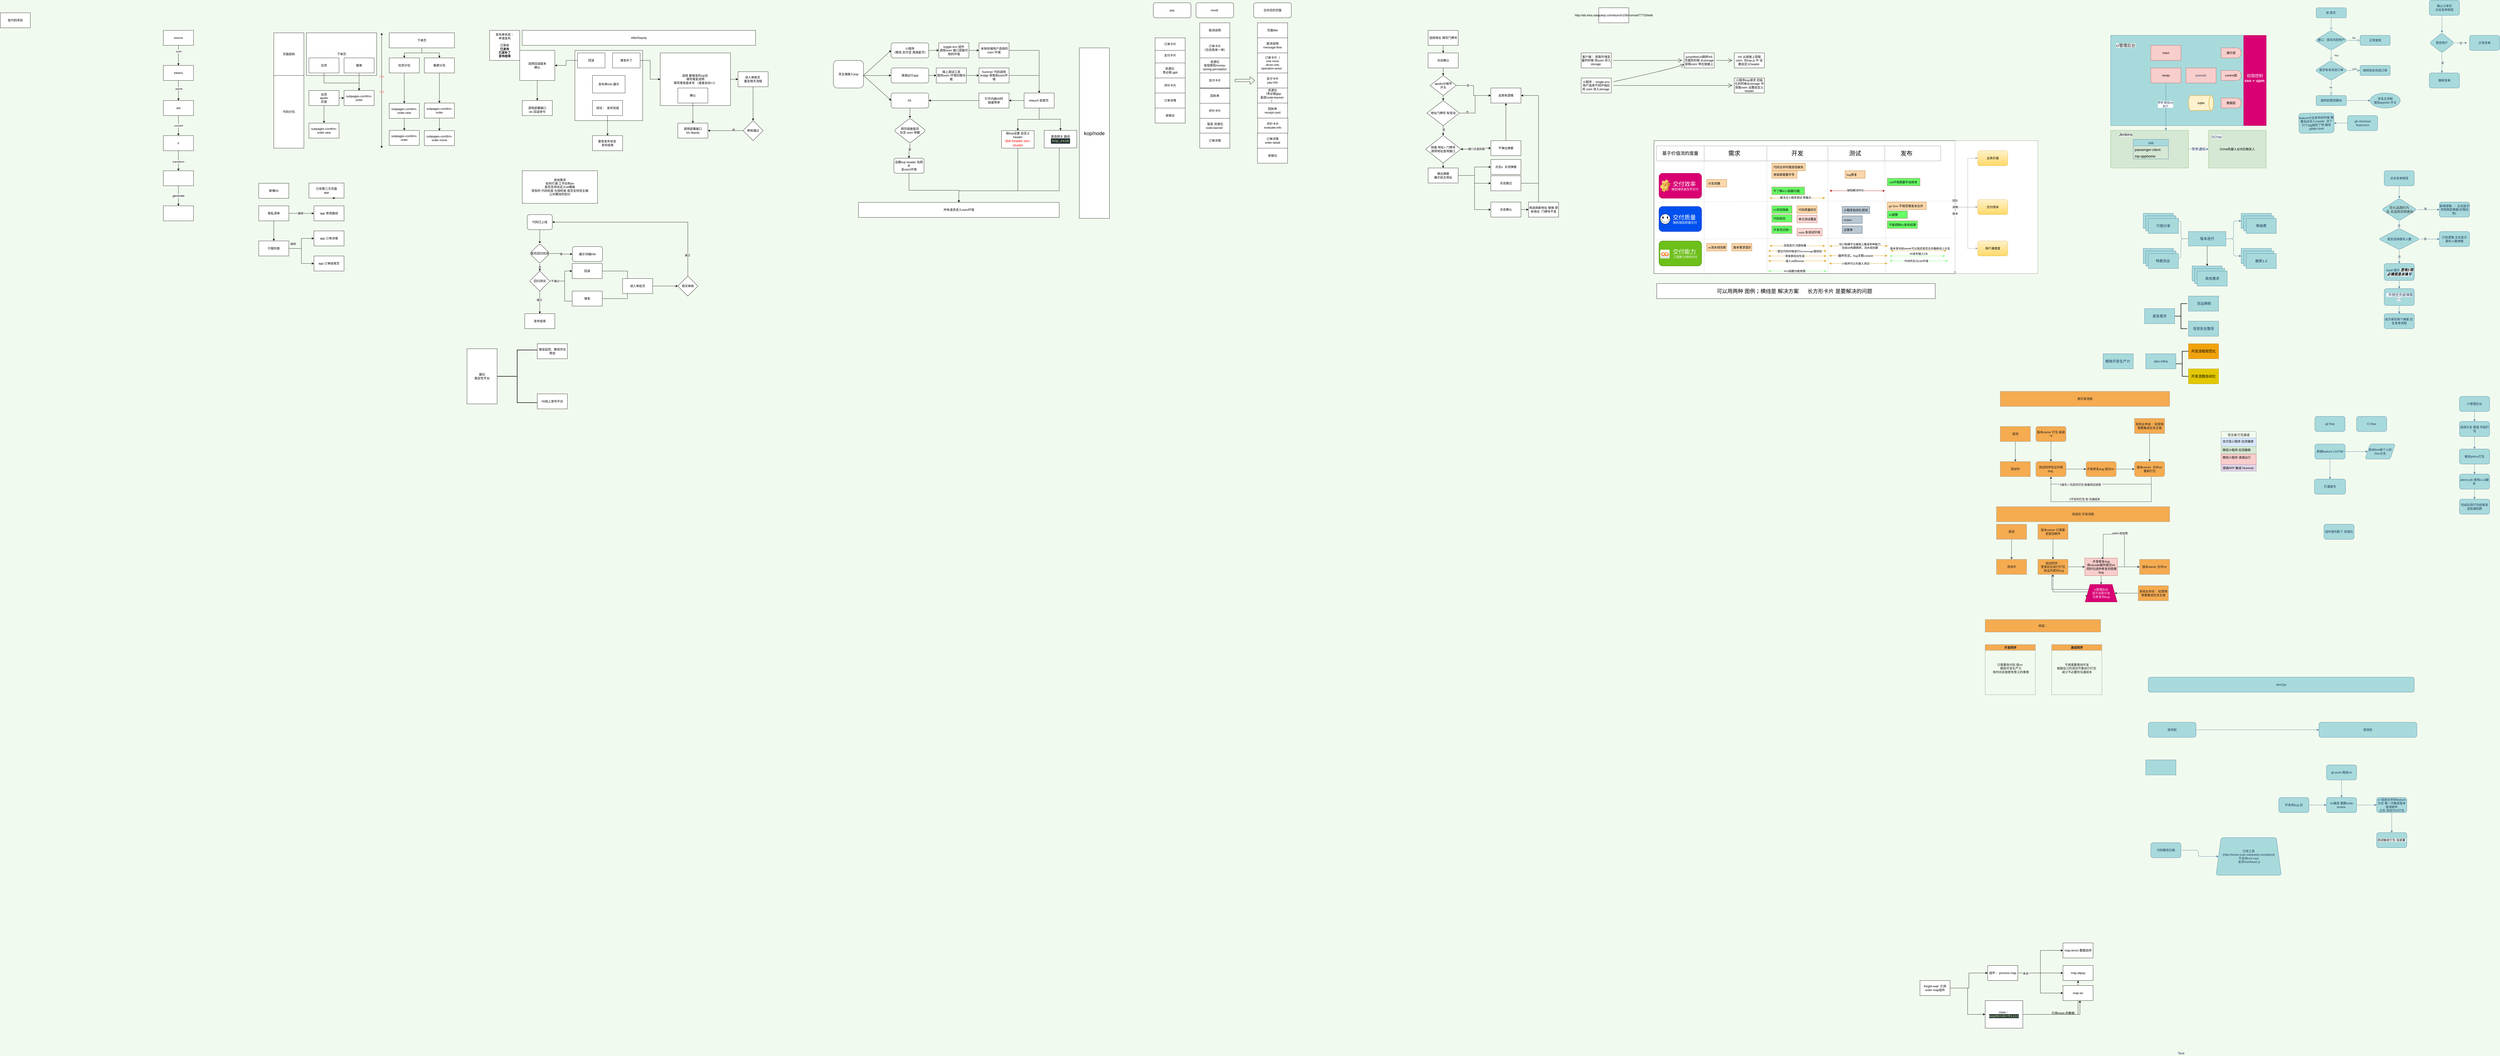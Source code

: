 <mxfile version="17.4.3" type="github">
  <diagram id="C5RBs43oDa-KdzZeNtuy" name="Page-1">
    <mxGraphModel dx="11284" dy="802" grid="1" gridSize="10" guides="1" tooltips="1" connect="1" arrows="1" fold="1" page="1" pageScale="1" pageWidth="827" pageHeight="1169" background="#F1FAEE" math="0" shadow="0">
      <root>
        <mxCell id="WIyWlLk6GJQsqaUBKTNV-0" />
        <mxCell id="WIyWlLk6GJQsqaUBKTNV-1" parent="WIyWlLk6GJQsqaUBKTNV-0" />
        <mxCell id="WIyWlLk6GJQsqaUBKTNV-2" value="" style="html=1;jettySize=auto;orthogonalLoop=1;fontSize=11;endArrow=block;endFill=0;endSize=8;strokeWidth=1;shadow=0;labelBackgroundColor=none;edgeStyle=orthogonalEdgeStyle;strokeColor=#457B9D;fontColor=#1D3557;" parent="WIyWlLk6GJQsqaUBKTNV-1" source="WIyWlLk6GJQsqaUBKTNV-3" target="WIyWlLk6GJQsqaUBKTNV-6" edge="1">
          <mxGeometry relative="1" as="geometry" />
        </mxCell>
        <mxCell id="WIyWlLk6GJQsqaUBKTNV-3" value="进 首页&lt;span style=&quot;white-space: pre&quot;&gt; &lt;/span&gt;" style="whiteSpace=wrap;html=1;fontSize=12;glass=0;strokeWidth=1;shadow=0;fillColor=#A8DADC;strokeColor=#457B9D;fontColor=#1D3557;rounded=1;" parent="WIyWlLk6GJQsqaUBKTNV-1" vertex="1">
          <mxGeometry x="79" y="60" width="120" height="40" as="geometry" />
        </mxCell>
        <mxCell id="WIyWlLk6GJQsqaUBKTNV-4" value="Yes" style="html=1;jettySize=auto;orthogonalLoop=1;fontSize=11;endArrow=block;endFill=0;endSize=8;strokeWidth=1;shadow=0;labelBackgroundColor=none;edgeStyle=orthogonalEdgeStyle;strokeColor=#457B9D;fontColor=#1D3557;" parent="WIyWlLk6GJQsqaUBKTNV-1" source="WIyWlLk6GJQsqaUBKTNV-6" target="WIyWlLk6GJQsqaUBKTNV-10" edge="1">
          <mxGeometry y="20" relative="1" as="geometry">
            <mxPoint as="offset" />
          </mxGeometry>
        </mxCell>
        <mxCell id="WIyWlLk6GJQsqaUBKTNV-5" value="No" style="edgeStyle=orthogonalEdgeStyle;html=1;jettySize=auto;orthogonalLoop=1;fontSize=11;endArrow=block;endFill=0;endSize=8;strokeWidth=1;shadow=0;labelBackgroundColor=none;strokeColor=#457B9D;fontColor=#1D3557;" parent="WIyWlLk6GJQsqaUBKTNV-1" source="WIyWlLk6GJQsqaUBKTNV-6" target="WIyWlLk6GJQsqaUBKTNV-7" edge="1">
          <mxGeometry y="10" relative="1" as="geometry">
            <mxPoint as="offset" />
          </mxGeometry>
        </mxCell>
        <mxCell id="WIyWlLk6GJQsqaUBKTNV-6" value="接口：是否风控用户" style="rhombus;whiteSpace=wrap;html=1;shadow=0;fontFamily=Helvetica;fontSize=12;align=center;strokeWidth=1;spacing=6;spacingTop=-4;fillColor=#A8DADC;strokeColor=#457B9D;fontColor=#1D3557;rounded=1;" parent="WIyWlLk6GJQsqaUBKTNV-1" vertex="1">
          <mxGeometry x="74" y="150" width="130" height="80" as="geometry" />
        </mxCell>
        <mxCell id="WIyWlLk6GJQsqaUBKTNV-7" value="正常使用" style="whiteSpace=wrap;html=1;fontSize=12;glass=0;strokeWidth=1;shadow=0;fillColor=#A8DADC;strokeColor=#457B9D;fontColor=#1D3557;rounded=1;" parent="WIyWlLk6GJQsqaUBKTNV-1" vertex="1">
          <mxGeometry x="254" y="170" width="120" height="40" as="geometry" />
        </mxCell>
        <mxCell id="WIyWlLk6GJQsqaUBKTNV-8" value="" style="html=1;jettySize=auto;orthogonalLoop=1;fontSize=11;endArrow=block;endFill=0;endSize=8;strokeWidth=1;shadow=0;labelBackgroundColor=none;edgeStyle=orthogonalEdgeStyle;strokeColor=#457B9D;fontColor=#1D3557;" parent="WIyWlLk6GJQsqaUBKTNV-1" source="WIyWlLk6GJQsqaUBKTNV-10" target="WIyWlLk6GJQsqaUBKTNV-11" edge="1">
          <mxGeometry x="0.333" y="20" relative="1" as="geometry">
            <mxPoint as="offset" />
          </mxGeometry>
        </mxCell>
        <mxCell id="nWXFKt9MvNIrhIuAzhl7-0" value="no&lt;br&gt;" style="edgeLabel;html=1;align=center;verticalAlign=middle;resizable=0;points=[];fontColor=#1D3557;rounded=1;labelBackgroundColor=#F1FAEE;" parent="WIyWlLk6GJQsqaUBKTNV-8" vertex="1" connectable="0">
          <mxGeometry x="-0.094" y="-2" relative="1" as="geometry">
            <mxPoint as="offset" />
          </mxGeometry>
        </mxCell>
        <mxCell id="WIyWlLk6GJQsqaUBKTNV-9" value="no&lt;br&gt;" style="edgeStyle=orthogonalEdgeStyle;html=1;jettySize=auto;orthogonalLoop=1;fontSize=11;endArrow=block;endFill=0;endSize=8;strokeWidth=1;shadow=0;labelBackgroundColor=none;strokeColor=#457B9D;fontColor=#1D3557;" parent="WIyWlLk6GJQsqaUBKTNV-1" source="WIyWlLk6GJQsqaUBKTNV-10" target="WIyWlLk6GJQsqaUBKTNV-12" edge="1">
          <mxGeometry y="10" relative="1" as="geometry">
            <mxPoint as="offset" />
          </mxGeometry>
        </mxCell>
        <mxCell id="WIyWlLk6GJQsqaUBKTNV-10" value="是否有未完成订单" style="rhombus;whiteSpace=wrap;html=1;shadow=0;fontFamily=Helvetica;fontSize=12;align=center;strokeWidth=1;spacing=6;spacingTop=-4;fillColor=#A8DADC;strokeColor=#457B9D;fontColor=#1D3557;rounded=1;" parent="WIyWlLk6GJQsqaUBKTNV-1" vertex="1">
          <mxGeometry x="74" y="270" width="130" height="80" as="geometry" />
        </mxCell>
        <mxCell id="nWXFKt9MvNIrhIuAzhl7-6" value="" style="edgeStyle=orthogonalEdgeStyle;orthogonalLoop=1;jettySize=auto;html=1;strokeColor=#457B9D;fontColor=#1D3557;labelBackgroundColor=#F1FAEE;" parent="WIyWlLk6GJQsqaUBKTNV-1" source="WIyWlLk6GJQsqaUBKTNV-11" target="nWXFKt9MvNIrhIuAzhl7-5" edge="1">
          <mxGeometry relative="1" as="geometry" />
        </mxCell>
        <mxCell id="WIyWlLk6GJQsqaUBKTNV-11" value="跳转到管控模块" style="whiteSpace=wrap;html=1;fontSize=12;glass=0;strokeWidth=1;shadow=0;fillColor=#A8DADC;strokeColor=#457B9D;fontColor=#1D3557;rounded=1;" parent="WIyWlLk6GJQsqaUBKTNV-1" vertex="1">
          <mxGeometry x="79" y="410" width="120" height="40" as="geometry" />
        </mxCell>
        <mxCell id="nWXFKt9MvNIrhIuAzhl7-3" value="" style="edgeStyle=orthogonalEdgeStyle;orthogonalLoop=1;jettySize=auto;html=1;strokeColor=#457B9D;fontColor=#1D3557;labelBackgroundColor=#F1FAEE;" parent="WIyWlLk6GJQsqaUBKTNV-1" source="WIyWlLk6GJQsqaUBKTNV-12" edge="1">
          <mxGeometry relative="1" as="geometry">
            <mxPoint x="229" y="300" as="targetPoint" />
          </mxGeometry>
        </mxCell>
        <mxCell id="nWXFKt9MvNIrhIuAzhl7-4" value="yes&lt;br&gt;" style="edgeLabel;html=1;align=center;verticalAlign=middle;resizable=0;points=[];fontColor=#1D3557;rounded=1;labelBackgroundColor=#F1FAEE;" parent="nWXFKt9MvNIrhIuAzhl7-3" vertex="1" connectable="0">
          <mxGeometry x="0.501" y="3" relative="1" as="geometry">
            <mxPoint as="offset" />
          </mxGeometry>
        </mxCell>
        <mxCell id="WIyWlLk6GJQsqaUBKTNV-12" value="跳转到未完成订单" style="whiteSpace=wrap;html=1;fontSize=12;glass=0;strokeWidth=1;shadow=0;fillColor=#A8DADC;strokeColor=#457B9D;fontColor=#1D3557;rounded=1;" parent="WIyWlLk6GJQsqaUBKTNV-1" vertex="1">
          <mxGeometry x="254" y="290" width="120" height="40" as="geometry" />
        </mxCell>
        <mxCell id="nWXFKt9MvNIrhIuAzhl7-5" value="涉及主流程 &lt;br&gt;增加appollo 开关" style="ellipse;whiteSpace=wrap;html=1;shadow=0;strokeWidth=1;glass=0;fillColor=#A8DADC;strokeColor=#457B9D;fontColor=#1D3557;rounded=1;" parent="WIyWlLk6GJQsqaUBKTNV-1" vertex="1">
          <mxGeometry x="294" y="400" width="120" height="60" as="geometry" />
        </mxCell>
        <mxCell id="nWXFKt9MvNIrhIuAzhl7-9" value="" style="edgeStyle=orthogonalEdgeStyle;orthogonalLoop=1;jettySize=auto;html=1;strokeColor=#457B9D;fontColor=#1D3557;labelBackgroundColor=#F1FAEE;" parent="WIyWlLk6GJQsqaUBKTNV-1" target="nWXFKt9MvNIrhIuAzhl7-8" edge="1">
          <mxGeometry relative="1" as="geometry">
            <mxPoint x="580" y="90" as="sourcePoint" />
          </mxGeometry>
        </mxCell>
        <mxCell id="nWXFKt9MvNIrhIuAzhl7-7" value="确认订单页&lt;br&gt;点击发单按钮" style="whiteSpace=wrap;html=1;fillColor=#A8DADC;strokeColor=#457B9D;fontColor=#1D3557;rounded=1;" parent="WIyWlLk6GJQsqaUBKTNV-1" vertex="1">
          <mxGeometry x="530" y="30" width="120" height="60" as="geometry" />
        </mxCell>
        <mxCell id="nWXFKt9MvNIrhIuAzhl7-13" value="否" style="edgeStyle=orthogonalEdgeStyle;orthogonalLoop=1;jettySize=auto;html=1;strokeColor=#457B9D;fontColor=#1D3557;labelBackgroundColor=#F1FAEE;" parent="WIyWlLk6GJQsqaUBKTNV-1" source="nWXFKt9MvNIrhIuAzhl7-8" edge="1">
          <mxGeometry relative="1" as="geometry">
            <mxPoint x="680" y="200" as="targetPoint" />
          </mxGeometry>
        </mxCell>
        <mxCell id="nWXFKt9MvNIrhIuAzhl7-17" value="" style="edgeStyle=orthogonalEdgeStyle;orthogonalLoop=1;jettySize=auto;html=1;strokeColor=#457B9D;fontColor=#1D3557;labelBackgroundColor=#F1FAEE;" parent="WIyWlLk6GJQsqaUBKTNV-1" source="nWXFKt9MvNIrhIuAzhl7-8" edge="1">
          <mxGeometry relative="1" as="geometry">
            <mxPoint x="580" y="320" as="targetPoint" />
          </mxGeometry>
        </mxCell>
        <mxCell id="nWXFKt9MvNIrhIuAzhl7-20" value="是" style="edgeLabel;html=1;align=center;verticalAlign=middle;resizable=0;points=[];fontColor=#1D3557;rounded=1;labelBackgroundColor=#F1FAEE;" parent="nWXFKt9MvNIrhIuAzhl7-17" vertex="1" connectable="0">
          <mxGeometry x="-0.02" y="2" relative="1" as="geometry">
            <mxPoint as="offset" />
          </mxGeometry>
        </mxCell>
        <mxCell id="nWXFKt9MvNIrhIuAzhl7-8" value="管控用户" style="rhombus;whiteSpace=wrap;html=1;fillColor=#A8DADC;strokeColor=#457B9D;fontColor=#1D3557;rounded=1;" parent="WIyWlLk6GJQsqaUBKTNV-1" vertex="1">
          <mxGeometry x="530" y="160" width="100" height="80" as="geometry" />
        </mxCell>
        <mxCell id="nWXFKt9MvNIrhIuAzhl7-12" value="正常发单" style="whiteSpace=wrap;html=1;fillColor=#A8DADC;strokeColor=#457B9D;fontColor=#1D3557;rounded=1;" parent="WIyWlLk6GJQsqaUBKTNV-1" vertex="1">
          <mxGeometry x="690" y="170" width="120" height="60" as="geometry" />
        </mxCell>
        <mxCell id="nWXFKt9MvNIrhIuAzhl7-21" value="静默发单" style="whiteSpace=wrap;html=1;fillColor=#A8DADC;strokeColor=#457B9D;fontColor=#1D3557;rounded=1;" parent="WIyWlLk6GJQsqaUBKTNV-1" vertex="1">
          <mxGeometry x="530" y="320" width="120" height="60" as="geometry" />
        </mxCell>
        <mxCell id="_ibISG0TpRlNrIzNE_-0-2" value="" style="edgeStyle=orthogonalEdgeStyle;orthogonalLoop=1;jettySize=auto;html=1;strokeColor=#457B9D;fontColor=#1D3557;labelBackgroundColor=#F1FAEE;" parent="WIyWlLk6GJQsqaUBKTNV-1" source="_ibISG0TpRlNrIzNE_-0-0" target="_ibISG0TpRlNrIzNE_-0-1" edge="1">
          <mxGeometry relative="1" as="geometry" />
        </mxCell>
        <mxCell id="_ibISG0TpRlNrIzNE_-0-0" value="git checkout feature/xx" style="whiteSpace=wrap;html=1;fillColor=#A8DADC;strokeColor=#457B9D;fontColor=#1D3557;rounded=1;" parent="WIyWlLk6GJQsqaUBKTNV-1" vertex="1">
          <mxGeometry x="204" y="490" width="120" height="60" as="geometry" />
        </mxCell>
        <mxCell id="_ibISG0TpRlNrIzNE_-0-1" value="feature分支发布的时候 需要自动合入master&amp;nbsp; 这个打个tag就好了吧 触发gitlab hook" style="whiteSpace=wrap;html=1;rotation=-1;fillColor=#A8DADC;strokeColor=#457B9D;fontColor=#1D3557;rounded=1;" parent="WIyWlLk6GJQsqaUBKTNV-1" vertex="1">
          <mxGeometry x="10" y="480" width="140" height="80" as="geometry" />
        </mxCell>
        <mxCell id="AflDukJjDnS0kk5HPBkW-2" value="" style="edgeStyle=orthogonalEdgeStyle;orthogonalLoop=1;jettySize=auto;html=1;strokeColor=#457B9D;fontColor=#1D3557;labelBackgroundColor=#F1FAEE;" parent="WIyWlLk6GJQsqaUBKTNV-1" source="AflDukJjDnS0kk5HPBkW-0" target="AflDukJjDnS0kk5HPBkW-1" edge="1">
          <mxGeometry relative="1" as="geometry" />
        </mxCell>
        <mxCell id="AflDukJjDnS0kk5HPBkW-0" value="点击发单按钮" style="whiteSpace=wrap;html=1;fillColor=#A8DADC;strokeColor=#457B9D;fontColor=#1D3557;rounded=1;" parent="WIyWlLk6GJQsqaUBKTNV-1" vertex="1">
          <mxGeometry x="350" y="710" width="120" height="60" as="geometry" />
        </mxCell>
        <mxCell id="AflDukJjDnS0kk5HPBkW-4" value="" style="edgeStyle=orthogonalEdgeStyle;orthogonalLoop=1;jettySize=auto;html=1;strokeColor=#457B9D;fontColor=#1D3557;labelBackgroundColor=#F1FAEE;" parent="WIyWlLk6GJQsqaUBKTNV-1" source="AflDukJjDnS0kk5HPBkW-1" target="AflDukJjDnS0kk5HPBkW-3" edge="1">
          <mxGeometry relative="1" as="geometry" />
        </mxCell>
        <mxCell id="AflDukJjDnS0kk5HPBkW-5" value="否" style="edgeLabel;html=1;align=center;verticalAlign=middle;resizable=0;points=[];fontColor=#1D3557;rounded=1;labelBackgroundColor=#F1FAEE;" parent="AflDukJjDnS0kk5HPBkW-4" vertex="1" connectable="0">
          <mxGeometry x="-0.246" y="-1" relative="1" as="geometry">
            <mxPoint as="offset" />
          </mxGeometry>
        </mxCell>
        <mxCell id="AflDukJjDnS0kk5HPBkW-10" value="" style="edgeStyle=orthogonalEdgeStyle;orthogonalLoop=1;jettySize=auto;html=1;strokeColor=#457B9D;fontColor=#1D3557;labelBackgroundColor=#F1FAEE;" parent="WIyWlLk6GJQsqaUBKTNV-1" source="AflDukJjDnS0kk5HPBkW-1" target="AflDukJjDnS0kk5HPBkW-9" edge="1">
          <mxGeometry relative="1" as="geometry" />
        </mxCell>
        <mxCell id="AflDukJjDnS0kk5HPBkW-11" value="是" style="edgeLabel;html=1;align=center;verticalAlign=middle;resizable=0;points=[];fontColor=#1D3557;rounded=1;labelBackgroundColor=#F1FAEE;" parent="AflDukJjDnS0kk5HPBkW-10" vertex="1" connectable="0">
          <mxGeometry x="-0.259" y="3" relative="1" as="geometry">
            <mxPoint as="offset" />
          </mxGeometry>
        </mxCell>
        <mxCell id="AflDukJjDnS0kk5HPBkW-1" value="&lt;span style=&quot;color: rgb(50 , 50 , 50) ; font-size: 13px ; background-color: rgba(255 , 255 , 255 , 0.01)&quot;&gt;危化品围栏内&lt;br&gt;&amp;nbsp;且 未选择货物类别&lt;/span&gt;" style="rhombus;whiteSpace=wrap;html=1;fillColor=#A8DADC;strokeColor=#457B9D;fontColor=#1D3557;rounded=1;" parent="WIyWlLk6GJQsqaUBKTNV-1" vertex="1">
          <mxGeometry x="340" y="820" width="140" height="90" as="geometry" />
        </mxCell>
        <mxCell id="AflDukJjDnS0kk5HPBkW-8" value="否" style="edgeStyle=orthogonalEdgeStyle;orthogonalLoop=1;jettySize=auto;html=1;strokeColor=#457B9D;fontColor=#1D3557;labelBackgroundColor=#F1FAEE;" parent="WIyWlLk6GJQsqaUBKTNV-1" source="AflDukJjDnS0kk5HPBkW-3" target="AflDukJjDnS0kk5HPBkW-7" edge="1">
          <mxGeometry relative="1" as="geometry" />
        </mxCell>
        <mxCell id="AflDukJjDnS0kk5HPBkW-16" value="" style="edgeStyle=orthogonalEdgeStyle;orthogonalLoop=1;jettySize=auto;html=1;strokeColor=#457B9D;fontColor=#1D3557;labelBackgroundColor=#F1FAEE;" parent="WIyWlLk6GJQsqaUBKTNV-1" source="AflDukJjDnS0kk5HPBkW-3" target="AflDukJjDnS0kk5HPBkW-15" edge="1">
          <mxGeometry relative="1" as="geometry" />
        </mxCell>
        <mxCell id="AflDukJjDnS0kk5HPBkW-17" value="是" style="edgeLabel;html=1;align=center;verticalAlign=middle;resizable=0;points=[];fontColor=#1D3557;rounded=1;labelBackgroundColor=#F1FAEE;" parent="AflDukJjDnS0kk5HPBkW-16" vertex="1" connectable="0">
          <mxGeometry x="-0.476" y="1" relative="1" as="geometry">
            <mxPoint as="offset" />
          </mxGeometry>
        </mxCell>
        <mxCell id="AflDukJjDnS0kk5HPBkW-3" value="是否选择跟车人数" style="rhombus;whiteSpace=wrap;html=1;fillColor=#A8DADC;strokeColor=#457B9D;fontColor=#1D3557;rounded=1;" parent="WIyWlLk6GJQsqaUBKTNV-1" vertex="1">
          <mxGeometry x="327.5" y="940" width="165" height="85" as="geometry" />
        </mxCell>
        <mxCell id="AflDukJjDnS0kk5HPBkW-19" value="" style="edgeStyle=orthogonalEdgeStyle;orthogonalLoop=1;jettySize=auto;html=1;strokeColor=#457B9D;fontColor=#1D3557;labelBackgroundColor=#F1FAEE;" parent="WIyWlLk6GJQsqaUBKTNV-1" source="AflDukJjDnS0kk5HPBkW-7" target="AflDukJjDnS0kk5HPBkW-18" edge="1">
          <mxGeometry relative="1" as="geometry" />
        </mxCell>
        <mxCell id="AflDukJjDnS0kk5HPBkW-7" value="&amp;nbsp;toast 提示&amp;nbsp;&lt;span style=&quot;color: rgb(51 , 51 , 51) ; text-align: left ; background-color: rgb(255 , 255 , 255)&quot;&gt;&lt;span style=&quot;color: rgb(0 , 0 , 0)&quot;&gt;&lt;font face=&quot;Arial, sans-serif&quot; style=&quot;font-style: italic ; font-weight: bold ; font-size: 14px&quot;&gt;您有2项必填信息未填&lt;/font&gt;&lt;/span&gt;&lt;/span&gt;&lt;span style=&quot;font-family: &amp;#34;arial&amp;#34; , sans-serif ; font-size: 14px ; font-style: italic ; font-weight: 700 ; text-align: left ; background-color: rgb(255 , 255 , 255)&quot;&gt;写&lt;/span&gt;&lt;span style=&quot;color: rgb(51 , 51 , 51) ; text-align: left ; background-color: rgb(255 , 255 , 255)&quot;&gt;&lt;span style=&quot;color: rgb(0 , 0 , 0)&quot;&gt;&lt;br&gt;&lt;/span&gt;&lt;/span&gt;" style="whiteSpace=wrap;html=1;fillColor=#A8DADC;strokeColor=#457B9D;fontColor=#1D3557;rounded=1;" parent="WIyWlLk6GJQsqaUBKTNV-1" vertex="1">
          <mxGeometry x="350" y="1080" width="120" height="67.5" as="geometry" />
        </mxCell>
        <mxCell id="AflDukJjDnS0kk5HPBkW-9" value="新增逻辑&amp;nbsp; ： 主动显示货物类型弹窗(仅限拉货)&amp;nbsp;" style="whiteSpace=wrap;html=1;fillColor=#A8DADC;strokeColor=#457B9D;fontColor=#1D3557;rounded=1;" parent="WIyWlLk6GJQsqaUBKTNV-1" vertex="1">
          <mxGeometry x="570" y="835" width="120" height="60" as="geometry" />
        </mxCell>
        <mxCell id="AflDukJjDnS0kk5HPBkW-15" value="&lt;span&gt;已有逻辑 主动显示&lt;/span&gt;&lt;br&gt;&lt;span&gt;跟车人数弹窗&lt;/span&gt;" style="whiteSpace=wrap;html=1;fillColor=#A8DADC;strokeColor=#457B9D;fontColor=#1D3557;rounded=1;" parent="WIyWlLk6GJQsqaUBKTNV-1" vertex="1">
          <mxGeometry x="570" y="952.5" width="120" height="60" as="geometry" />
        </mxCell>
        <mxCell id="AflDukJjDnS0kk5HPBkW-21" value="" style="edgeStyle=orthogonalEdgeStyle;orthogonalLoop=1;jettySize=auto;html=1;strokeColor=#457B9D;fontColor=#1D3557;labelBackgroundColor=#F1FAEE;" parent="WIyWlLk6GJQsqaUBKTNV-1" source="AflDukJjDnS0kk5HPBkW-18" target="AflDukJjDnS0kk5HPBkW-20" edge="1">
          <mxGeometry relative="1" as="geometry" />
        </mxCell>
        <mxCell id="AflDukJjDnS0kk5HPBkW-18" value="&amp;nbsp;&lt;span style=&quot;color: rgb(51 , 51 , 51) ; text-align: left ; background-color: rgb(255 , 255 , 255)&quot;&gt;&lt;span style=&quot;color: rgb(0 , 0 , 0)&quot;&gt;&lt;font face=&quot;Arial, sans-serif&quot; style=&quot;font-style: italic ; font-weight: bold ; font-size: 14px&quot;&gt;&amp;nbsp;&lt;/font&gt;&lt;/span&gt;&lt;/span&gt;&lt;span style=&quot;font-family: &amp;#34;verdana&amp;#34; ; font-size: 14px ; text-align: left ; background-color: rgb(255 , 255 , 255)&quot;&gt;&amp;nbsp;并按优先级弹窗*2&lt;/span&gt;&lt;span style=&quot;color: rgb(51 , 51 , 51) ; text-align: left ; background-color: rgb(255 , 255 , 255)&quot;&gt;&lt;span style=&quot;color: rgb(0 , 0 , 0)&quot;&gt;&lt;br&gt;&lt;/span&gt;&lt;/span&gt;" style="whiteSpace=wrap;html=1;fillColor=#A8DADC;strokeColor=#457B9D;fontColor=#1D3557;rounded=1;" parent="WIyWlLk6GJQsqaUBKTNV-1" vertex="1">
          <mxGeometry x="350" y="1180" width="120" height="67.5" as="geometry" />
        </mxCell>
        <mxCell id="AflDukJjDnS0kk5HPBkW-20" value="依次填写两个弹窗 后&amp;nbsp;&lt;br&gt;走发单流程" style="whiteSpace=wrap;html=1;fillColor=#A8DADC;strokeColor=#457B9D;fontColor=#1D3557;rounded=1;" parent="WIyWlLk6GJQsqaUBKTNV-1" vertex="1">
          <mxGeometry x="350" y="1280" width="120" height="60" as="geometry" />
        </mxCell>
        <mxCell id="oeiLDKQ3fSXkvNkCsRk3-2" value="" style="edgeStyle=orthogonalEdgeStyle;orthogonalLoop=1;jettySize=auto;html=1;strokeColor=#457B9D;fontColor=#1D3557;labelBackgroundColor=#F1FAEE;" parent="WIyWlLk6GJQsqaUBKTNV-1" source="oeiLDKQ3fSXkvNkCsRk3-0" target="oeiLDKQ3fSXkvNkCsRk3-1" edge="1">
          <mxGeometry relative="1" as="geometry" />
        </mxCell>
        <mxCell id="oeiLDKQ3fSXkvNkCsRk3-0" value="CI管理后台" style="whiteSpace=wrap;html=1;fillColor=#A8DADC;strokeColor=#457B9D;fontColor=#1D3557;rounded=1;" parent="WIyWlLk6GJQsqaUBKTNV-1" vertex="1">
          <mxGeometry x="650" y="1610" width="120" height="60" as="geometry" />
        </mxCell>
        <mxCell id="oeiLDKQ3fSXkvNkCsRk3-4" value="" style="edgeStyle=orthogonalEdgeStyle;orthogonalLoop=1;jettySize=auto;html=1;strokeColor=#457B9D;fontColor=#1D3557;labelBackgroundColor=#F1FAEE;" parent="WIyWlLk6GJQsqaUBKTNV-1" source="oeiLDKQ3fSXkvNkCsRk3-1" target="oeiLDKQ3fSXkvNkCsRk3-3" edge="1">
          <mxGeometry relative="1" as="geometry" />
        </mxCell>
        <mxCell id="oeiLDKQ3fSXkvNkCsRk3-1" value="选择分支 渠道 开始打包" style="whiteSpace=wrap;html=1;fillColor=#A8DADC;strokeColor=#457B9D;fontColor=#1D3557;rounded=1;" parent="WIyWlLk6GJQsqaUBKTNV-1" vertex="1">
          <mxGeometry x="650" y="1710" width="120" height="60" as="geometry" />
        </mxCell>
        <mxCell id="oeiLDKQ3fSXkvNkCsRk3-6" value="" style="edgeStyle=orthogonalEdgeStyle;orthogonalLoop=1;jettySize=auto;html=1;strokeColor=#457B9D;fontColor=#1D3557;labelBackgroundColor=#F1FAEE;" parent="WIyWlLk6GJQsqaUBKTNV-1" source="oeiLDKQ3fSXkvNkCsRk3-3" target="oeiLDKQ3fSXkvNkCsRk3-5" edge="1">
          <mxGeometry relative="1" as="geometry" />
        </mxCell>
        <mxCell id="oeiLDKQ3fSXkvNkCsRk3-3" value="触发jekins打包" style="whiteSpace=wrap;html=1;fillColor=#A8DADC;strokeColor=#457B9D;fontColor=#1D3557;rounded=1;" parent="WIyWlLk6GJQsqaUBKTNV-1" vertex="1">
          <mxGeometry x="650" y="1820" width="120" height="60" as="geometry" />
        </mxCell>
        <mxCell id="oeiLDKQ3fSXkvNkCsRk3-8" value="" style="edgeStyle=orthogonalEdgeStyle;orthogonalLoop=1;jettySize=auto;html=1;strokeColor=#457B9D;fontColor=#1D3557;labelBackgroundColor=#F1FAEE;" parent="WIyWlLk6GJQsqaUBKTNV-1" source="oeiLDKQ3fSXkvNkCsRk3-5" edge="1">
          <mxGeometry relative="1" as="geometry">
            <mxPoint x="710" y="2020" as="targetPoint" />
          </mxGeometry>
        </mxCell>
        <mxCell id="oeiLDKQ3fSXkvNkCsRk3-5" value="jekins job 使用ci-cli脚本&amp;nbsp;" style="whiteSpace=wrap;html=1;fillColor=#A8DADC;strokeColor=#457B9D;fontColor=#1D3557;rounded=1;" parent="WIyWlLk6GJQsqaUBKTNV-1" vertex="1">
          <mxGeometry x="650" y="1920" width="120" height="60" as="geometry" />
        </mxCell>
        <mxCell id="oeiLDKQ3fSXkvNkCsRk3-7" value="完成后将打包结果发送到通知群" style="whiteSpace=wrap;html=1;fillColor=#A8DADC;strokeColor=#457B9D;fontColor=#1D3557;rounded=1;" parent="WIyWlLk6GJQsqaUBKTNV-1" vertex="1">
          <mxGeometry x="650" y="2020" width="120" height="60" as="geometry" />
        </mxCell>
        <mxCell id="Rp2FQdUgxLgS2f1Bc-dE-1" value="git flow" style="whiteSpace=wrap;html=1;fillColor=#A8DADC;strokeColor=#457B9D;fontColor=#1D3557;rounded=1;" parent="WIyWlLk6GJQsqaUBKTNV-1" vertex="1">
          <mxGeometry x="74" y="1690" width="120" height="60" as="geometry" />
        </mxCell>
        <mxCell id="Rp2FQdUgxLgS2f1Bc-dE-2" value="CI flow" style="whiteSpace=wrap;html=1;fillColor=#A8DADC;strokeColor=#457B9D;fontColor=#1D3557;rounded=1;" parent="WIyWlLk6GJQsqaUBKTNV-1" vertex="1">
          <mxGeometry x="240" y="1690" width="120" height="60" as="geometry" />
        </mxCell>
        <mxCell id="Rp2FQdUgxLgS2f1Bc-dE-5" value="" style="edgeStyle=orthogonalEdgeStyle;orthogonalLoop=1;jettySize=auto;html=1;strokeColor=#457B9D;fontColor=#1D3557;labelBackgroundColor=#F1FAEE;" parent="WIyWlLk6GJQsqaUBKTNV-1" source="Rp2FQdUgxLgS2f1Bc-dE-3" target="Rp2FQdUgxLgS2f1Bc-dE-4" edge="1">
          <mxGeometry relative="1" as="geometry" />
        </mxCell>
        <mxCell id="Rp2FQdUgxLgS2f1Bc-dE-7" value="" style="edgeStyle=orthogonalEdgeStyle;orthogonalLoop=1;jettySize=auto;html=1;strokeColor=#457B9D;fontColor=#1D3557;labelBackgroundColor=#F1FAEE;" parent="WIyWlLk6GJQsqaUBKTNV-1" source="Rp2FQdUgxLgS2f1Bc-dE-3" target="Rp2FQdUgxLgS2f1Bc-dE-6" edge="1">
          <mxGeometry relative="1" as="geometry" />
        </mxCell>
        <mxCell id="Rp2FQdUgxLgS2f1Bc-dE-3" value="新建feature-210708" style="whiteSpace=wrap;html=1;fillColor=#A8DADC;strokeColor=#457B9D;fontColor=#1D3557;rounded=1;" parent="WIyWlLk6GJQsqaUBKTNV-1" vertex="1">
          <mxGeometry x="74" y="1800" width="120" height="60" as="geometry" />
        </mxCell>
        <mxCell id="Rp2FQdUgxLgS2f1Bc-dE-4" value="自动fork每个人的&lt;br&gt;Dev分支" style="shape=parallelogram;perimeter=parallelogramPerimeter;whiteSpace=wrap;html=1;fixedSize=1;fillColor=#A8DADC;strokeColor=#457B9D;fontColor=#1D3557;rounded=1;" parent="WIyWlLk6GJQsqaUBKTNV-1" vertex="1">
          <mxGeometry x="274" y="1800" width="120" height="60" as="geometry" />
        </mxCell>
        <mxCell id="Rp2FQdUgxLgS2f1Bc-dE-6" value="打通望月" style="whiteSpace=wrap;html=1;fillColor=#A8DADC;strokeColor=#457B9D;fontColor=#1D3557;rounded=1;" parent="WIyWlLk6GJQsqaUBKTNV-1" vertex="1">
          <mxGeometry x="72" y="1940" width="124" height="60" as="geometry" />
        </mxCell>
        <mxCell id="Qve7lG0mfr433LFkvKwk-6" value="组件里判断了 资源位" style="whiteSpace=wrap;html=1;fillColor=#A8DADC;strokeColor=#457B9D;fontColor=#1D3557;rounded=1;" parent="WIyWlLk6GJQsqaUBKTNV-1" vertex="1">
          <mxGeometry x="110" y="2120" width="120" height="60" as="geometry" />
        </mxCell>
        <mxCell id="HkpGXH7Y5aI-SzZ_xQkk-0" value="devOps" style="whiteSpace=wrap;html=1;fillColor=#A8DADC;strokeColor=#457B9D;fontColor=#1D3557;rounded=1;" parent="WIyWlLk6GJQsqaUBKTNV-1" vertex="1">
          <mxGeometry x="-590" y="2730" width="1060" height="60" as="geometry" />
        </mxCell>
        <mxCell id="HkpGXH7Y5aI-SzZ_xQkk-1" value="提测后" style="whiteSpace=wrap;html=1;fillColor=#A8DADC;strokeColor=#457B9D;fontColor=#1D3557;rounded=1;" parent="WIyWlLk6GJQsqaUBKTNV-1" vertex="1">
          <mxGeometry x="90" y="2910" width="390" height="60" as="geometry" />
        </mxCell>
        <mxCell id="HkpGXH7Y5aI-SzZ_xQkk-3" style="edgeStyle=orthogonalEdgeStyle;orthogonalLoop=1;jettySize=auto;html=1;strokeColor=#457B9D;fontColor=#1D3557;labelBackgroundColor=#F1FAEE;" parent="WIyWlLk6GJQsqaUBKTNV-1" source="HkpGXH7Y5aI-SzZ_xQkk-2" target="HkpGXH7Y5aI-SzZ_xQkk-1" edge="1">
          <mxGeometry relative="1" as="geometry">
            <mxPoint x="-200" y="2980" as="targetPoint" />
          </mxGeometry>
        </mxCell>
        <mxCell id="HkpGXH7Y5aI-SzZ_xQkk-2" value="提测前" style="whiteSpace=wrap;html=1;fillColor=#A8DADC;strokeColor=#457B9D;fontColor=#1D3557;rounded=1;" parent="WIyWlLk6GJQsqaUBKTNV-1" vertex="1">
          <mxGeometry x="-590" y="2910" width="190" height="60" as="geometry" />
        </mxCell>
        <mxCell id="HkpGXH7Y5aI-SzZ_xQkk-6" value="" style="edgeStyle=orthogonalEdgeStyle;orthogonalLoop=1;jettySize=auto;html=1;strokeColor=#457B9D;fontColor=#1D3557;labelBackgroundColor=#F1FAEE;" parent="WIyWlLk6GJQsqaUBKTNV-1" source="HkpGXH7Y5aI-SzZ_xQkk-4" target="HkpGXH7Y5aI-SzZ_xQkk-5" edge="1">
          <mxGeometry relative="1" as="geometry" />
        </mxCell>
        <mxCell id="HkpGXH7Y5aI-SzZ_xQkk-4" value="代码静态扫描" style="whiteSpace=wrap;html=1;fillColor=#A8DADC;strokeColor=#457B9D;fontColor=#1D3557;rounded=1;" parent="WIyWlLk6GJQsqaUBKTNV-1" vertex="1">
          <mxGeometry x="-580" y="3390" width="120" height="60" as="geometry" />
        </mxCell>
        <mxCell id="HkpGXH7Y5aI-SzZ_xQkk-5" value="已有工具 (http://sonar.scan.xiaojukeji.com/about)&lt;br&gt;不支持cml mpx&lt;br&gt;&amp;nbsp;支持VueReact js" style="shape=trapezoid;perimeter=trapezoidPerimeter;whiteSpace=wrap;html=1;fixedSize=1;fillColor=#A8DADC;strokeColor=#457B9D;fontColor=#1D3557;rounded=1;" parent="WIyWlLk6GJQsqaUBKTNV-1" vertex="1">
          <mxGeometry x="-320" y="3370" width="260" height="150" as="geometry" />
        </mxCell>
        <mxCell id="HkpGXH7Y5aI-SzZ_xQkk-9" value="" style="verticalLabelPosition=bottom;verticalAlign=top;html=1;shape=mxgraph.basic.rect;fillColor2=none;strokeWidth=1;size=20;indent=5;fillColor=#A8DADC;strokeColor=#457B9D;fontColor=#1D3557;rounded=1;" parent="WIyWlLk6GJQsqaUBKTNV-1" vertex="1">
          <mxGeometry x="-600" y="3060" width="120" height="60" as="geometry" />
        </mxCell>
        <mxCell id="HkpGXH7Y5aI-SzZ_xQkk-15" value="" style="edgeStyle=orthogonalEdgeStyle;orthogonalLoop=1;jettySize=auto;html=1;strokeColor=#457B9D;fontColor=#1D3557;labelBackgroundColor=#F1FAEE;" parent="WIyWlLk6GJQsqaUBKTNV-1" source="HkpGXH7Y5aI-SzZ_xQkk-10" target="HkpGXH7Y5aI-SzZ_xQkk-14" edge="1">
          <mxGeometry relative="1" as="geometry" />
        </mxCell>
        <mxCell id="HkpGXH7Y5aI-SzZ_xQkk-10" value="git push 触发mr&lt;br&gt;" style="whiteSpace=wrap;html=1;fillColor=#A8DADC;strokeColor=#457B9D;fontColor=#1D3557;rounded=1;" parent="WIyWlLk6GJQsqaUBKTNV-1" vertex="1">
          <mxGeometry x="120" y="3080" width="120" height="60" as="geometry" />
        </mxCell>
        <mxCell id="HkpGXH7Y5aI-SzZ_xQkk-12" value="&lt;meta charset=&quot;utf-8&quot;&gt;&lt;span style=&quot;color: rgb(0, 0, 0); font-family: helvetica; font-size: 12px; font-style: normal; font-weight: 400; letter-spacing: normal; text-align: center; text-indent: 0px; text-transform: none; word-spacing: 0px; background-color: rgb(248, 249, 250); display: inline; float: none;&quot;&gt;测试触发打包 及部署&amp;nbsp;&lt;/span&gt;" style="whiteSpace=wrap;html=1;fillColor=#A8DADC;strokeColor=#457B9D;fontColor=#1D3557;rounded=1;" parent="WIyWlLk6GJQsqaUBKTNV-1" vertex="1">
          <mxGeometry x="320" y="3350" width="120" height="60" as="geometry" />
        </mxCell>
        <mxCell id="HkpGXH7Y5aI-SzZ_xQkk-17" value="" style="edgeStyle=orthogonalEdgeStyle;orthogonalLoop=1;jettySize=auto;html=1;strokeColor=#457B9D;fontColor=#1D3557;labelBackgroundColor=#F1FAEE;" parent="WIyWlLk6GJQsqaUBKTNV-1" source="HkpGXH7Y5aI-SzZ_xQkk-14" target="HkpGXH7Y5aI-SzZ_xQkk-16" edge="1">
          <mxGeometry relative="1" as="geometry" />
        </mxCell>
        <mxCell id="HkpGXH7Y5aI-SzZ_xQkk-14" value="mr触发 鲲鹏code review&amp;nbsp;" style="whiteSpace=wrap;html=1;fillColor=#A8DADC;strokeColor=#457B9D;fontColor=#1D3557;rounded=1;" parent="WIyWlLk6GJQsqaUBKTNV-1" vertex="1">
          <mxGeometry x="120" y="3210" width="120" height="60" as="geometry" />
        </mxCell>
        <mxCell id="HkpGXH7Y5aI-SzZ_xQkk-18" style="edgeStyle=orthogonalEdgeStyle;orthogonalLoop=1;jettySize=auto;html=1;strokeColor=#457B9D;fontColor=#1D3557;labelBackgroundColor=#F1FAEE;" parent="WIyWlLk6GJQsqaUBKTNV-1" source="HkpGXH7Y5aI-SzZ_xQkk-16" target="HkpGXH7Y5aI-SzZ_xQkk-12" edge="1">
          <mxGeometry relative="1" as="geometry" />
        </mxCell>
        <mxCell id="HkpGXH7Y5aI-SzZ_xQkk-16" value="cr 结束合并到feature 分支 第一次触发版本提测邮件&lt;br&gt;之后 测试可以打包" style="whiteSpace=wrap;html=1;fillColor=#A8DADC;strokeColor=#457B9D;fontColor=#1D3557;rounded=1;" parent="WIyWlLk6GJQsqaUBKTNV-1" vertex="1">
          <mxGeometry x="320" y="3210" width="120" height="60" as="geometry" />
        </mxCell>
        <mxCell id="HkpGXH7Y5aI-SzZ_xQkk-25" style="edgeStyle=orthogonalEdgeStyle;orthogonalLoop=1;jettySize=auto;html=1;entryX=0;entryY=0.5;entryDx=0;entryDy=0;strokeColor=#457B9D;fontColor=#1D3557;labelBackgroundColor=#F1FAEE;" parent="WIyWlLk6GJQsqaUBKTNV-1" source="HkpGXH7Y5aI-SzZ_xQkk-19" target="HkpGXH7Y5aI-SzZ_xQkk-14" edge="1">
          <mxGeometry relative="1" as="geometry" />
        </mxCell>
        <mxCell id="HkpGXH7Y5aI-SzZ_xQkk-19" value="开发改bug 后" style="whiteSpace=wrap;html=1;fillColor=#A8DADC;strokeColor=#457B9D;fontColor=#1D3557;rounded=1;" parent="WIyWlLk6GJQsqaUBKTNV-1" vertex="1">
          <mxGeometry x="-70" y="3210" width="120" height="60" as="geometry" />
        </mxCell>
        <mxCell id="v9vGGH7dPfYhxvpz29ql-0" value="" style="rounded=0;whiteSpace=wrap;html=1;sketch=0;fontColor=#1D3557;strokeColor=#457B9D;fillColor=#A8DADC;" parent="WIyWlLk6GJQsqaUBKTNV-1" vertex="1">
          <mxGeometry x="-740" y="170" width="530" height="360" as="geometry" />
        </mxCell>
        <mxCell id="v9vGGH7dPfYhxvpz29ql-50" value="" style="edgeStyle=orthogonalEdgeStyle;curved=0;rounded=1;sketch=0;orthogonalLoop=1;jettySize=auto;html=1;fontSize=14;fontColor=#1D3557;strokeColor=#457B9D;fillColor=#A8DADC;" parent="WIyWlLk6GJQsqaUBKTNV-1" source="v9vGGH7dPfYhxvpz29ql-11" target="v9vGGH7dPfYhxvpz29ql-49" edge="1">
          <mxGeometry relative="1" as="geometry" />
        </mxCell>
        <mxCell id="v9vGGH7dPfYhxvpz29ql-55" value="带参通知" style="edgeLabel;html=1;align=center;verticalAlign=middle;resizable=0;points=[];fontSize=14;fontColor=#1D3557;" parent="v9vGGH7dPfYhxvpz29ql-50" vertex="1" connectable="0">
          <mxGeometry x="-0.286" relative="1" as="geometry">
            <mxPoint x="11" as="offset" />
          </mxGeometry>
        </mxCell>
        <mxCell id="v9vGGH7dPfYhxvpz29ql-11" value="" style="rounded=0;whiteSpace=wrap;html=1;sketch=0;strokeColor=#82b366;fillColor=#d5e8d4;" parent="WIyWlLk6GJQsqaUBKTNV-1" vertex="1">
          <mxGeometry x="-740" y="549" width="310" height="150" as="geometry" />
        </mxCell>
        <mxCell id="v9vGGH7dPfYhxvpz29ql-14" value="react" style="rounded=0;whiteSpace=wrap;html=1;sketch=0;strokeColor=#b85450;fillColor=#f8cecc;" parent="WIyWlLk6GJQsqaUBKTNV-1" vertex="1">
          <mxGeometry x="-580" y="210" width="120" height="60" as="geometry" />
        </mxCell>
        <mxCell id="v9vGGH7dPfYhxvpz29ql-21" value="control层" style="shape=display;whiteSpace=wrap;html=1;rounded=0;sketch=0;strokeColor=#b85450;fillColor=#f8cecc;size=0;" parent="WIyWlLk6GJQsqaUBKTNV-1" vertex="1">
          <mxGeometry x="-300" y="310" width="80" height="40" as="geometry" />
        </mxCell>
        <mxCell id="v9vGGH7dPfYhxvpz29ql-22" value="展示层" style="shape=display;whiteSpace=wrap;html=1;rounded=0;sketch=0;strokeColor=#b85450;fillColor=#f8cecc;size=0;" parent="WIyWlLk6GJQsqaUBKTNV-1" vertex="1">
          <mxGeometry x="-300" y="220" width="80" height="40" as="geometry" />
        </mxCell>
        <mxCell id="v9vGGH7dPfYhxvpz29ql-25" value="sqlite" style="strokeWidth=2;html=1;shape=mxgraph.flowchart.direct_data;whiteSpace=wrap;rounded=0;sketch=0;fillColor=#fff2cc;strokeColor=#d6b656;" parent="WIyWlLk6GJQsqaUBKTNV-1" vertex="1">
          <mxGeometry x="-430" y="410" width="100" height="60" as="geometry" />
        </mxCell>
        <mxCell id="v9vGGH7dPfYhxvpz29ql-26" value="数据层" style="shape=display;whiteSpace=wrap;html=1;rounded=0;sketch=0;strokeColor=#b85450;fillColor=#f8cecc;size=0;" parent="WIyWlLk6GJQsqaUBKTNV-1" vertex="1">
          <mxGeometry x="-300" y="420" width="80" height="40" as="geometry" />
        </mxCell>
        <mxCell id="v9vGGH7dPfYhxvpz29ql-30" value="&lt;font style=&quot;font-size: 16px&quot;&gt;权限控制 &lt;br&gt;&lt;b&gt;sso + upm&amp;nbsp;&lt;br&gt;&lt;br&gt;&lt;/b&gt;&lt;/font&gt;" style="rounded=0;whiteSpace=wrap;html=1;sketch=0;fontColor=#ffffff;strokeColor=#A50040;fillColor=#d80073;" parent="WIyWlLk6GJQsqaUBKTNV-1" vertex="1">
          <mxGeometry x="-210" y="170" width="90" height="360" as="geometry" />
        </mxCell>
        <mxCell id="v9vGGH7dPfYhxvpz29ql-36" style="edgeStyle=orthogonalEdgeStyle;curved=0;rounded=1;sketch=0;orthogonalLoop=1;jettySize=auto;html=1;fontColor=#1D3557;strokeColor=#457B9D;fillColor=#A8DADC;" parent="WIyWlLk6GJQsqaUBKTNV-1" source="v9vGGH7dPfYhxvpz29ql-31" target="v9vGGH7dPfYhxvpz29ql-11" edge="1">
          <mxGeometry relative="1" as="geometry">
            <Array as="points">
              <mxPoint x="-520" y="490" />
              <mxPoint x="-520" y="490" />
            </Array>
          </mxGeometry>
        </mxCell>
        <mxCell id="v9vGGH7dPfYhxvpz29ql-38" value="带参 触发job&lt;br&gt;执行" style="edgeLabel;html=1;align=center;verticalAlign=middle;resizable=0;points=[];fontColor=#1D3557;" parent="v9vGGH7dPfYhxvpz29ql-36" vertex="1" connectable="0">
          <mxGeometry x="-0.108" y="-2" relative="1" as="geometry">
            <mxPoint as="offset" />
          </mxGeometry>
        </mxCell>
        <mxCell id="v9vGGH7dPfYhxvpz29ql-31" value="nextjs" style="rounded=0;whiteSpace=wrap;html=1;sketch=0;strokeColor=#b85450;fillColor=#f8cecc;" parent="WIyWlLk6GJQsqaUBKTNV-1" vertex="1">
          <mxGeometry x="-580" y="300" width="120" height="60" as="geometry" />
        </mxCell>
        <mxCell id="v9vGGH7dPfYhxvpz29ql-33" value="&lt;span style=&quot;color: rgb(29 , 53 , 87)&quot;&gt;prisma2&lt;/span&gt;" style="rounded=0;whiteSpace=wrap;html=1;sketch=0;strokeColor=#b85450;fillColor=#f8cecc;" parent="WIyWlLk6GJQsqaUBKTNV-1" vertex="1">
          <mxGeometry x="-440" y="300" width="120" height="60" as="geometry" />
        </mxCell>
        <mxCell id="v9vGGH7dPfYhxvpz29ql-39" value="&lt;font style=&quot;font-size: 16px ; background-color: rgb(255 , 255 , 255)&quot;&gt;ci管理后台&lt;/font&gt;" style="text;html=1;align=center;verticalAlign=middle;whiteSpace=wrap;rounded=0;sketch=0;" parent="WIyWlLk6GJQsqaUBKTNV-1" vertex="1">
          <mxGeometry x="-740" y="190" width="120" height="40" as="geometry" />
        </mxCell>
        <mxCell id="v9vGGH7dPfYhxvpz29ql-42" value="&lt;span style=&quot;color: rgb(0 , 0 , 0) ; font-family: &amp;#34;helvetica&amp;#34; ; font-style: normal ; font-weight: 400 ; letter-spacing: normal ; text-align: center ; text-indent: 0px ; text-transform: none ; word-spacing: 0px ; background-color: rgb(248 , 249 , 250) ; display: inline ; float: none&quot;&gt;&lt;font style=&quot;font-size: 16px&quot;&gt;Jenkins&lt;/font&gt;&lt;/span&gt;" style="text;html=1;strokeColor=none;fillColor=none;align=center;verticalAlign=middle;whiteSpace=wrap;rounded=0;sketch=0;fontColor=#1D3557;" parent="WIyWlLk6GJQsqaUBKTNV-1" vertex="1">
          <mxGeometry x="-700" y="550" width="40" height="30" as="geometry" />
        </mxCell>
        <mxCell id="v9vGGH7dPfYhxvpz29ql-45" value="Job" style="swimlane;fontStyle=0;childLayout=stackLayout;horizontal=1;startSize=26;horizontalStack=0;resizeParent=1;resizeParentMax=0;resizeLast=0;collapsible=1;marginBottom=0;rounded=0;sketch=0;fontColor=#1D3557;strokeColor=#457B9D;fillColor=#A8DADC;fontSize=14;" parent="WIyWlLk6GJQsqaUBKTNV-1" vertex="1">
          <mxGeometry x="-650" y="585" width="140" height="78" as="geometry" />
        </mxCell>
        <mxCell id="v9vGGH7dPfYhxvpz29ql-46" value="passenger-client&#xa;" style="text;strokeColor=none;fillColor=none;align=left;verticalAlign=top;spacingLeft=4;spacingRight=4;overflow=hidden;rotatable=0;points=[[0,0.5],[1,0.5]];portConstraint=eastwest;fontSize=14;" parent="v9vGGH7dPfYhxvpz29ql-45" vertex="1">
          <mxGeometry y="26" width="140" height="26" as="geometry" />
        </mxCell>
        <mxCell id="v9vGGH7dPfYhxvpz29ql-47" value="mp-apphome" style="text;strokeColor=none;fillColor=none;align=left;verticalAlign=top;spacingLeft=4;spacingRight=4;overflow=hidden;rotatable=0;points=[[0,0.5],[1,0.5]];portConstraint=eastwest;fontSize=14;" parent="v9vGGH7dPfYhxvpz29ql-45" vertex="1">
          <mxGeometry y="52" width="140" height="26" as="geometry" />
        </mxCell>
        <mxCell id="v9vGGH7dPfYhxvpz29ql-49" value="Dchat机器人@对应触发人" style="rounded=0;whiteSpace=wrap;html=1;sketch=0;strokeColor=#82b366;fillColor=#d5e8d4;" parent="WIyWlLk6GJQsqaUBKTNV-1" vertex="1">
          <mxGeometry x="-350" y="549" width="230" height="150" as="geometry" />
        </mxCell>
        <mxCell id="v9vGGH7dPfYhxvpz29ql-53" value="&lt;span style=&quot;color: rgb(29 , 53 , 87) ; font-family: &amp;#34;helvetica&amp;#34; ; font-size: 14px ; font-style: normal ; font-weight: 400 ; letter-spacing: normal ; text-align: center ; text-indent: 0px ; text-transform: none ; word-spacing: 0px ; background-color: rgb(248 , 249 , 250) ; display: inline ; float: none&quot;&gt;DChat&lt;/span&gt;" style="text;whiteSpace=wrap;html=1;fontSize=14;fontColor=#1D3557;" parent="WIyWlLk6GJQsqaUBKTNV-1" vertex="1">
          <mxGeometry x="-340" y="560" width="59" height="30" as="geometry" />
        </mxCell>
        <mxCell id="v9vGGH7dPfYhxvpz29ql-56" value="搬家1.0" style="rounded=0;whiteSpace=wrap;html=1;sketch=0;fontSize=14;fontColor=#1D3557;strokeColor=#457B9D;fillColor=#A8DADC;" parent="WIyWlLk6GJQsqaUBKTNV-1" vertex="1">
          <mxGeometry x="-220" y="1020" width="120" height="60" as="geometry" />
        </mxCell>
        <mxCell id="v9vGGH7dPfYhxvpz29ql-57" value="等候费" style="rounded=0;whiteSpace=wrap;html=1;sketch=0;fontSize=14;fontColor=#1D3557;strokeColor=#457B9D;fillColor=#A8DADC;" parent="WIyWlLk6GJQsqaUBKTNV-1" vertex="1">
          <mxGeometry x="-220" y="880" width="120" height="60" as="geometry" />
        </mxCell>
        <mxCell id="v9vGGH7dPfYhxvpz29ql-58" value="&amp;nbsp;货运牌照" style="rounded=0;whiteSpace=wrap;html=1;sketch=0;fontSize=14;fontColor=#1D3557;strokeColor=#457B9D;fillColor=#A8DADC;" parent="WIyWlLk6GJQsqaUBKTNV-1" vertex="1">
          <mxGeometry x="-430" y="1210" width="120" height="60" as="geometry" />
        </mxCell>
        <mxCell id="v9vGGH7dPfYhxvpz29ql-59" value="" style="strokeWidth=2;html=1;shape=mxgraph.flowchart.annotation_2;align=left;labelPosition=right;pointerEvents=1;rounded=0;sketch=0;fontSize=14;fontColor=#1D3557;fillColor=#A8DADC;" parent="WIyWlLk6GJQsqaUBKTNV-1" vertex="1">
          <mxGeometry x="-485" y="1240" width="50" height="100" as="geometry" />
        </mxCell>
        <mxCell id="v9vGGH7dPfYhxvpz29ql-60" value="信息安全整改" style="rounded=0;whiteSpace=wrap;html=1;sketch=0;fontSize=14;fontColor=#1D3557;strokeColor=#457B9D;fillColor=#A8DADC;" parent="WIyWlLk6GJQsqaUBKTNV-1" vertex="1">
          <mxGeometry x="-430" y="1310" width="120" height="60" as="geometry" />
        </mxCell>
        <mxCell id="v9vGGH7dPfYhxvpz29ql-62" value="&lt;span&gt;紧急需求&lt;/span&gt;" style="rounded=0;whiteSpace=wrap;html=1;sketch=0;fontSize=14;fontColor=#1D3557;strokeColor=#457B9D;fillColor=#A8DADC;" parent="WIyWlLk6GJQsqaUBKTNV-1" vertex="1">
          <mxGeometry x="-605" y="1260" width="120" height="60" as="geometry" />
        </mxCell>
        <mxCell id="v9vGGH7dPfYhxvpz29ql-64" style="edgeStyle=orthogonalEdgeStyle;curved=0;rounded=1;sketch=0;orthogonalLoop=1;jettySize=auto;html=1;entryX=0;entryY=0.5;entryDx=0;entryDy=0;fontSize=14;fontColor=#1D3557;strokeColor=#457B9D;fillColor=#A8DADC;" parent="WIyWlLk6GJQsqaUBKTNV-1" source="v9vGGH7dPfYhxvpz29ql-63" target="v9vGGH7dPfYhxvpz29ql-57" edge="1">
          <mxGeometry relative="1" as="geometry" />
        </mxCell>
        <mxCell id="v9vGGH7dPfYhxvpz29ql-65" style="edgeStyle=orthogonalEdgeStyle;curved=0;rounded=1;sketch=0;orthogonalLoop=1;jettySize=auto;html=1;entryX=0;entryY=0.5;entryDx=0;entryDy=0;fontSize=14;fontColor=#1D3557;strokeColor=#457B9D;fillColor=#A8DADC;" parent="WIyWlLk6GJQsqaUBKTNV-1" source="v9vGGH7dPfYhxvpz29ql-63" target="v9vGGH7dPfYhxvpz29ql-56" edge="1">
          <mxGeometry relative="1" as="geometry" />
        </mxCell>
        <mxCell id="v9vGGH7dPfYhxvpz29ql-71" style="edgeStyle=orthogonalEdgeStyle;curved=0;rounded=1;sketch=0;orthogonalLoop=1;jettySize=auto;html=1;entryX=1;entryY=0.5;entryDx=0;entryDy=0;fontSize=14;fontColor=#1D3557;strokeColor=#457B9D;fillColor=#A8DADC;" parent="WIyWlLk6GJQsqaUBKTNV-1" source="v9vGGH7dPfYhxvpz29ql-63" target="v9vGGH7dPfYhxvpz29ql-69" edge="1">
          <mxGeometry relative="1" as="geometry" />
        </mxCell>
        <mxCell id="v9vGGH7dPfYhxvpz29ql-72" style="edgeStyle=orthogonalEdgeStyle;curved=0;rounded=1;sketch=0;orthogonalLoop=1;jettySize=auto;html=1;entryX=0.992;entryY=0.646;entryDx=0;entryDy=0;entryPerimeter=0;fontSize=14;fontColor=#1D3557;strokeColor=#457B9D;fillColor=#A8DADC;" parent="WIyWlLk6GJQsqaUBKTNV-1" source="v9vGGH7dPfYhxvpz29ql-63" target="v9vGGH7dPfYhxvpz29ql-67" edge="1">
          <mxGeometry relative="1" as="geometry" />
        </mxCell>
        <mxCell id="4WuHfwy2QLTFXOxRh0tc-23" style="edgeStyle=orthogonalEdgeStyle;rounded=0;orthogonalLoop=1;jettySize=auto;html=1;" parent="WIyWlLk6GJQsqaUBKTNV-1" source="v9vGGH7dPfYhxvpz29ql-63" target="4WuHfwy2QLTFXOxRh0tc-22" edge="1">
          <mxGeometry relative="1" as="geometry" />
        </mxCell>
        <mxCell id="v9vGGH7dPfYhxvpz29ql-63" value="版本迭代" style="rounded=0;whiteSpace=wrap;html=1;sketch=0;fontSize=14;fontColor=#1D3557;strokeColor=#457B9D;fillColor=#A8DADC;" parent="WIyWlLk6GJQsqaUBKTNV-1" vertex="1">
          <mxGeometry x="-430" y="952.5" width="149" height="57.5" as="geometry" />
        </mxCell>
        <mxCell id="v9vGGH7dPfYhxvpz29ql-67" value="特惠货运&amp;nbsp;" style="rounded=0;whiteSpace=wrap;html=1;sketch=0;fontSize=14;fontColor=#1D3557;strokeColor=#457B9D;fillColor=#A8DADC;" parent="WIyWlLk6GJQsqaUBKTNV-1" vertex="1">
          <mxGeometry x="-610" y="1020" width="120" height="60" as="geometry" />
        </mxCell>
        <mxCell id="v9vGGH7dPfYhxvpz29ql-69" value="行程分享" style="whiteSpace=wrap;html=1;rounded=0;sketch=0;fontSize=14;fontColor=#1D3557;strokeColor=#457B9D;fillColor=#A8DADC;" parent="WIyWlLk6GJQsqaUBKTNV-1" vertex="1">
          <mxGeometry x="-610" y="880" width="120" height="60" as="geometry" />
        </mxCell>
        <mxCell id="v9vGGH7dPfYhxvpz29ql-73" value="dev-infra" style="rounded=0;whiteSpace=wrap;html=1;sketch=0;fontSize=14;fontColor=#1D3557;strokeColor=#457B9D;fillColor=#A8DADC;" parent="WIyWlLk6GJQsqaUBKTNV-1" vertex="1">
          <mxGeometry x="-600" y="1440" width="120" height="60" as="geometry" />
        </mxCell>
        <mxCell id="v9vGGH7dPfYhxvpz29ql-74" value="" style="strokeWidth=2;html=1;shape=mxgraph.flowchart.annotation_2;align=left;labelPosition=right;pointerEvents=1;rounded=0;sketch=0;fontSize=14;fontColor=#1D3557;fillColor=#A8DADC;" parent="WIyWlLk6GJQsqaUBKTNV-1" vertex="1">
          <mxGeometry x="-480" y="1430" width="50" height="100" as="geometry" />
        </mxCell>
        <mxCell id="v9vGGH7dPfYhxvpz29ql-77" value="开发流程自动化" style="rounded=0;whiteSpace=wrap;html=1;sketch=0;fontSize=14;fontColor=#000000;strokeColor=#B09500;fillColor=#e3c800;" parent="WIyWlLk6GJQsqaUBKTNV-1" vertex="1">
          <mxGeometry x="-430" y="1500" width="120" height="60" as="geometry" />
        </mxCell>
        <mxCell id="v9vGGH7dPfYhxvpz29ql-78" value="开发流程规范化" style="rounded=0;whiteSpace=wrap;html=1;sketch=0;fontSize=14;fontColor=#000000;strokeColor=#BD7000;fillColor=#f0a30a;" parent="WIyWlLk6GJQsqaUBKTNV-1" vertex="1">
          <mxGeometry x="-430" y="1400" width="120" height="60" as="geometry" />
        </mxCell>
        <mxCell id="v9vGGH7dPfYhxvpz29ql-80" value="解放开发生产力&amp;nbsp;" style="rounded=0;whiteSpace=wrap;html=1;sketch=0;fontSize=14;fontColor=#1D3557;strokeColor=#457B9D;fillColor=#A8DADC;" parent="WIyWlLk6GJQsqaUBKTNV-1" vertex="1">
          <mxGeometry x="-770" y="1440" width="120" height="60" as="geometry" />
        </mxCell>
        <mxCell id="v9vGGH7dPfYhxvpz29ql-81" value="Text" style="text;html=1;align=center;verticalAlign=middle;resizable=0;points=[];autosize=1;strokeColor=none;fontSize=14;fontColor=#1D3557;" parent="WIyWlLk6GJQsqaUBKTNV-1" vertex="1">
          <mxGeometry x="-480" y="4220" width="40" height="20" as="geometry" />
        </mxCell>
        <mxCell id="v9vGGH7dPfYhxvpz29ql-123" value="原开发流程" style="rounded=0;whiteSpace=wrap;html=1;fillColor=#F5AB50;strokeColor=#909090;fontColor=#1A1A1A;" parent="WIyWlLk6GJQsqaUBKTNV-1" vertex="1">
          <mxGeometry x="-1180" y="1590" width="675" height="60" as="geometry" />
        </mxCell>
        <mxCell id="v9vGGH7dPfYhxvpz29ql-124" value="" style="edgeStyle=orthogonalEdgeStyle;rounded=0;orthogonalLoop=1;jettySize=auto;html=1;labelBackgroundColor=#EEEEEE;strokeColor=#182E3E;fontColor=#1A1A1A;" parent="WIyWlLk6GJQsqaUBKTNV-1" source="v9vGGH7dPfYhxvpz29ql-125" target="v9vGGH7dPfYhxvpz29ql-127" edge="1">
          <mxGeometry relative="1" as="geometry" />
        </mxCell>
        <mxCell id="v9vGGH7dPfYhxvpz29ql-125" value="版本owner 打包 渠道*4" style="rounded=1;whiteSpace=wrap;html=1;fillColor=#F5AB50;strokeColor=#909090;fontColor=#1A1A1A;" parent="WIyWlLk6GJQsqaUBKTNV-1" vertex="1">
          <mxGeometry x="-1038" y="1730" width="120" height="60" as="geometry" />
        </mxCell>
        <mxCell id="v9vGGH7dPfYhxvpz29ql-126" value="" style="edgeStyle=orthogonalEdgeStyle;rounded=0;orthogonalLoop=1;jettySize=auto;html=1;labelBackgroundColor=#EEEEEE;strokeColor=#182E3E;fontColor=#1A1A1A;" parent="WIyWlLk6GJQsqaUBKTNV-1" source="v9vGGH7dPfYhxvpz29ql-127" target="v9vGGH7dPfYhxvpz29ql-132" edge="1">
          <mxGeometry relative="1" as="geometry" />
        </mxCell>
        <mxCell id="v9vGGH7dPfYhxvpz29ql-127" value="测试同学验证并提bug&amp;nbsp;" style="rounded=1;whiteSpace=wrap;html=1;fillColor=#F5AB50;strokeColor=#909090;fontColor=#1A1A1A;" parent="WIyWlLk6GJQsqaUBKTNV-1" vertex="1">
          <mxGeometry x="-1038" y="1870" width="120" height="60" as="geometry" />
        </mxCell>
        <mxCell id="v9vGGH7dPfYhxvpz29ql-128" value="测试中" style="rounded=0;whiteSpace=wrap;html=1;fillColor=#F5AB50;strokeColor=#909090;fontColor=#1A1A1A;" parent="WIyWlLk6GJQsqaUBKTNV-1" vertex="1">
          <mxGeometry x="-1180" y="1870" width="120" height="60" as="geometry" />
        </mxCell>
        <mxCell id="v9vGGH7dPfYhxvpz29ql-129" value="" style="edgeStyle=orthogonalEdgeStyle;rounded=0;orthogonalLoop=1;jettySize=auto;html=1;labelBackgroundColor=#EEEEEE;strokeColor=#182E3E;fontColor=#1A1A1A;" parent="WIyWlLk6GJQsqaUBKTNV-1" source="v9vGGH7dPfYhxvpz29ql-130" target="v9vGGH7dPfYhxvpz29ql-128" edge="1">
          <mxGeometry relative="1" as="geometry" />
        </mxCell>
        <mxCell id="v9vGGH7dPfYhxvpz29ql-130" value="提测" style="whiteSpace=wrap;html=1;fillColor=#F5AB50;strokeColor=#909090;fontColor=#1A1A1A;" parent="WIyWlLk6GJQsqaUBKTNV-1" vertex="1">
          <mxGeometry x="-1180" y="1730" width="120" height="60" as="geometry" />
        </mxCell>
        <mxCell id="v9vGGH7dPfYhxvpz29ql-131" value="" style="edgeStyle=orthogonalEdgeStyle;rounded=0;orthogonalLoop=1;jettySize=auto;html=1;labelBackgroundColor=#EEEEEE;strokeColor=#182E3E;fontColor=#1A1A1A;" parent="WIyWlLk6GJQsqaUBKTNV-1" source="v9vGGH7dPfYhxvpz29ql-132" target="v9vGGH7dPfYhxvpz29ql-137" edge="1">
          <mxGeometry relative="1" as="geometry" />
        </mxCell>
        <mxCell id="v9vGGH7dPfYhxvpz29ql-132" value="开发修复bug 提交mr&amp;nbsp;" style="whiteSpace=wrap;html=1;rounded=1;fillColor=#F5AB50;strokeColor=#909090;fontColor=#1A1A1A;" parent="WIyWlLk6GJQsqaUBKTNV-1" vertex="1">
          <mxGeometry x="-838" y="1870" width="120" height="60" as="geometry" />
        </mxCell>
        <mxCell id="v9vGGH7dPfYhxvpz29ql-133" style="edgeStyle=orthogonalEdgeStyle;rounded=0;orthogonalLoop=1;jettySize=auto;html=1;entryX=0.5;entryY=1;entryDx=0;entryDy=0;labelBackgroundColor=#EEEEEE;strokeColor=#182E3E;fontColor=#1A1A1A;" parent="WIyWlLk6GJQsqaUBKTNV-1" source="v9vGGH7dPfYhxvpz29ql-137" target="v9vGGH7dPfYhxvpz29ql-127" edge="1">
          <mxGeometry relative="1" as="geometry">
            <mxPoint x="-605" y="2100" as="targetPoint" />
            <Array as="points">
              <mxPoint x="-578" y="1960" />
              <mxPoint x="-978" y="1960" />
            </Array>
          </mxGeometry>
        </mxCell>
        <mxCell id="v9vGGH7dPfYhxvpz29ql-134" value="1每天一次定时打包 拖慢测试进度&amp;nbsp;&amp;nbsp;" style="edgeLabel;html=1;align=center;verticalAlign=middle;resizable=0;points=[];labelBackgroundColor=#EEEEEE;fontColor=#1A1A1A;" parent="v9vGGH7dPfYhxvpz29ql-133" vertex="1" connectable="0">
          <mxGeometry x="0.351" y="2" relative="1" as="geometry">
            <mxPoint as="offset" />
          </mxGeometry>
        </mxCell>
        <mxCell id="v9vGGH7dPfYhxvpz29ql-135" style="edgeStyle=orthogonalEdgeStyle;rounded=0;orthogonalLoop=1;jettySize=auto;html=1;entryX=0.5;entryY=1;entryDx=0;entryDy=0;labelBackgroundColor=#EEEEEE;strokeColor=#182E3E;fontColor=#1A1A1A;" parent="WIyWlLk6GJQsqaUBKTNV-1" source="v9vGGH7dPfYhxvpz29ql-137" target="v9vGGH7dPfYhxvpz29ql-127" edge="1">
          <mxGeometry relative="1" as="geometry">
            <Array as="points">
              <mxPoint x="-578" y="2030" />
              <mxPoint x="-978" y="2030" />
            </Array>
          </mxGeometry>
        </mxCell>
        <mxCell id="v9vGGH7dPfYhxvpz29ql-136" value="2不定时打包 有 沟通成本" style="edgeLabel;html=1;align=center;verticalAlign=middle;resizable=0;points=[];labelBackgroundColor=#EEEEEE;fontColor=#1A1A1A;" parent="v9vGGH7dPfYhxvpz29ql-135" vertex="1" connectable="0">
          <mxGeometry x="0.562" y="3" relative="1" as="geometry">
            <mxPoint x="102" y="-13" as="offset" />
          </mxGeometry>
        </mxCell>
        <mxCell id="v9vGGH7dPfYhxvpz29ql-137" value="版本owner&amp;nbsp; 合并mr &lt;br&gt;重新打包" style="whiteSpace=wrap;html=1;rounded=1;fillColor=#F5AB50;strokeColor=#909090;fontColor=#1A1A1A;" parent="WIyWlLk6GJQsqaUBKTNV-1" vertex="1">
          <mxGeometry x="-645" y="1870" width="120" height="60" as="geometry" />
        </mxCell>
        <mxCell id="v9vGGH7dPfYhxvpz29ql-138" value="改进后 开发流程" style="rounded=0;whiteSpace=wrap;html=1;fillColor=#F5AB50;strokeColor=#909090;fontColor=#1A1A1A;" parent="WIyWlLk6GJQsqaUBKTNV-1" vertex="1">
          <mxGeometry x="-1195" y="2050" width="690" height="60" as="geometry" />
        </mxCell>
        <mxCell id="v9vGGH7dPfYhxvpz29ql-139" value="" style="edgeStyle=orthogonalEdgeStyle;rounded=0;orthogonalLoop=1;jettySize=auto;html=1;labelBackgroundColor=#EEEEEE;strokeColor=#182E3E;fontColor=#1A1A1A;" parent="WIyWlLk6GJQsqaUBKTNV-1" source="v9vGGH7dPfYhxvpz29ql-140" target="v9vGGH7dPfYhxvpz29ql-143" edge="1">
          <mxGeometry relative="1" as="geometry" />
        </mxCell>
        <mxCell id="v9vGGH7dPfYhxvpz29ql-140" value="版本owner 只需要&lt;br&gt;发提测邮件" style="rounded=0;whiteSpace=wrap;html=1;fillColor=#F5AB50;strokeColor=#909090;fontColor=#1A1A1A;" parent="WIyWlLk6GJQsqaUBKTNV-1" vertex="1">
          <mxGeometry x="-1030" y="2120" width="120" height="60" as="geometry" />
        </mxCell>
        <mxCell id="v9vGGH7dPfYhxvpz29ql-141" value="" style="edgeStyle=orthogonalEdgeStyle;rounded=0;orthogonalLoop=1;jettySize=auto;html=1;labelBackgroundColor=#EEEEEE;strokeColor=#182E3E;fontColor=#1A1A1A;" parent="WIyWlLk6GJQsqaUBKTNV-1" source="v9vGGH7dPfYhxvpz29ql-143" target="v9vGGH7dPfYhxvpz29ql-146" edge="1">
          <mxGeometry relative="1" as="geometry" />
        </mxCell>
        <mxCell id="v9vGGH7dPfYhxvpz29ql-142" style="edgeStyle=orthogonalEdgeStyle;rounded=0;orthogonalLoop=1;jettySize=auto;html=1;entryX=0;entryY=0.75;entryDx=0;entryDy=0;labelBackgroundColor=#EEEEEE;strokeColor=#182E3E;fontColor=#1A1A1A;" parent="WIyWlLk6GJQsqaUBKTNV-1" source="v9vGGH7dPfYhxvpz29ql-143" target="v9vGGH7dPfYhxvpz29ql-149" edge="1">
          <mxGeometry relative="1" as="geometry">
            <Array as="points">
              <mxPoint x="-975" y="2380" />
              <mxPoint x="-824" y="2380" />
              <mxPoint x="-824" y="2404" />
            </Array>
          </mxGeometry>
        </mxCell>
        <mxCell id="v9vGGH7dPfYhxvpz29ql-143" value="测试同学：&lt;br&gt;登录后台自行打包&lt;br&gt;&amp;nbsp; 验证并提交bug" style="whiteSpace=wrap;html=1;rounded=0;fillColor=#F5AB50;strokeColor=#909090;fontColor=#1A1A1A;" parent="WIyWlLk6GJQsqaUBKTNV-1" vertex="1">
          <mxGeometry x="-1030" y="2260" width="120" height="60" as="geometry" />
        </mxCell>
        <mxCell id="v9vGGH7dPfYhxvpz29ql-144" value="" style="edgeStyle=orthogonalEdgeStyle;rounded=0;orthogonalLoop=1;jettySize=auto;html=1;labelBackgroundColor=#EEEEEE;strokeColor=#182E3E;fontColor=#1A1A1A;" parent="WIyWlLk6GJQsqaUBKTNV-1" source="v9vGGH7dPfYhxvpz29ql-146" target="v9vGGH7dPfYhxvpz29ql-147" edge="1">
          <mxGeometry relative="1" as="geometry" />
        </mxCell>
        <mxCell id="v9vGGH7dPfYhxvpz29ql-145" value="" style="edgeStyle=orthogonalEdgeStyle;rounded=0;orthogonalLoop=1;jettySize=auto;html=1;labelBackgroundColor=#EEEEEE;strokeColor=#182E3E;fontColor=#1A1A1A;" parent="WIyWlLk6GJQsqaUBKTNV-1" source="v9vGGH7dPfYhxvpz29ql-146" target="v9vGGH7dPfYhxvpz29ql-149" edge="1">
          <mxGeometry relative="1" as="geometry" />
        </mxCell>
        <mxCell id="v9vGGH7dPfYhxvpz29ql-146" value="开发修复bug &lt;br&gt;用vscode插件提交mr&lt;br&gt;&amp;nbsp;同时勾选所修复的质惠bug" style="whiteSpace=wrap;html=1;rounded=0;fillColor=#f8cecc;strokeColor=#b85450;" parent="WIyWlLk6GJQsqaUBKTNV-1" vertex="1">
          <mxGeometry x="-843" y="2255" width="130" height="70" as="geometry" />
        </mxCell>
        <mxCell id="v9vGGH7dPfYhxvpz29ql-147" value="版本owner 合并mr" style="whiteSpace=wrap;html=1;rounded=0;fillColor=#F5AB50;strokeColor=#909090;fontColor=#1A1A1A;" parent="WIyWlLk6GJQsqaUBKTNV-1" vertex="1">
          <mxGeometry x="-625" y="2260" width="120" height="60" as="geometry" />
        </mxCell>
        <mxCell id="v9vGGH7dPfYhxvpz29ql-148" style="edgeStyle=orthogonalEdgeStyle;rounded=0;orthogonalLoop=1;jettySize=auto;html=1;entryX=0.5;entryY=1;entryDx=0;entryDy=0;labelBackgroundColor=#EEEEEE;strokeColor=#182E3E;fontColor=#1A1A1A;" parent="WIyWlLk6GJQsqaUBKTNV-1" source="v9vGGH7dPfYhxvpz29ql-149" target="v9vGGH7dPfYhxvpz29ql-143" edge="1">
          <mxGeometry relative="1" as="geometry">
            <Array as="points">
              <mxPoint x="-970" y="2390" />
            </Array>
          </mxGeometry>
        </mxCell>
        <mxCell id="v9vGGH7dPfYhxvpz29ql-149" value="ci管理后台&lt;br&gt;显示当前分支&lt;br&gt;已修复的bug&lt;br&gt;" style="shape=trapezoid;perimeter=trapezoidPerimeter;whiteSpace=wrap;html=1;fixedSize=1;fillColor=#d80073;strokeColor=#A50040;fontColor=#ffffff;" parent="WIyWlLk6GJQsqaUBKTNV-1" vertex="1">
          <mxGeometry x="-842" y="2360" width="128" height="70" as="geometry" />
        </mxCell>
        <mxCell id="v9vGGH7dPfYhxvpz29ql-150" value="测试中" style="rounded=0;whiteSpace=wrap;html=1;fillColor=#F5AB50;strokeColor=#909090;fontColor=#1A1A1A;" parent="WIyWlLk6GJQsqaUBKTNV-1" vertex="1">
          <mxGeometry x="-1195" y="2260" width="120" height="60" as="geometry" />
        </mxCell>
        <mxCell id="v9vGGH7dPfYhxvpz29ql-151" value="" style="edgeStyle=orthogonalEdgeStyle;rounded=0;orthogonalLoop=1;jettySize=auto;html=1;labelBackgroundColor=#EEEEEE;strokeColor=#182E3E;fontColor=#1A1A1A;" parent="WIyWlLk6GJQsqaUBKTNV-1" source="v9vGGH7dPfYhxvpz29ql-152" target="v9vGGH7dPfYhxvpz29ql-150" edge="1">
          <mxGeometry relative="1" as="geometry" />
        </mxCell>
        <mxCell id="v9vGGH7dPfYhxvpz29ql-152" value="提测" style="whiteSpace=wrap;html=1;fillColor=#F5AB50;strokeColor=#909090;fontColor=#1A1A1A;" parent="WIyWlLk6GJQsqaUBKTNV-1" vertex="1">
          <mxGeometry x="-1195" y="2120" width="120" height="60" as="geometry" />
        </mxCell>
        <mxCell id="v9vGGH7dPfYhxvpz29ql-153" value="收益：" style="html=1;fillColor=#F5AB50;strokeColor=#909090;fontColor=#1A1A1A;" parent="WIyWlLk6GJQsqaUBKTNV-1" vertex="1">
          <mxGeometry x="-1240" y="2500" width="460" height="50" as="geometry" />
        </mxCell>
        <mxCell id="v9vGGH7dPfYhxvpz29ql-154" value="开发同学" style="swimlane;fillColor=#F5AB50;strokeColor=#909090;fontColor=#1A1A1A;" parent="WIyWlLk6GJQsqaUBKTNV-1" vertex="1">
          <mxGeometry x="-1240" y="2600" width="200" height="200" as="geometry" />
        </mxCell>
        <mxCell id="v9vGGH7dPfYhxvpz29ql-155" value="&lt;span&gt;只需要改代码 提mr&amp;nbsp;&lt;br&gt;&amp;nbsp;解放开发生产力&lt;br&gt;&amp;nbsp;有时间去做更有意义的事情&lt;/span&gt;" style="text;html=1;align=center;verticalAlign=middle;resizable=0;points=[];autosize=1;strokeColor=none;fontColor=#1A1A1A;" parent="v9vGGH7dPfYhxvpz29ql-154" vertex="1">
          <mxGeometry x="20" y="70" width="160" height="50" as="geometry" />
        </mxCell>
        <mxCell id="v9vGGH7dPfYhxvpz29ql-156" value="测试同学" style="swimlane;fillColor=#F5AB50;strokeColor=#909090;fontColor=#1A1A1A;" parent="WIyWlLk6GJQsqaUBKTNV-1" vertex="1">
          <mxGeometry x="-975" y="2600" width="200" height="200" as="geometry" />
        </mxCell>
        <mxCell id="v9vGGH7dPfYhxvpz29ql-157" value="不再需要等待开发&lt;br&gt;根据自己的测试节奏自行打包&amp;nbsp;&lt;br&gt;减少不必要的沟通成本" style="text;html=1;align=center;verticalAlign=middle;resizable=0;points=[];autosize=1;strokeColor=none;fontColor=#1A1A1A;" parent="v9vGGH7dPfYhxvpz29ql-156" vertex="1">
          <mxGeometry x="15" y="70" width="170" height="50" as="geometry" />
        </mxCell>
        <mxCell id="v9vGGH7dPfYhxvpz29ql-158" style="edgeStyle=orthogonalEdgeStyle;rounded=0;orthogonalLoop=1;jettySize=auto;html=1;entryX=0.5;entryY=0;entryDx=0;entryDy=0;labelBackgroundColor=#EEEEEE;strokeColor=#182E3E;fontColor=#1A1A1A;" parent="WIyWlLk6GJQsqaUBKTNV-1" source="v9vGGH7dPfYhxvpz29ql-146" target="v9vGGH7dPfYhxvpz29ql-146" edge="1">
          <mxGeometry relative="1" as="geometry">
            <Array as="points">
              <mxPoint x="-685" y="2290" />
              <mxPoint x="-685" y="2160" />
              <mxPoint x="-770" y="2160" />
            </Array>
          </mxGeometry>
        </mxCell>
        <mxCell id="v9vGGH7dPfYhxvpz29ql-159" value="eslint 校验等&lt;br&gt;" style="edgeLabel;html=1;align=center;verticalAlign=middle;resizable=0;points=[];labelBackgroundColor=#EEEEEE;fontColor=#1A1A1A;" parent="v9vGGH7dPfYhxvpz29ql-158" vertex="1" connectable="0">
          <mxGeometry x="0.017" y="-4" relative="1" as="geometry">
            <mxPoint as="offset" />
          </mxGeometry>
        </mxCell>
        <mxCell id="v9vGGH7dPfYhxvpz29ql-160" style="edgeStyle=orthogonalEdgeStyle;rounded=0;orthogonalLoop=1;jettySize=auto;html=1;labelBackgroundColor=#EEEEEE;strokeColor=#182E3E;fontColor=#1A1A1A;" parent="WIyWlLk6GJQsqaUBKTNV-1" source="v9vGGH7dPfYhxvpz29ql-161" target="v9vGGH7dPfYhxvpz29ql-137" edge="1">
          <mxGeometry relative="1" as="geometry" />
        </mxCell>
        <mxCell id="v9vGGH7dPfYhxvpz29ql-161" value="其他业务线： 如营销需要集成在货主端" style="whiteSpace=wrap;html=1;fillColor=#F5AB50;strokeColor=#909090;fontColor=#1A1A1A;" parent="WIyWlLk6GJQsqaUBKTNV-1" vertex="1">
          <mxGeometry x="-645" y="1698" width="120" height="60" as="geometry" />
        </mxCell>
        <mxCell id="v9vGGH7dPfYhxvpz29ql-162" style="edgeStyle=orthogonalEdgeStyle;rounded=0;orthogonalLoop=1;jettySize=auto;html=1;entryX=1;entryY=0.5;entryDx=0;entryDy=0;labelBackgroundColor=#EEEEEE;strokeColor=#182E3E;fontColor=#1A1A1A;" parent="WIyWlLk6GJQsqaUBKTNV-1" source="v9vGGH7dPfYhxvpz29ql-163" target="v9vGGH7dPfYhxvpz29ql-149" edge="1">
          <mxGeometry relative="1" as="geometry" />
        </mxCell>
        <mxCell id="v9vGGH7dPfYhxvpz29ql-163" value="其他业务线： 如营销需要集成在货主端" style="whiteSpace=wrap;html=1;fillColor=#F5AB50;strokeColor=#909090;fontColor=#1A1A1A;" parent="WIyWlLk6GJQsqaUBKTNV-1" vertex="1">
          <mxGeometry x="-630" y="2365" width="120" height="60" as="geometry" />
        </mxCell>
        <mxCell id="v9vGGH7dPfYhxvpz29ql-164" value="货主端 打包渠道" style="swimlane;fontStyle=0;childLayout=stackLayout;horizontal=1;startSize=26;fillColor=none;horizontalStack=0;resizeParent=1;resizeParentMax=0;resizeLast=0;collapsible=1;marginBottom=0;strokeColor=#909090;fontColor=#1A1A1A;" parent="WIyWlLk6GJQsqaUBKTNV-1" vertex="1">
          <mxGeometry x="-300" y="1750" width="140" height="158" as="geometry" />
        </mxCell>
        <mxCell id="v9vGGH7dPfYhxvpz29ql-165" value="支付宝小程序-拉货搬家" style="text;strokeColor=#6c8ebf;fillColor=#dae8fc;align=left;verticalAlign=top;spacingLeft=4;spacingRight=4;overflow=hidden;rotatable=0;points=[[0,0.5],[1,0.5]];portConstraint=eastwest;" parent="v9vGGH7dPfYhxvpz29ql-164" vertex="1">
          <mxGeometry y="26" width="140" height="34" as="geometry" />
        </mxCell>
        <mxCell id="v9vGGH7dPfYhxvpz29ql-166" value="微信小程序-拉货搬家" style="text;strokeColor=#82b366;fillColor=#d5e8d4;align=left;verticalAlign=top;spacingLeft=4;spacingRight=4;overflow=hidden;rotatable=0;points=[[0,0.5],[1,0.5]];portConstraint=eastwest;" parent="v9vGGH7dPfYhxvpz29ql-164" vertex="1">
          <mxGeometry y="60" width="140" height="30" as="geometry" />
        </mxCell>
        <mxCell id="v9vGGH7dPfYhxvpz29ql-167" value="微信小程序-滴滴出行 " style="text;strokeColor=#b85450;fillColor=#f8cecc;align=left;verticalAlign=top;spacingLeft=4;spacingRight=4;overflow=hidden;rotatable=0;points=[[0,0.5],[1,0.5]];portConstraint=eastwest;" parent="v9vGGH7dPfYhxvpz29ql-164" vertex="1">
          <mxGeometry y="90" width="140" height="42" as="geometry" />
        </mxCell>
        <mxCell id="v9vGGH7dPfYhxvpz29ql-168" value="滴滴APP 集成 Hummer" style="text;strokeColor=#9673a6;fillColor=#e1d5e7;align=left;verticalAlign=top;spacingLeft=4;spacingRight=4;overflow=hidden;rotatable=0;points=[[0,0.5],[1,0.5]];portConstraint=eastwest;" parent="v9vGGH7dPfYhxvpz29ql-164" vertex="1">
          <mxGeometry y="132" width="140" height="26" as="geometry" />
        </mxCell>
        <mxCell id="xIqvFIxJgUmiDV0n-Zff-1" style="edgeStyle=orthogonalEdgeStyle;rounded=0;orthogonalLoop=1;jettySize=auto;html=1;entryX=0;entryY=0.5;entryDx=0;entryDy=0;" parent="WIyWlLk6GJQsqaUBKTNV-1" source="xIqvFIxJgUmiDV0n-Zff-0" target="xIqvFIxJgUmiDV0n-Zff-3" edge="1">
          <mxGeometry relative="1" as="geometry">
            <mxPoint x="-1240" y="3900" as="targetPoint" />
          </mxGeometry>
        </mxCell>
        <mxCell id="xIqvFIxJgUmiDV0n-Zff-2" style="edgeStyle=orthogonalEdgeStyle;rounded=0;orthogonalLoop=1;jettySize=auto;html=1;entryX=0;entryY=0.5;entryDx=0;entryDy=0;" parent="WIyWlLk6GJQsqaUBKTNV-1" source="xIqvFIxJgUmiDV0n-Zff-0" target="xIqvFIxJgUmiDV0n-Zff-4" edge="1">
          <mxGeometry relative="1" as="geometry">
            <mxPoint x="-1240" y="4040" as="targetPoint" />
          </mxGeometry>
        </mxCell>
        <mxCell id="xIqvFIxJgUmiDV0n-Zff-0" value="freight-wait&amp;nbsp; 引用order-map组件" style="rounded=0;whiteSpace=wrap;html=1;" parent="WIyWlLk6GJQsqaUBKTNV-1" vertex="1">
          <mxGeometry x="-1500" y="3940" width="120" height="60" as="geometry" />
        </mxCell>
        <mxCell id="xIqvFIxJgUmiDV0n-Zff-9" value="" style="edgeStyle=orthogonalEdgeStyle;rounded=0;orthogonalLoop=1;jettySize=auto;html=1;" parent="WIyWlLk6GJQsqaUBKTNV-1" source="xIqvFIxJgUmiDV0n-Zff-3" target="xIqvFIxJgUmiDV0n-Zff-7" edge="1">
          <mxGeometry relative="1" as="geometry" />
        </mxCell>
        <mxCell id="xIqvFIxJgUmiDV0n-Zff-12" style="edgeStyle=orthogonalEdgeStyle;rounded=0;orthogonalLoop=1;jettySize=auto;html=1;entryX=0;entryY=0.5;entryDx=0;entryDy=0;" parent="WIyWlLk6GJQsqaUBKTNV-1" source="xIqvFIxJgUmiDV0n-Zff-3" target="xIqvFIxJgUmiDV0n-Zff-5" edge="1">
          <mxGeometry relative="1" as="geometry" />
        </mxCell>
        <mxCell id="xIqvFIxJgUmiDV0n-Zff-13" style="edgeStyle=orthogonalEdgeStyle;rounded=0;orthogonalLoop=1;jettySize=auto;html=1;entryX=0;entryY=0.5;entryDx=0;entryDy=0;" parent="WIyWlLk6GJQsqaUBKTNV-1" source="xIqvFIxJgUmiDV0n-Zff-3" target="xIqvFIxJgUmiDV0n-Zff-6" edge="1">
          <mxGeometry relative="1" as="geometry" />
        </mxCell>
        <mxCell id="xIqvFIxJgUmiDV0n-Zff-17" value="多态" style="edgeLabel;html=1;align=center;verticalAlign=middle;resizable=0;points=[];" parent="xIqvFIxJgUmiDV0n-Zff-13" vertex="1" connectable="0">
          <mxGeometry x="-0.762" y="-2" relative="1" as="geometry">
            <mxPoint as="offset" />
          </mxGeometry>
        </mxCell>
        <mxCell id="xIqvFIxJgUmiDV0n-Zff-3" value="组件： process-map" style="rounded=0;whiteSpace=wrap;html=1;" parent="WIyWlLk6GJQsqaUBKTNV-1" vertex="1">
          <mxGeometry x="-1230" y="3880" width="120" height="60" as="geometry" />
        </mxCell>
        <mxCell id="xIqvFIxJgUmiDV0n-Zff-14" style="edgeStyle=orthogonalEdgeStyle;rounded=0;orthogonalLoop=1;jettySize=auto;html=1;entryX=0.562;entryY=0.997;entryDx=0;entryDy=0;entryPerimeter=0;" parent="WIyWlLk6GJQsqaUBKTNV-1" source="xIqvFIxJgUmiDV0n-Zff-4" target="xIqvFIxJgUmiDV0n-Zff-6" edge="1">
          <mxGeometry relative="1" as="geometry" />
        </mxCell>
        <mxCell id="xIqvFIxJgUmiDV0n-Zff-15" style="edgeStyle=orthogonalEdgeStyle;rounded=0;orthogonalLoop=1;jettySize=auto;html=1;" parent="WIyWlLk6GJQsqaUBKTNV-1" source="xIqvFIxJgUmiDV0n-Zff-4" target="xIqvFIxJgUmiDV0n-Zff-7" edge="1">
          <mxGeometry relative="1" as="geometry" />
        </mxCell>
        <mxCell id="xIqvFIxJgUmiDV0n-Zff-4" value="mixin：&lt;br&gt;&lt;span style=&quot;color: rgb(195 , 232 , 141) ; background-color: rgb(38 , 50 , 56) ; font-family: &amp;#34;fira code&amp;#34; , &amp;#34;source code pro&amp;#34; , &amp;#34;monaco&amp;#34; , &amp;#34;consolas&amp;#34; , &amp;#34;courier new&amp;#34; , monospace , &amp;#34;menlo&amp;#34; , &amp;#34;monaco&amp;#34; , &amp;#34;courier new&amp;#34; , monospace ; font-size: 14px&quot;&gt;mapRenderMixin&lt;/span&gt;" style="rounded=0;whiteSpace=wrap;html=1;" parent="WIyWlLk6GJQsqaUBKTNV-1" vertex="1">
          <mxGeometry x="-1240" y="4020" width="150" height="110" as="geometry" />
        </mxCell>
        <mxCell id="xIqvFIxJgUmiDV0n-Zff-5" value="map.tenon 数据自持" style="rounded=0;whiteSpace=wrap;html=1;" parent="WIyWlLk6GJQsqaUBKTNV-1" vertex="1">
          <mxGeometry x="-930" y="3790" width="120" height="60" as="geometry" />
        </mxCell>
        <mxCell id="xIqvFIxJgUmiDV0n-Zff-6" value="map.wx" style="rounded=0;whiteSpace=wrap;html=1;" parent="WIyWlLk6GJQsqaUBKTNV-1" vertex="1">
          <mxGeometry x="-930" y="3960" width="120" height="60" as="geometry" />
        </mxCell>
        <mxCell id="xIqvFIxJgUmiDV0n-Zff-7" value="map.alipay&lt;br&gt;" style="rounded=0;whiteSpace=wrap;html=1;" parent="WIyWlLk6GJQsqaUBKTNV-1" vertex="1">
          <mxGeometry x="-930" y="3880" width="120" height="60" as="geometry" />
        </mxCell>
        <mxCell id="xIqvFIxJgUmiDV0n-Zff-16" value="引用mixin 的数据" style="text;html=1;align=center;verticalAlign=middle;resizable=0;points=[];autosize=1;strokeColor=none;" parent="WIyWlLk6GJQsqaUBKTNV-1" vertex="1">
          <mxGeometry x="-985" y="4060" width="110" height="20" as="geometry" />
        </mxCell>
        <mxCell id="4WuHfwy2QLTFXOxRh0tc-8" value="特惠货运&amp;nbsp;" style="rounded=0;whiteSpace=wrap;html=1;sketch=0;fontSize=14;fontColor=#1D3557;strokeColor=#457B9D;fillColor=#A8DADC;" parent="WIyWlLk6GJQsqaUBKTNV-1" vertex="1">
          <mxGeometry x="-600" y="1030" width="120" height="60" as="geometry" />
        </mxCell>
        <mxCell id="4WuHfwy2QLTFXOxRh0tc-9" value="特惠货运&amp;nbsp;" style="rounded=0;whiteSpace=wrap;html=1;sketch=0;fontSize=14;fontColor=#1D3557;strokeColor=#457B9D;fillColor=#A8DADC;" parent="WIyWlLk6GJQsqaUBKTNV-1" vertex="1">
          <mxGeometry x="-590" y="1040" width="120" height="60" as="geometry" />
        </mxCell>
        <mxCell id="4WuHfwy2QLTFXOxRh0tc-10" value="行程分享" style="whiteSpace=wrap;html=1;rounded=0;sketch=0;fontSize=14;fontColor=#1D3557;strokeColor=#457B9D;fillColor=#A8DADC;" parent="WIyWlLk6GJQsqaUBKTNV-1" vertex="1">
          <mxGeometry x="-600" y="890" width="120" height="60" as="geometry" />
        </mxCell>
        <mxCell id="4WuHfwy2QLTFXOxRh0tc-11" value="行程分享" style="whiteSpace=wrap;html=1;rounded=0;sketch=0;fontSize=14;fontColor=#1D3557;strokeColor=#457B9D;fillColor=#A8DADC;" parent="WIyWlLk6GJQsqaUBKTNV-1" vertex="1">
          <mxGeometry x="-590" y="900" width="120" height="60" as="geometry" />
        </mxCell>
        <mxCell id="4WuHfwy2QLTFXOxRh0tc-12" value="等候费" style="rounded=0;whiteSpace=wrap;html=1;sketch=0;fontSize=14;fontColor=#1D3557;strokeColor=#457B9D;fillColor=#A8DADC;" parent="WIyWlLk6GJQsqaUBKTNV-1" vertex="1">
          <mxGeometry x="-210" y="890" width="120" height="60" as="geometry" />
        </mxCell>
        <mxCell id="4WuHfwy2QLTFXOxRh0tc-13" value="等候费" style="rounded=0;whiteSpace=wrap;html=1;sketch=0;fontSize=14;fontColor=#1D3557;strokeColor=#457B9D;fillColor=#A8DADC;" parent="WIyWlLk6GJQsqaUBKTNV-1" vertex="1">
          <mxGeometry x="-200" y="900" width="120" height="60" as="geometry" />
        </mxCell>
        <mxCell id="4WuHfwy2QLTFXOxRh0tc-15" value="搬家1.0" style="rounded=0;whiteSpace=wrap;html=1;sketch=0;fontSize=14;fontColor=#1D3557;strokeColor=#457B9D;fillColor=#A8DADC;" parent="WIyWlLk6GJQsqaUBKTNV-1" vertex="1">
          <mxGeometry x="-210" y="1030" width="120" height="60" as="geometry" />
        </mxCell>
        <mxCell id="4WuHfwy2QLTFXOxRh0tc-16" value="搬家1.0" style="rounded=0;whiteSpace=wrap;html=1;sketch=0;fontSize=14;fontColor=#1D3557;strokeColor=#457B9D;fillColor=#A8DADC;" parent="WIyWlLk6GJQsqaUBKTNV-1" vertex="1">
          <mxGeometry x="-200" y="1040" width="120" height="60" as="geometry" />
        </mxCell>
        <mxCell id="4WuHfwy2QLTFXOxRh0tc-18" value="特惠货运&amp;nbsp;" style="rounded=0;whiteSpace=wrap;html=1;sketch=0;fontSize=14;fontColor=#1D3557;strokeColor=#457B9D;fillColor=#A8DADC;" parent="WIyWlLk6GJQsqaUBKTNV-1" vertex="1">
          <mxGeometry x="-590" y="1040" width="120" height="60" as="geometry" />
        </mxCell>
        <mxCell id="4WuHfwy2QLTFXOxRh0tc-22" value="其他需求" style="rounded=0;whiteSpace=wrap;html=1;sketch=0;fontSize=14;fontColor=#1D3557;strokeColor=#457B9D;fillColor=#A8DADC;" parent="WIyWlLk6GJQsqaUBKTNV-1" vertex="1">
          <mxGeometry x="-415.5" y="1090" width="120" height="60" as="geometry" />
        </mxCell>
        <mxCell id="4WuHfwy2QLTFXOxRh0tc-24" value="其他需求" style="rounded=0;whiteSpace=wrap;html=1;sketch=0;fontSize=14;fontColor=#1D3557;strokeColor=#457B9D;fillColor=#A8DADC;" parent="WIyWlLk6GJQsqaUBKTNV-1" vertex="1">
          <mxGeometry x="-405.5" y="1100" width="120" height="60" as="geometry" />
        </mxCell>
        <mxCell id="4WuHfwy2QLTFXOxRh0tc-25" value="其他需求" style="rounded=0;whiteSpace=wrap;html=1;sketch=0;fontSize=14;fontColor=#1D3557;strokeColor=#457B9D;fillColor=#A8DADC;" parent="WIyWlLk6GJQsqaUBKTNV-1" vertex="1">
          <mxGeometry x="-395.5" y="1110" width="120" height="60" as="geometry" />
        </mxCell>
        <mxCell id="xeXNZKZwlZqnTYAJ5kH_-23" value="" style="rounded=0;whiteSpace=wrap;html=1;" parent="WIyWlLk6GJQsqaUBKTNV-1" vertex="1">
          <mxGeometry x="-2560" y="590" width="1200" height="530" as="geometry" />
        </mxCell>
        <mxCell id="xeXNZKZwlZqnTYAJ5kH_-24" value="&lt;font style=&quot;font-size: 24px&quot;&gt;需求&lt;/font&gt;" style="rounded=0;whiteSpace=wrap;html=1;strokeColor=#808080;" parent="WIyWlLk6GJQsqaUBKTNV-1" vertex="1">
          <mxGeometry x="-2370" y="611" width="260" height="60" as="geometry" />
        </mxCell>
        <mxCell id="xeXNZKZwlZqnTYAJ5kH_-25" value="&lt;font style=&quot;font-size: 24px&quot;&gt;发布&lt;/font&gt;" style="rounded=0;whiteSpace=wrap;html=1;strokeColor=#878787;" parent="WIyWlLk6GJQsqaUBKTNV-1" vertex="1">
          <mxGeometry x="-1690" y="611" width="273" height="60" as="geometry" />
        </mxCell>
        <mxCell id="xeXNZKZwlZqnTYAJ5kH_-26" value="&lt;font style=&quot;font-size: 24px&quot;&gt;测试&lt;/font&gt;" style="rounded=0;whiteSpace=wrap;html=1;strokeColor=#878787;" parent="WIyWlLk6GJQsqaUBKTNV-1" vertex="1">
          <mxGeometry x="-1877" y="611" width="237" height="60" as="geometry" />
        </mxCell>
        <mxCell id="xeXNZKZwlZqnTYAJ5kH_-27" value="&lt;font style=&quot;font-size: 24px&quot;&gt;开发&lt;/font&gt;" style="rounded=0;whiteSpace=wrap;html=1;strokeColor=#8A8A8A;" parent="WIyWlLk6GJQsqaUBKTNV-1" vertex="1">
          <mxGeometry x="-2110" y="611" width="243" height="60" as="geometry" />
        </mxCell>
        <mxCell id="xeXNZKZwlZqnTYAJ5kH_-29" value="&lt;font style=&quot;font-size: 18px&quot;&gt;基于价值流的度量&lt;/font&gt;" style="rounded=0;whiteSpace=wrap;html=1;strokeColor=#8C8C8C;" parent="WIyWlLk6GJQsqaUBKTNV-1" vertex="1">
          <mxGeometry x="-2550" y="611" width="190" height="60" as="geometry" />
        </mxCell>
        <mxCell id="xeXNZKZwlZqnTYAJ5kH_-30" value="&lt;font&gt;&lt;span style=&quot;font-size: 23px&quot;&gt;&amp;nbsp; &amp;nbsp; &amp;nbsp;交付效率&lt;/span&gt;&lt;br&gt;&lt;font style=&quot;font-size: 12px&quot;&gt;&amp;nbsp; &amp;nbsp; &amp;nbsp; &amp;nbsp; &amp;nbsp; &amp;nbsp;端到端快速及早交付&lt;/font&gt;&lt;br&gt;&lt;/font&gt;" style="rounded=1;whiteSpace=wrap;html=1;fillColor=#d80073;strokeColor=#A50040;fontColor=#ffffff;" parent="WIyWlLk6GJQsqaUBKTNV-1" vertex="1">
          <mxGeometry x="-2540" y="720" width="170" height="100" as="geometry" />
        </mxCell>
        <mxCell id="xeXNZKZwlZqnTYAJ5kH_-32" value="" style="shape=image;html=1;verticalLabelPosition=bottom;verticalAlign=top;imageAspect=0;image=img/clipart/Gear_128x128.png" parent="WIyWlLk6GJQsqaUBKTNV-1" vertex="1">
          <mxGeometry x="-2535" y="745" width="40" height="50" as="geometry" />
        </mxCell>
        <mxCell id="xeXNZKZwlZqnTYAJ5kH_-33" value="&lt;font&gt;&lt;span style=&quot;font-size: 23px&quot;&gt;&amp;nbsp; &amp;nbsp; &amp;nbsp;交付质量&lt;/span&gt;&lt;br&gt;&lt;font style=&quot;font-size: 12px&quot;&gt;&amp;nbsp; &amp;nbsp; &amp;nbsp; &amp;nbsp; &amp;nbsp; &amp;nbsp;端到端高质量交付&lt;/font&gt;&lt;br&gt;&lt;/font&gt;" style="rounded=1;whiteSpace=wrap;html=1;fillColor=#0050ef;strokeColor=#001DBC;fontColor=#ffffff;" parent="WIyWlLk6GJQsqaUBKTNV-1" vertex="1">
          <mxGeometry x="-2540" y="852.5" width="170" height="100" as="geometry" />
        </mxCell>
        <mxCell id="xeXNZKZwlZqnTYAJ5kH_-34" value="" style="verticalLabelPosition=bottom;verticalAlign=top;html=1;shape=mxgraph.basic.smiley" parent="WIyWlLk6GJQsqaUBKTNV-1" vertex="1">
          <mxGeometry x="-2535" y="882.5" width="40" height="40" as="geometry" />
        </mxCell>
        <mxCell id="xeXNZKZwlZqnTYAJ5kH_-35" value="&lt;font&gt;&lt;span style=&quot;font-size: 23px&quot;&gt;&amp;nbsp; &amp;nbsp; &amp;nbsp;交付能力&lt;/span&gt;&lt;br&gt;&lt;font style=&quot;font-size: 12px&quot;&gt;&amp;nbsp; &amp;nbsp; &amp;nbsp; &amp;nbsp; &amp;nbsp; &amp;nbsp; 工程能力持续交付&lt;/font&gt;&lt;br&gt;&lt;/font&gt;" style="rounded=1;whiteSpace=wrap;html=1;fillColor=#6DBF1A;strokeColor=#2D7600;fontColor=#ffffff;" parent="WIyWlLk6GJQsqaUBKTNV-1" vertex="1">
          <mxGeometry x="-2540" y="990" width="170" height="100" as="geometry" />
        </mxCell>
        <mxCell id="xeXNZKZwlZqnTYAJ5kH_-38" value="" style="dashed=0;outlineConnect=0;html=1;align=center;labelPosition=center;verticalLabelPosition=bottom;verticalAlign=top;shape=mxgraph.webicons.wakoopa;gradientColor=#DFDEDE" parent="WIyWlLk6GJQsqaUBKTNV-1" vertex="1">
          <mxGeometry x="-2535" y="1025" width="37.4" height="35" as="geometry" />
        </mxCell>
        <mxCell id="xeXNZKZwlZqnTYAJ5kH_-44" value="" style="endArrow=none;dashed=1;html=1;dashPattern=1 3;strokeWidth=2;exitX=-0.004;exitY=0.487;exitDx=0;exitDy=0;exitPerimeter=0;entryX=0.999;entryY=0.455;entryDx=0;entryDy=0;entryPerimeter=0;strokeColor=#BABABA;" parent="WIyWlLk6GJQsqaUBKTNV-1" target="xeXNZKZwlZqnTYAJ5kH_-23" edge="1">
          <mxGeometry width="50" height="50" relative="1" as="geometry">
            <mxPoint x="-2562.1" y="835" as="sourcePoint" />
            <mxPoint x="-1540" y="832" as="targetPoint" />
            <Array as="points">
              <mxPoint x="-1960" y="831" />
            </Array>
          </mxGeometry>
        </mxCell>
        <mxCell id="xeXNZKZwlZqnTYAJ5kH_-47" value="" style="endArrow=none;dashed=1;html=1;dashPattern=1 3;strokeWidth=2;exitX=-0.004;exitY=0.487;exitDx=0;exitDy=0;exitPerimeter=0;entryX=1.001;entryY=0.73;entryDx=0;entryDy=0;entryPerimeter=0;strokeColor=#B3B3B3;" parent="WIyWlLk6GJQsqaUBKTNV-1" target="xeXNZKZwlZqnTYAJ5kH_-23" edge="1">
          <mxGeometry width="50" height="50" relative="1" as="geometry">
            <mxPoint x="-2544.2" y="983.18" as="sourcePoint" />
            <mxPoint x="-1490" y="980" as="targetPoint" />
          </mxGeometry>
        </mxCell>
        <mxCell id="xeXNZKZwlZqnTYAJ5kH_-58" value="单元测试覆盖率" style="text;strokeColor=#ae4132;fillColor=#fad9d5;align=left;verticalAlign=middle;spacingLeft=4;spacingRight=4;overflow=hidden;points=[[0,0.5],[1,0.5]];portConstraint=eastwest;rotatable=0;fontFamily=Comic Sans MS;" parent="WIyWlLk6GJQsqaUBKTNV-1" vertex="1">
          <mxGeometry x="-1990" y="887.5" width="80" height="30" as="geometry" />
        </mxCell>
        <mxCell id="Fc5986ytzBvad58GHKkZ-0" value="版本需求望岳" style="text;strokeColor=#b46504;fillColor=#fad7ac;align=left;verticalAlign=middle;spacingLeft=4;spacingRight=4;overflow=hidden;points=[[0,0.5],[1,0.5]];portConstraint=eastwest;rotatable=0;fontFamily=Comic Sans MS;" parent="WIyWlLk6GJQsqaUBKTNV-1" vertex="1">
          <mxGeometry x="-2250" y="1000" width="80" height="30" as="geometry" />
        </mxCell>
        <mxCell id="xeXNZKZwlZqnTYAJ5kH_-63" value="" style="endArrow=none;dashed=1;html=1;dashPattern=1 3;strokeWidth=2;fontFamily=Comic Sans MS;entryX=0;entryY=1;entryDx=0;entryDy=0;exitX=0.376;exitY=1;exitDx=0;exitDy=0;exitPerimeter=0;strokeColor=#A6A6A6;" parent="WIyWlLk6GJQsqaUBKTNV-1" source="xeXNZKZwlZqnTYAJ5kH_-23" target="xeXNZKZwlZqnTYAJ5kH_-27" edge="1">
          <mxGeometry width="50" height="50" relative="1" as="geometry">
            <mxPoint x="-2120" y="1120" as="sourcePoint" />
            <mxPoint x="-2080" y="730" as="targetPoint" />
          </mxGeometry>
        </mxCell>
        <mxCell id="Fc5986ytzBvad58GHKkZ-1" value="分支创建" style="text;strokeColor=#b46504;fillColor=#fad7ac;align=left;verticalAlign=middle;spacingLeft=4;spacingRight=4;overflow=hidden;points=[[0,0.5],[1,0.5]];portConstraint=eastwest;rotatable=0;fontFamily=Comic Sans MS;" parent="WIyWlLk6GJQsqaUBKTNV-1" vertex="1">
          <mxGeometry x="-2350" y="745" width="80" height="30" as="geometry" />
        </mxCell>
        <mxCell id="xeXNZKZwlZqnTYAJ5kH_-64" value="" style="endArrow=none;dashed=1;html=1;dashPattern=1 3;strokeWidth=2;fontFamily=Comic Sans MS;exitX=0.167;exitY=1.004;exitDx=0;exitDy=0;exitPerimeter=0;entryX=1;entryY=1;entryDx=0;entryDy=0;strokeColor=#A1A1A1;" parent="WIyWlLk6GJQsqaUBKTNV-1" source="xeXNZKZwlZqnTYAJ5kH_-23" target="xeXNZKZwlZqnTYAJ5kH_-29" edge="1">
          <mxGeometry width="50" height="50" relative="1" as="geometry">
            <mxPoint x="-2090" y="880" as="sourcePoint" />
            <mxPoint x="-2040" y="830" as="targetPoint" />
          </mxGeometry>
        </mxCell>
        <mxCell id="Fc5986ytzBvad58GHKkZ-3" value="代码合并时候效验缺失" style="text;strokeColor=#b46504;fillColor=#fad7ac;align=left;verticalAlign=middle;spacingLeft=4;spacingRight=4;overflow=hidden;points=[[0,0.5],[1,0.5]];portConstraint=eastwest;rotatable=0;fontFamily=Comic Sans MS;" parent="WIyWlLk6GJQsqaUBKTNV-1" vertex="1">
          <mxGeometry x="-2090" y="680" width="133" height="30" as="geometry" />
        </mxCell>
        <mxCell id="xeXNZKZwlZqnTYAJ5kH_-65" value="" style="endArrow=none;dashed=1;html=1;dashPattern=1 3;strokeWidth=2;fontFamily=Comic Sans MS;entryX=0;entryY=1;entryDx=0;entryDy=0;exitX=0.376;exitY=1;exitDx=0;exitDy=0;exitPerimeter=0;strokeColor=#999999;" parent="WIyWlLk6GJQsqaUBKTNV-1" edge="1">
          <mxGeometry width="50" height="50" relative="1" as="geometry">
            <mxPoint x="-1865.8" y="1120" as="sourcePoint" />
            <mxPoint x="-1867" y="671" as="targetPoint" />
          </mxGeometry>
        </mxCell>
        <mxCell id="Fc5986ytzBvad58GHKkZ-4" value="bug修复" style="text;strokeColor=#b46504;fillColor=#fad7ac;align=left;verticalAlign=middle;spacingLeft=4;spacingRight=4;overflow=hidden;points=[[0,0.5],[1,0.5]];portConstraint=eastwest;rotatable=0;fontFamily=Comic Sans MS;" parent="WIyWlLk6GJQsqaUBKTNV-1" vertex="1">
          <mxGeometry x="-1798.5" y="710" width="80" height="30" as="geometry" />
        </mxCell>
        <mxCell id="xeXNZKZwlZqnTYAJ5kH_-66" value="" style="endArrow=none;dashed=1;html=1;dashPattern=1 3;strokeWidth=2;fontFamily=Comic Sans MS;entryX=0;entryY=1;entryDx=0;entryDy=0;exitX=0.77;exitY=1.002;exitDx=0;exitDy=0;exitPerimeter=0;strokeColor=#A8A8A8;" parent="WIyWlLk6GJQsqaUBKTNV-1" source="xeXNZKZwlZqnTYAJ5kH_-23" edge="1">
          <mxGeometry width="50" height="50" relative="1" as="geometry">
            <mxPoint x="-1638.8" y="1110" as="sourcePoint" />
            <mxPoint x="-1640" y="661" as="targetPoint" />
          </mxGeometry>
        </mxCell>
        <mxCell id="xeXNZKZwlZqnTYAJ5kH_-89" value="" style="rounded=0;whiteSpace=wrap;html=1;fontFamily=Comic Sans MS;strokeColor=#8C8C8C;fillColor=#FFFFFF;" parent="WIyWlLk6GJQsqaUBKTNV-1" vertex="1">
          <mxGeometry x="-1360" y="590" width="330" height="530" as="geometry" />
        </mxCell>
        <mxCell id="Fc5986ytzBvad58GHKkZ-5" value="骨架屏需要手写" style="text;strokeColor=#b46504;fillColor=#fad7ac;align=left;verticalAlign=middle;spacingLeft=4;spacingRight=4;overflow=hidden;points=[[0,0.5],[1,0.5]];portConstraint=eastwest;rotatable=0;fontFamily=Comic Sans MS;" parent="WIyWlLk6GJQsqaUBKTNV-1" vertex="1">
          <mxGeometry x="-2090" y="710" width="100" height="30" as="geometry" />
        </mxCell>
        <mxCell id="xeXNZKZwlZqnTYAJ5kH_-92" value="" style="edgeStyle=orthogonalEdgeStyle;rounded=0;orthogonalLoop=1;jettySize=auto;html=1;fontFamily=Comic Sans MS;strokeColor=#A1A1A1;" parent="WIyWlLk6GJQsqaUBKTNV-1" target="xeXNZKZwlZqnTYAJ5kH_-95" edge="1">
          <mxGeometry relative="1" as="geometry">
            <mxPoint x="-1320" y="855" as="sourcePoint" />
          </mxGeometry>
        </mxCell>
        <mxCell id="Fc5986ytzBvad58GHKkZ-8" value="oe流水线创建" style="text;strokeColor=#b46504;fillColor=#fad7ac;align=left;verticalAlign=middle;spacingLeft=4;spacingRight=4;overflow=hidden;points=[[0,0.5],[1,0.5]];portConstraint=eastwest;rotatable=0;fontFamily=Comic Sans MS;" parent="WIyWlLk6GJQsqaUBKTNV-1" vertex="1">
          <mxGeometry x="-2350" y="1000" width="80" height="30" as="geometry" />
        </mxCell>
        <mxCell id="xeXNZKZwlZqnTYAJ5kH_-93" value="业务价值" style="whiteSpace=wrap;html=1;rounded=1;fontFamily=Comic Sans MS;strokeColor=#d6b656;fillColor=#fff2cc;gradientColor=#ffd966;" parent="WIyWlLk6GJQsqaUBKTNV-1" vertex="1">
          <mxGeometry x="-1270" y="630" width="120" height="60" as="geometry" />
        </mxCell>
        <mxCell id="xeXNZKZwlZqnTYAJ5kH_-94" value="用户满意度" style="whiteSpace=wrap;html=1;rounded=1;fontFamily=Comic Sans MS;strokeColor=#d6b656;fillColor=#fff2cc;gradientColor=#ffd966;" parent="WIyWlLk6GJQsqaUBKTNV-1" vertex="1">
          <mxGeometry x="-1270" y="990" width="120" height="60" as="geometry" />
        </mxCell>
        <mxCell id="xeXNZKZwlZqnTYAJ5kH_-95" value="交付成本" style="whiteSpace=wrap;html=1;rounded=1;fontFamily=Comic Sans MS;strokeColor=#d6b656;fillColor=#fff2cc;gradientColor=#ffd966;" parent="WIyWlLk6GJQsqaUBKTNV-1" vertex="1">
          <mxGeometry x="-1270" y="825" width="120" height="60" as="geometry" />
        </mxCell>
        <mxCell id="xeXNZKZwlZqnTYAJ5kH_-98" style="edgeStyle=orthogonalEdgeStyle;rounded=0;orthogonalLoop=1;jettySize=auto;html=1;entryX=0;entryY=0.5;entryDx=0;entryDy=0;fontFamily=Comic Sans MS;strokeColor=#A1A1A1;" parent="WIyWlLk6GJQsqaUBKTNV-1" target="xeXNZKZwlZqnTYAJ5kH_-94" edge="1">
          <mxGeometry relative="1" as="geometry">
            <mxPoint x="-1350" y="855" as="sourcePoint" />
          </mxGeometry>
        </mxCell>
        <mxCell id="xeXNZKZwlZqnTYAJ5kH_-99" style="edgeStyle=orthogonalEdgeStyle;rounded=0;orthogonalLoop=1;jettySize=auto;html=1;entryX=0;entryY=0.5;entryDx=0;entryDy=0;fontFamily=Comic Sans MS;strokeColor=#A1A1A1;" parent="WIyWlLk6GJQsqaUBKTNV-1" target="xeXNZKZwlZqnTYAJ5kH_-93" edge="1">
          <mxGeometry relative="1" as="geometry">
            <mxPoint x="-1350" y="855" as="sourcePoint" />
          </mxGeometry>
        </mxCell>
        <mxCell id="xeXNZKZwlZqnTYAJ5kH_-100" value="" style="edgeStyle=orthogonalEdgeStyle;rounded=0;orthogonalLoop=1;jettySize=auto;html=1;fontFamily=Comic Sans MS;strokeColor=#A1A1A1;" parent="WIyWlLk6GJQsqaUBKTNV-1" target="xeXNZKZwlZqnTYAJ5kH_-95" edge="1">
          <mxGeometry relative="1" as="geometry">
            <mxPoint x="-1350" y="855" as="sourcePoint" />
          </mxGeometry>
        </mxCell>
        <mxCell id="xeXNZKZwlZqnTYAJ5kH_-101" value="" style="endArrow=classic;html=1;fontFamily=Comic Sans MS;strokeColor=#A1A1A1;exitX=0;exitY=0;exitDx=0;exitDy=0;entryX=0;entryY=1;entryDx=0;entryDy=0;" parent="WIyWlLk6GJQsqaUBKTNV-1" source="xeXNZKZwlZqnTYAJ5kH_-89" target="xeXNZKZwlZqnTYAJ5kH_-89" edge="1">
          <mxGeometry relative="1" as="geometry">
            <mxPoint x="-1440" y="860" as="sourcePoint" />
            <mxPoint x="-1340" y="860" as="targetPoint" />
          </mxGeometry>
        </mxCell>
        <mxCell id="xeXNZKZwlZqnTYAJ5kH_-102" value="团队&lt;br&gt;*&lt;br&gt;周期&lt;br&gt;*&lt;br&gt;版本" style="edgeLabel;resizable=0;html=1;align=center;verticalAlign=middle;" parent="xeXNZKZwlZqnTYAJ5kH_-101" connectable="0" vertex="1">
          <mxGeometry relative="1" as="geometry" />
        </mxCell>
        <mxCell id="xeXNZKZwlZqnTYAJ5kH_-103" value="" style="endArrow=classic;startArrow=classic;html=1;fontFamily=Comic Sans MS;strokeColor=#B20000;fillColor=#e51400;" parent="WIyWlLk6GJQsqaUBKTNV-1" edge="1">
          <mxGeometry width="50" height="50" relative="1" as="geometry">
            <mxPoint x="-1860" y="790" as="sourcePoint" />
            <mxPoint x="-1640" y="790" as="targetPoint" />
          </mxGeometry>
        </mxCell>
        <mxCell id="xeXNZKZwlZqnTYAJ5kH_-104" value="缺陷解决时长" style="edgeLabel;html=1;align=center;verticalAlign=middle;resizable=0;points=[];fontFamily=Comic Sans MS;" parent="xeXNZKZwlZqnTYAJ5kH_-103" vertex="1" connectable="0">
          <mxGeometry x="-0.214" y="2" relative="1" as="geometry">
            <mxPoint x="16" as="offset" />
          </mxGeometry>
        </mxCell>
        <mxCell id="xeXNZKZwlZqnTYAJ5kH_-111" value="" style="endArrow=classic;startArrow=classic;html=1;fontFamily=Comic Sans MS;strokeColor=#d79b00;gradientColor=#ffa500;fillColor=#ffcd28;" parent="WIyWlLk6GJQsqaUBKTNV-1" edge="1">
          <mxGeometry width="50" height="50" relative="1" as="geometry">
            <mxPoint x="-2098.5" y="1009.5" as="sourcePoint" />
            <mxPoint x="-1878.5" y="1009.5" as="targetPoint" />
          </mxGeometry>
        </mxCell>
        <mxCell id="xeXNZKZwlZqnTYAJ5kH_-112" value="双周迭代 问题收集&amp;nbsp;" style="edgeLabel;html=1;align=center;verticalAlign=middle;resizable=0;points=[];fontFamily=Comic Sans MS;" parent="xeXNZKZwlZqnTYAJ5kH_-111" vertex="1" connectable="0">
          <mxGeometry x="-0.214" y="2" relative="1" as="geometry">
            <mxPoint x="15" as="offset" />
          </mxGeometry>
        </mxCell>
        <mxCell id="xeXNZKZwlZqnTYAJ5kH_-113" value="" style="endArrow=classic;startArrow=classic;html=1;fontFamily=Comic Sans MS;strokeColor=#d79b00;gradientColor=#ffa500;fillColor=#ffcd28;" parent="WIyWlLk6GJQsqaUBKTNV-1" edge="1">
          <mxGeometry width="50" height="50" relative="1" as="geometry">
            <mxPoint x="-2104.25" y="1030" as="sourcePoint" />
            <mxPoint x="-1872.75" y="1030" as="targetPoint" />
          </mxGeometry>
        </mxCell>
        <mxCell id="xeXNZKZwlZqnTYAJ5kH_-114" value="提交代码时候进行lint/message强效验" style="edgeLabel;html=1;align=center;verticalAlign=middle;resizable=0;points=[];fontFamily=Comic Sans MS;" parent="xeXNZKZwlZqnTYAJ5kH_-113" vertex="1" connectable="0">
          <mxGeometry x="-0.214" y="2" relative="1" as="geometry">
            <mxPoint x="33" y="3" as="offset" />
          </mxGeometry>
        </mxCell>
        <mxCell id="fqh5d2AWJp_dSC0KLw2P-4" value="&lt;font style=&quot;font-size: 21px&quot;&gt;可以用两种 图例；横线是 解决方案&amp;nbsp; &amp;nbsp; &amp;nbsp; 长方形卡片 是要解决的问题&amp;nbsp;&amp;nbsp;&lt;/font&gt;" style="rounded=0;whiteSpace=wrap;html=1;hachureGap=4;pointerEvents=0;" parent="WIyWlLk6GJQsqaUBKTNV-1" vertex="1">
          <mxGeometry x="-2549" y="1160" width="1110" height="60" as="geometry" />
        </mxCell>
        <mxCell id="fqh5d2AWJp_dSC0KLw2P-6" value="代码质量检测" style="text;strokeColor=#b46504;fillColor=#fad7ac;align=left;verticalAlign=middle;spacingLeft=4;spacingRight=4;overflow=hidden;points=[[0,0.5],[1,0.5]];portConstraint=eastwest;rotatable=0;fontFamily=Comic Sans MS;" parent="WIyWlLk6GJQsqaUBKTNV-1" vertex="1">
          <mxGeometry x="-1990" y="850" width="80" height="30" as="geometry" />
        </mxCell>
        <mxCell id="xeXNZKZwlZqnTYAJ5kH_-117" value="" style="endArrow=classic;startArrow=classic;html=1;fontFamily=Comic Sans MS;strokeColor=#d79b00;gradientColor=#ffa500;fillColor=#ffcd28;" parent="WIyWlLk6GJQsqaUBKTNV-1" edge="1">
          <mxGeometry width="50" height="50" relative="1" as="geometry">
            <mxPoint x="-2098.5" y="819" as="sourcePoint" />
            <mxPoint x="-1878.5" y="819" as="targetPoint" />
          </mxGeometry>
        </mxCell>
        <mxCell id="xeXNZKZwlZqnTYAJ5kH_-118" value="解决主小程序调试 等痛点" style="edgeLabel;html=1;align=center;verticalAlign=middle;resizable=0;points=[];fontFamily=Comic Sans MS;" parent="xeXNZKZwlZqnTYAJ5kH_-117" vertex="1" connectable="0">
          <mxGeometry x="-0.214" y="2" relative="1" as="geometry">
            <mxPoint x="16" as="offset" />
          </mxGeometry>
        </mxCell>
        <mxCell id="X57Xv7Y_IaEf2k1BgJkj-0" value="git flow 不规范增发未合并" style="text;strokeColor=#b46504;fillColor=#fad7ac;align=left;verticalAlign=middle;spacingLeft=4;spacingRight=4;overflow=hidden;points=[[0,0.5],[1,0.5]];portConstraint=eastwest;rotatable=0;fontFamily=Comic Sans MS;" parent="WIyWlLk6GJQsqaUBKTNV-1" vertex="1">
          <mxGeometry x="-1630" y="835" width="155" height="30" as="geometry" />
        </mxCell>
        <mxCell id="X57Xv7Y_IaEf2k1BgJkj-1" value="" style="endArrow=classic;startArrow=classic;html=1;fontFamily=Comic Sans MS;strokeColor=#d79b00;gradientColor=#ffa500;fillColor=#ffcd28;" parent="WIyWlLk6GJQsqaUBKTNV-1" edge="1">
          <mxGeometry width="50" height="50" relative="1" as="geometry">
            <mxPoint x="-1615" y="1029" as="sourcePoint" />
            <mxPoint x="-1395" y="1029" as="targetPoint" />
          </mxGeometry>
        </mxCell>
        <mxCell id="X57Xv7Y_IaEf2k1BgJkj-27" value="版本发布前owner可以指定是否合并最新线上分支" style="edgeLabel;html=1;align=center;verticalAlign=middle;resizable=0;points=[];" parent="X57Xv7Y_IaEf2k1BgJkj-1" vertex="1" connectable="0">
          <mxGeometry x="-0.273" y="3" relative="1" as="geometry">
            <mxPoint x="35" y="-6" as="offset" />
          </mxGeometry>
        </mxCell>
        <mxCell id="X57Xv7Y_IaEf2k1BgJkj-7" value="" style="endArrow=classic;startArrow=classic;html=1;fontFamily=Comic Sans MS;strokeColor=#d79b00;gradientColor=#ffa500;fillColor=#ffcd28;" parent="WIyWlLk6GJQsqaUBKTNV-1" edge="1">
          <mxGeometry width="50" height="50" relative="1" as="geometry">
            <mxPoint x="-2104.25" y="1050" as="sourcePoint" />
            <mxPoint x="-1872.75" y="1050" as="targetPoint" />
          </mxGeometry>
        </mxCell>
        <mxCell id="X57Xv7Y_IaEf2k1BgJkj-9" value="骨架屏自动生成" style="edgeLabel;html=1;align=center;verticalAlign=middle;resizable=0;points=[];" parent="X57Xv7Y_IaEf2k1BgJkj-7" vertex="1" connectable="0">
          <mxGeometry x="-0.367" y="2" relative="1" as="geometry">
            <mxPoint x="31" y="2" as="offset" />
          </mxGeometry>
        </mxCell>
        <mxCell id="X57Xv7Y_IaEf2k1BgJkj-14" value="" style="endArrow=classic;startArrow=classic;html=1;fontFamily=Comic Sans MS;strokeColor=#d79b00;gradientColor=#ffa500;fillColor=#ffcd28;" parent="WIyWlLk6GJQsqaUBKTNV-1" edge="1">
          <mxGeometry width="50" height="50" relative="1" as="geometry">
            <mxPoint x="-2104.25" y="1069.5" as="sourcePoint" />
            <mxPoint x="-1872.75" y="1069.5" as="targetPoint" />
          </mxGeometry>
        </mxCell>
        <mxCell id="X57Xv7Y_IaEf2k1BgJkj-15" value="接入oe的sonar" style="edgeLabel;html=1;align=center;verticalAlign=middle;resizable=0;points=[];" parent="X57Xv7Y_IaEf2k1BgJkj-14" vertex="1" connectable="0">
          <mxGeometry x="-0.367" y="2" relative="1" as="geometry">
            <mxPoint x="31" y="2" as="offset" />
          </mxGeometry>
        </mxCell>
        <mxCell id="X57Xv7Y_IaEf2k1BgJkj-17" value="" style="endArrow=classic;startArrow=classic;html=1;fontFamily=Comic Sans MS;strokeColor=#d79b00;gradientColor=#ffa500;fillColor=#ffcd28;" parent="WIyWlLk6GJQsqaUBKTNV-1" edge="1">
          <mxGeometry width="50" height="50" relative="1" as="geometry">
            <mxPoint x="-1861.5" y="1080" as="sourcePoint" />
            <mxPoint x="-1630" y="1080" as="targetPoint" />
          </mxGeometry>
        </mxCell>
        <mxCell id="X57Xv7Y_IaEf2k1BgJkj-18" value="小程序可以先接入测试" style="edgeLabel;html=1;align=center;verticalAlign=middle;resizable=0;points=[];" parent="X57Xv7Y_IaEf2k1BgJkj-17" vertex="1" connectable="0">
          <mxGeometry x="-0.367" y="2" relative="1" as="geometry">
            <mxPoint x="31" y="2" as="offset" />
          </mxGeometry>
        </mxCell>
        <mxCell id="X57Xv7Y_IaEf2k1BgJkj-20" value="" style="endArrow=classic;startArrow=classic;html=1;fontFamily=Comic Sans MS;strokeColor=#d79b00;gradientColor=#ffa500;fillColor=#ffcd28;" parent="WIyWlLk6GJQsqaUBKTNV-1" edge="1">
          <mxGeometry width="50" height="50" relative="1" as="geometry">
            <mxPoint x="-1860" y="1010" as="sourcePoint" />
            <mxPoint x="-1628.5" y="1010" as="targetPoint" />
          </mxGeometry>
        </mxCell>
        <mxCell id="X57Xv7Y_IaEf2k1BgJkj-22" value="在CI构建平台基础上集成多种能力&lt;br&gt;包括oe构建跳转，流水线创建" style="edgeLabel;html=1;align=center;verticalAlign=middle;resizable=0;points=[];" parent="X57Xv7Y_IaEf2k1BgJkj-20" vertex="1" connectable="0">
          <mxGeometry x="-0.223" y="-1" relative="1" as="geometry">
            <mxPoint x="30" y="-1" as="offset" />
          </mxGeometry>
        </mxCell>
        <mxCell id="X57Xv7Y_IaEf2k1BgJkj-25" value="" style="endArrow=classic;startArrow=classic;html=1;fontFamily=Comic Sans MS;strokeColor=#d79b00;gradientColor=#ffa500;fillColor=#ffcd28;" parent="WIyWlLk6GJQsqaUBKTNV-1" edge="1">
          <mxGeometry width="50" height="50" relative="1" as="geometry">
            <mxPoint x="-1861.5" y="1049" as="sourcePoint" />
            <mxPoint x="-1630" y="1049" as="targetPoint" />
          </mxGeometry>
        </mxCell>
        <mxCell id="X57Xv7Y_IaEf2k1BgJkj-26" value="&lt;span style=&quot;font-family: &amp;#34;comic sans ms&amp;#34; ; font-size: 12px ; text-align: left ; background-color: rgb(248 , 249 , 250)&quot;&gt;插件形式，bug关联commit&lt;/span&gt;" style="edgeLabel;html=1;align=center;verticalAlign=middle;resizable=0;points=[];" parent="X57Xv7Y_IaEf2k1BgJkj-25" vertex="1" connectable="0">
          <mxGeometry x="-0.367" y="2" relative="1" as="geometry">
            <mxPoint x="31" y="2" as="offset" />
          </mxGeometry>
        </mxCell>
        <mxCell id="nsrRK26mbtw2_8OM60s--2" value="小程序自动化测试" style="text;strokeColor=#23445d;fillColor=#bac8d3;align=left;verticalAlign=middle;spacingLeft=4;spacingRight=4;overflow=hidden;points=[[0,0.5],[1,0.5]];portConstraint=eastwest;rotatable=0;fontFamily=Comic Sans MS;" parent="WIyWlLk6GJQsqaUBKTNV-1" vertex="1">
          <mxGeometry x="-1810" y="852.5" width="110" height="27.5" as="geometry" />
        </mxCell>
        <mxCell id="nsrRK26mbtw2_8OM60s--3" value="reopen" style="text;strokeColor=#23445d;fillColor=#bac8d3;align=left;verticalAlign=middle;spacingLeft=4;spacingRight=4;overflow=hidden;points=[[0,0.5],[1,0.5]];portConstraint=eastwest;rotatable=0;fontFamily=Comic Sans MS;" parent="WIyWlLk6GJQsqaUBKTNV-1" vertex="1">
          <mxGeometry x="-1810" y="890" width="80" height="30" as="geometry" />
        </mxCell>
        <mxCell id="nsrRK26mbtw2_8OM60s--4" value="过夜率" style="text;strokeColor=#23445d;fillColor=#bac8d3;align=left;verticalAlign=middle;spacingLeft=4;spacingRight=4;overflow=hidden;points=[[0,0.5],[1,0.5]];portConstraint=eastwest;rotatable=0;fontFamily=Comic Sans MS;" parent="WIyWlLk6GJQsqaUBKTNV-1" vertex="1">
          <mxGeometry x="-1810" y="930" width="80" height="30" as="geometry" />
        </mxCell>
        <mxCell id="TgXY5aL6FqQXNCbQWDcI-0" value="h5项目隔离" style="text;strokeColor=#ae4132;fillColor=#66FF66;align=left;verticalAlign=middle;spacingLeft=4;spacingRight=4;overflow=hidden;points=[[0,0.5],[1,0.5]];portConstraint=eastwest;rotatable=0;fontFamily=Comic Sans MS;" parent="WIyWlLk6GJQsqaUBKTNV-1" vertex="1">
          <mxGeometry x="-2090" y="850" width="80" height="30" as="geometry" />
        </mxCell>
        <mxCell id="TgXY5aL6FqQXNCbQWDcI-4" value="cdn环境需要手动修改" style="text;strokeColor=#ae4132;fillColor=#66FF66;align=left;verticalAlign=middle;spacingLeft=4;spacingRight=4;overflow=hidden;points=[[0,0.5],[1,0.5]];portConstraint=eastwest;rotatable=0;fontFamily=Comic Sans MS;" parent="WIyWlLk6GJQsqaUBKTNV-1" vertex="1">
          <mxGeometry x="-1630" y="740" width="130" height="30" as="geometry" />
        </mxCell>
        <mxCell id="TgXY5aL6FqQXNCbQWDcI-5" value="不能控制h5发布权限" style="text;strokeColor=#ae4132;fillColor=#66FF66;align=left;verticalAlign=middle;spacingLeft=4;spacingRight=4;overflow=hidden;points=[[0,0.5],[1,0.5]];portConstraint=eastwest;rotatable=0;fontFamily=Comic Sans MS;" parent="WIyWlLk6GJQsqaUBKTNV-1" vertex="1">
          <mxGeometry x="-1630" y="910" width="120" height="30" as="geometry" />
        </mxCell>
        <mxCell id="TgXY5aL6FqQXNCbQWDcI-12" value="" style="endArrow=classic;startArrow=classic;html=1;fontFamily=Comic Sans MS;strokeColor=#66FF66;gradientColor=#ffa500;fillColor=#ffcd28;" parent="WIyWlLk6GJQsqaUBKTNV-1" edge="1">
          <mxGeometry width="50" height="50" relative="1" as="geometry">
            <mxPoint x="-1620" y="1050" as="sourcePoint" />
            <mxPoint x="-1400" y="1050" as="targetPoint" />
          </mxGeometry>
        </mxCell>
        <mxCell id="TgXY5aL6FqQXNCbQWDcI-13" value="h5发布接入OE" style="edgeLabel;html=1;align=center;verticalAlign=middle;resizable=0;points=[];" parent="TgXY5aL6FqQXNCbQWDcI-12" vertex="1" connectable="0">
          <mxGeometry x="-0.273" y="3" relative="1" as="geometry">
            <mxPoint x="35" y="-6" as="offset" />
          </mxGeometry>
        </mxCell>
        <mxCell id="TgXY5aL6FqQXNCbQWDcI-14" value="h5报警" style="text;strokeColor=#ae4132;fillColor=#66FF66;align=left;verticalAlign=middle;spacingLeft=4;spacingRight=4;overflow=hidden;points=[[0,0.5],[1,0.5]];portConstraint=eastwest;rotatable=0;fontFamily=Comic Sans MS;" parent="WIyWlLk6GJQsqaUBKTNV-1" vertex="1">
          <mxGeometry x="-1630" y="870" width="80" height="30" as="geometry" />
        </mxCell>
        <mxCell id="TgXY5aL6FqQXNCbQWDcI-15" value="代码规范 " style="text;strokeColor=#ae4132;fillColor=#66FF66;align=left;verticalAlign=middle;spacingLeft=4;spacingRight=4;overflow=hidden;points=[[0,0.5],[1,0.5]];portConstraint=eastwest;rotatable=0;fontFamily=Comic Sans MS;" parent="WIyWlLk6GJQsqaUBKTNV-1" vertex="1">
          <mxGeometry x="-2090" y="885" width="80" height="30" as="geometry" />
        </mxCell>
        <mxCell id="TgXY5aL6FqQXNCbQWDcI-16" value="不了解KUI函数功能" style="text;strokeColor=#ae4132;fillColor=#66FF66;align=left;verticalAlign=middle;spacingLeft=4;spacingRight=4;overflow=hidden;points=[[0,0.5],[1,0.5]];portConstraint=eastwest;rotatable=0;fontFamily=Comic Sans MS;" parent="WIyWlLk6GJQsqaUBKTNV-1" vertex="1">
          <mxGeometry x="-2090" y="775" width="130" height="30" as="geometry" />
        </mxCell>
        <mxCell id="TgXY5aL6FqQXNCbQWDcI-17" value="" style="endArrow=classic;startArrow=classic;html=1;fontFamily=Comic Sans MS;strokeColor=#66FF66;gradientColor=#ffa500;fillColor=#ffcd28;" parent="WIyWlLk6GJQsqaUBKTNV-1" edge="1">
          <mxGeometry width="50" height="50" relative="1" as="geometry">
            <mxPoint x="-1620" y="1069.5" as="sourcePoint" />
            <mxPoint x="-1388.5" y="1069.5" as="targetPoint" />
          </mxGeometry>
        </mxCell>
        <mxCell id="TgXY5aL6FqQXNCbQWDcI-18" value="中间件区分cdn环境" style="edgeLabel;html=1;align=center;verticalAlign=middle;resizable=0;points=[];" parent="TgXY5aL6FqQXNCbQWDcI-17" vertex="1" connectable="0">
          <mxGeometry x="-0.367" y="2" relative="1" as="geometry">
            <mxPoint x="31" y="2" as="offset" />
          </mxGeometry>
        </mxCell>
        <mxCell id="TgXY5aL6FqQXNCbQWDcI-19" value="" style="endArrow=classic;startArrow=classic;html=1;fontFamily=Comic Sans MS;strokeColor=#66FF66;gradientColor=#ffa500;fillColor=#ffcd28;" parent="WIyWlLk6GJQsqaUBKTNV-1" edge="1">
          <mxGeometry width="50" height="50" relative="1" as="geometry">
            <mxPoint x="-2104.25" y="1110" as="sourcePoint" />
            <mxPoint x="-1872.75" y="1110" as="targetPoint" />
            <Array as="points">
              <mxPoint x="-1980" y="1110" />
              <mxPoint x="-1920" y="1110" />
            </Array>
          </mxGeometry>
        </mxCell>
        <mxCell id="TgXY5aL6FqQXNCbQWDcI-20" value="KUI函数功能梳理" style="edgeLabel;html=1;align=center;verticalAlign=middle;resizable=0;points=[];" parent="TgXY5aL6FqQXNCbQWDcI-19" vertex="1" connectable="0">
          <mxGeometry x="-0.367" y="2" relative="1" as="geometry">
            <mxPoint x="31" y="2" as="offset" />
          </mxGeometry>
        </mxCell>
        <mxCell id="xLDm8vJZM72QRP2fmIpk-0" value="osim 多测试环境" style="text;strokeColor=#ae4132;fillColor=#fad9d5;align=left;verticalAlign=middle;spacingLeft=4;spacingRight=4;overflow=hidden;points=[[0,0.5],[1,0.5]];portConstraint=eastwest;rotatable=0;fontFamily=Comic Sans MS;" parent="WIyWlLk6GJQsqaUBKTNV-1" vertex="1">
          <mxGeometry x="-1990" y="940" width="100" height="30" as="geometry" />
        </mxCell>
        <mxCell id="xLDm8vJZM72QRP2fmIpk-4" value="开发范式统一" style="text;strokeColor=#ae4132;fillColor=#66FF66;align=left;verticalAlign=middle;spacingLeft=4;spacingRight=4;overflow=hidden;points=[[0,0.5],[1,0.5]];portConstraint=eastwest;rotatable=0;fontFamily=Comic Sans MS;" parent="WIyWlLk6GJQsqaUBKTNV-1" vertex="1">
          <mxGeometry x="-2090" y="930" width="80" height="30" as="geometry" />
        </mxCell>
        <mxCell id="w78h2rTARinxGNrYo64C-2" value="" style="edgeStyle=none;curved=1;rounded=0;orthogonalLoop=1;jettySize=auto;html=1;endArrow=open;startSize=14;endSize=14;sourcePerimeterSpacing=8;targetPerimeterSpacing=8;" parent="WIyWlLk6GJQsqaUBKTNV-1" source="w78h2rTARinxGNrYo64C-0" target="w78h2rTARinxGNrYo64C-1" edge="1">
          <mxGeometry relative="1" as="geometry" />
        </mxCell>
        <mxCell id="w78h2rTARinxGNrYo64C-0" value="jumpWebUrl跳转\h5 页面的时候 从storage 获取osim 带在链接上" style="rounded=0;whiteSpace=wrap;html=1;hachureGap=4;pointerEvents=0;" parent="WIyWlLk6GJQsqaUBKTNV-1" vertex="1">
          <mxGeometry x="-2440" y="240" width="120" height="60" as="geometry" />
        </mxCell>
        <mxCell id="w78h2rTARinxGNrYo64C-1" value="\h5 从链接上获取osim&amp;nbsp; 在kop.js 中 设置自定义header&amp;nbsp;" style="whiteSpace=wrap;html=1;rounded=0;hachureGap=4;" parent="WIyWlLk6GJQsqaUBKTNV-1" vertex="1">
          <mxGeometry x="-2240" y="240" width="120" height="60" as="geometry" />
        </mxCell>
        <mxCell id="w78h2rTARinxGNrYo64C-6" style="edgeStyle=none;curved=1;rounded=0;orthogonalLoop=1;jettySize=auto;html=1;entryX=0;entryY=0.75;entryDx=0;entryDy=0;endArrow=open;startSize=14;endSize=14;sourcePerimeterSpacing=8;targetPerimeterSpacing=8;" parent="WIyWlLk6GJQsqaUBKTNV-1" source="w78h2rTARinxGNrYo64C-3" target="w78h2rTARinxGNrYo64C-0" edge="1">
          <mxGeometry relative="1" as="geometry">
            <Array as="points">
              <mxPoint x="-2470" y="300" />
            </Array>
          </mxGeometry>
        </mxCell>
        <mxCell id="w78h2rTARinxGNrYo64C-8" value="" style="edgeStyle=none;curved=1;rounded=0;orthogonalLoop=1;jettySize=auto;html=1;endArrow=open;startSize=14;endSize=14;sourcePerimeterSpacing=8;targetPerimeterSpacing=8;" parent="WIyWlLk6GJQsqaUBKTNV-1" source="w78h2rTARinxGNrYo64C-3" target="w78h2rTARinxGNrYo64C-7" edge="1">
          <mxGeometry relative="1" as="geometry" />
        </mxCell>
        <mxCell id="w78h2rTARinxGNrYo64C-3" value="小程序： toogle-env 用户选择不同环境后 将 osim 存入storage&amp;nbsp;" style="rounded=0;whiteSpace=wrap;html=1;hachureGap=4;pointerEvents=0;" parent="WIyWlLk6GJQsqaUBKTNV-1" vertex="1">
          <mxGeometry x="-2850" y="340" width="120" height="60" as="geometry" />
        </mxCell>
        <mxCell id="w78h2rTARinxGNrYo64C-5" style="edgeStyle=none;curved=1;rounded=0;orthogonalLoop=1;jettySize=auto;html=1;endArrow=open;startSize=14;endSize=14;sourcePerimeterSpacing=8;targetPerimeterSpacing=8;" parent="WIyWlLk6GJQsqaUBKTNV-1" source="w78h2rTARinxGNrYo64C-4" target="w78h2rTARinxGNrYo64C-0" edge="1">
          <mxGeometry relative="1" as="geometry" />
        </mxCell>
        <mxCell id="w78h2rTARinxGNrYo64C-4" value="客户端： 获取环境变量的时候 将osim 存入storage&amp;nbsp;" style="rounded=0;whiteSpace=wrap;html=1;hachureGap=4;pointerEvents=0;" parent="WIyWlLk6GJQsqaUBKTNV-1" vertex="1">
          <mxGeometry x="-2850" y="240" width="120" height="60" as="geometry" />
        </mxCell>
        <mxCell id="w78h2rTARinxGNrYo64C-7" value="小程序kop请求 初始化的时候从storage 中获取osim 设置自定义header" style="whiteSpace=wrap;html=1;rounded=0;hachureGap=4;" parent="WIyWlLk6GJQsqaUBKTNV-1" vertex="1">
          <mxGeometry x="-2240" y="340" width="120" height="60" as="geometry" />
        </mxCell>
        <mxCell id="4dIhky5Zn78kZl4VjJg8-2" value="" style="edgeStyle=orthogonalEdgeStyle;rounded=0;orthogonalLoop=1;jettySize=auto;html=1;" parent="WIyWlLk6GJQsqaUBKTNV-1" source="4dIhky5Zn78kZl4VjJg8-0" target="4dIhky5Zn78kZl4VjJg8-1" edge="1">
          <mxGeometry relative="1" as="geometry" />
        </mxCell>
        <mxCell id="4dIhky5Zn78kZl4VjJg8-0" value="选择地址 填写门牌号" style="rounded=0;whiteSpace=wrap;html=1;" parent="WIyWlLk6GJQsqaUBKTNV-1" vertex="1">
          <mxGeometry x="-3460" y="150" width="120" height="60" as="geometry" />
        </mxCell>
        <mxCell id="4dIhky5Zn78kZl4VjJg8-7" value="" style="edgeStyle=orthogonalEdgeStyle;rounded=0;orthogonalLoop=1;jettySize=auto;html=1;" parent="WIyWlLk6GJQsqaUBKTNV-1" source="4dIhky5Zn78kZl4VjJg8-1" target="4dIhky5Zn78kZl4VjJg8-6" edge="1">
          <mxGeometry relative="1" as="geometry" />
        </mxCell>
        <mxCell id="4dIhky5Zn78kZl4VjJg8-1" value="点击确认" style="rounded=0;whiteSpace=wrap;html=1;" parent="WIyWlLk6GJQsqaUBKTNV-1" vertex="1">
          <mxGeometry x="-3460" y="240" width="120" height="60" as="geometry" />
        </mxCell>
        <mxCell id="4dIhky5Zn78kZl4VjJg8-9" value="否" style="edgeStyle=orthogonalEdgeStyle;rounded=0;orthogonalLoop=1;jettySize=auto;html=1;" parent="WIyWlLk6GJQsqaUBKTNV-1" source="4dIhky5Zn78kZl4VjJg8-6" target="4dIhky5Zn78kZl4VjJg8-8" edge="1">
          <mxGeometry x="-0.493" relative="1" as="geometry">
            <mxPoint as="offset" />
          </mxGeometry>
        </mxCell>
        <mxCell id="4dIhky5Zn78kZl4VjJg8-35" style="edgeStyle=orthogonalEdgeStyle;rounded=0;orthogonalLoop=1;jettySize=auto;html=1;entryX=0.5;entryY=0;entryDx=0;entryDy=0;" parent="WIyWlLk6GJQsqaUBKTNV-1" source="4dIhky5Zn78kZl4VjJg8-6" target="4dIhky5Zn78kZl4VjJg8-31" edge="1">
          <mxGeometry relative="1" as="geometry" />
        </mxCell>
        <mxCell id="4dIhky5Zn78kZl4VjJg8-6" value="apollo分城市&lt;br&gt;开关" style="rhombus;whiteSpace=wrap;html=1;rounded=0;" parent="WIyWlLk6GJQsqaUBKTNV-1" vertex="1">
          <mxGeometry x="-3452.5" y="330" width="105" height="80" as="geometry" />
        </mxCell>
        <mxCell id="4dIhky5Zn78kZl4VjJg8-8" value="走原有逻辑" style="whiteSpace=wrap;html=1;rounded=0;" parent="WIyWlLk6GJQsqaUBKTNV-1" vertex="1">
          <mxGeometry x="-3210" y="380" width="120" height="60" as="geometry" />
        </mxCell>
        <mxCell id="4dIhky5Zn78kZl4VjJg8-14" value="" style="edgeStyle=orthogonalEdgeStyle;rounded=0;orthogonalLoop=1;jettySize=auto;html=1;" parent="WIyWlLk6GJQsqaUBKTNV-1" source="4dIhky5Zn78kZl4VjJg8-10" target="4dIhky5Zn78kZl4VjJg8-13" edge="1">
          <mxGeometry relative="1" as="geometry" />
        </mxCell>
        <mxCell id="4dIhky5Zn78kZl4VjJg8-19" value="" style="edgeStyle=orthogonalEdgeStyle;rounded=0;orthogonalLoop=1;jettySize=auto;html=1;" parent="WIyWlLk6GJQsqaUBKTNV-1" source="4dIhky5Zn78kZl4VjJg8-10" target="4dIhky5Zn78kZl4VjJg8-18" edge="1">
          <mxGeometry relative="1" as="geometry" />
        </mxCell>
        <mxCell id="4dIhky5Zn78kZl4VjJg8-10" value="拼接 地址+ 门牌号&lt;br&gt;调用地址查询接口" style="rhombus;whiteSpace=wrap;html=1;rounded=0;" parent="WIyWlLk6GJQsqaUBKTNV-1" vertex="1">
          <mxGeometry x="-3470" y="569" width="140" height="110" as="geometry" />
        </mxCell>
        <mxCell id="4dIhky5Zn78kZl4VjJg8-15" value="" style="edgeStyle=orthogonalEdgeStyle;rounded=0;orthogonalLoop=1;jettySize=auto;html=1;" parent="WIyWlLk6GJQsqaUBKTNV-1" source="4dIhky5Zn78kZl4VjJg8-13" target="4dIhky5Zn78kZl4VjJg8-10" edge="1">
          <mxGeometry relative="1" as="geometry" />
        </mxCell>
        <mxCell id="4dIhky5Zn78kZl4VjJg8-16" value="接口无返回值" style="edgeLabel;html=1;align=center;verticalAlign=middle;resizable=0;points=[];" parent="4dIhky5Zn78kZl4VjJg8-15" vertex="1" connectable="0">
          <mxGeometry x="0.379" y="-4" relative="1" as="geometry">
            <mxPoint x="23" y="3" as="offset" />
          </mxGeometry>
        </mxCell>
        <mxCell id="4dIhky5Zn78kZl4VjJg8-17" style="edgeStyle=orthogonalEdgeStyle;rounded=0;orthogonalLoop=1;jettySize=auto;html=1;" parent="WIyWlLk6GJQsqaUBKTNV-1" source="4dIhky5Zn78kZl4VjJg8-13" target="4dIhky5Zn78kZl4VjJg8-8" edge="1">
          <mxGeometry relative="1" as="geometry" />
        </mxCell>
        <mxCell id="4dIhky5Zn78kZl4VjJg8-13" value="不弹出弹窗" style="whiteSpace=wrap;html=1;rounded=0;" parent="WIyWlLk6GJQsqaUBKTNV-1" vertex="1">
          <mxGeometry x="-3210" y="590" width="120" height="60" as="geometry" />
        </mxCell>
        <mxCell id="4dIhky5Zn78kZl4VjJg8-21" value="" style="edgeStyle=orthogonalEdgeStyle;rounded=0;orthogonalLoop=1;jettySize=auto;html=1;" parent="WIyWlLk6GJQsqaUBKTNV-1" source="4dIhky5Zn78kZl4VjJg8-18" target="4dIhky5Zn78kZl4VjJg8-20" edge="1">
          <mxGeometry relative="1" as="geometry" />
        </mxCell>
        <mxCell id="4dIhky5Zn78kZl4VjJg8-40" value="" style="edgeStyle=orthogonalEdgeStyle;rounded=0;orthogonalLoop=1;jettySize=auto;html=1;" parent="WIyWlLk6GJQsqaUBKTNV-1" source="4dIhky5Zn78kZl4VjJg8-18" target="4dIhky5Zn78kZl4VjJg8-39" edge="1">
          <mxGeometry relative="1" as="geometry" />
        </mxCell>
        <mxCell id="4dIhky5Zn78kZl4VjJg8-45" style="edgeStyle=orthogonalEdgeStyle;rounded=0;orthogonalLoop=1;jettySize=auto;html=1;entryX=0;entryY=0.5;entryDx=0;entryDy=0;" parent="WIyWlLk6GJQsqaUBKTNV-1" source="4dIhky5Zn78kZl4VjJg8-18" target="4dIhky5Zn78kZl4VjJg8-22" edge="1">
          <mxGeometry relative="1" as="geometry" />
        </mxCell>
        <mxCell id="4dIhky5Zn78kZl4VjJg8-18" value="弹出弹窗 &lt;br&gt;展示前五地址" style="whiteSpace=wrap;html=1;rounded=0;" parent="WIyWlLk6GJQsqaUBKTNV-1" vertex="1">
          <mxGeometry x="-3460" y="699" width="120" height="60" as="geometry" />
        </mxCell>
        <mxCell id="4dIhky5Zn78kZl4VjJg8-20" value="点击x&amp;nbsp; 关闭弹窗" style="whiteSpace=wrap;html=1;rounded=0;" parent="WIyWlLk6GJQsqaUBKTNV-1" vertex="1">
          <mxGeometry x="-3210" y="665" width="120" height="60" as="geometry" />
        </mxCell>
        <mxCell id="4dIhky5Zn78kZl4VjJg8-25" value="" style="edgeStyle=orthogonalEdgeStyle;rounded=0;orthogonalLoop=1;jettySize=auto;html=1;" parent="WIyWlLk6GJQsqaUBKTNV-1" source="4dIhky5Zn78kZl4VjJg8-22" target="4dIhky5Zn78kZl4VjJg8-24" edge="1">
          <mxGeometry relative="1" as="geometry" />
        </mxCell>
        <mxCell id="4dIhky5Zn78kZl4VjJg8-22" value="点击确认" style="whiteSpace=wrap;html=1;rounded=0;" parent="WIyWlLk6GJQsqaUBKTNV-1" vertex="1">
          <mxGeometry x="-3210" y="835" width="120" height="60" as="geometry" />
        </mxCell>
        <mxCell id="4dIhky5Zn78kZl4VjJg8-26" style="edgeStyle=orthogonalEdgeStyle;rounded=0;orthogonalLoop=1;jettySize=auto;html=1;entryX=1;entryY=0.5;entryDx=0;entryDy=0;" parent="WIyWlLk6GJQsqaUBKTNV-1" source="4dIhky5Zn78kZl4VjJg8-24" target="4dIhky5Zn78kZl4VjJg8-8" edge="1">
          <mxGeometry relative="1" as="geometry">
            <Array as="points">
              <mxPoint x="-3020" y="855" />
              <mxPoint x="-3020" y="410" />
            </Array>
          </mxGeometry>
        </mxCell>
        <mxCell id="4dIhky5Zn78kZl4VjJg8-24" value="用选择新地址 替换 原有地址&amp;nbsp; 门牌号不变" style="whiteSpace=wrap;html=1;rounded=0;" parent="WIyWlLk6GJQsqaUBKTNV-1" vertex="1">
          <mxGeometry x="-3060" y="835" width="120" height="60" as="geometry" />
        </mxCell>
        <UserObject label="http://ab.intra.xiaojukeji.com/launch/156/normal/77733/edit" link="http://ab.intra.xiaojukeji.com/launch/156/normal/77733/edit" id="4dIhky5Zn78kZl4VjJg8-27">
          <mxCell style="rounded=0;whiteSpace=wrap;html=1;" parent="WIyWlLk6GJQsqaUBKTNV-1" vertex="1">
            <mxGeometry x="-2780" y="60" width="120" height="60" as="geometry" />
          </mxCell>
        </UserObject>
        <mxCell id="4dIhky5Zn78kZl4VjJg8-32" style="edgeStyle=orthogonalEdgeStyle;rounded=0;orthogonalLoop=1;jettySize=auto;html=1;" parent="WIyWlLk6GJQsqaUBKTNV-1" source="4dIhky5Zn78kZl4VjJg8-31" target="4dIhky5Zn78kZl4VjJg8-10" edge="1">
          <mxGeometry relative="1" as="geometry" />
        </mxCell>
        <mxCell id="4dIhky5Zn78kZl4VjJg8-33" value="是" style="edgeLabel;html=1;align=center;verticalAlign=middle;resizable=0;points=[];" parent="4dIhky5Zn78kZl4VjJg8-32" vertex="1" connectable="0">
          <mxGeometry x="-0.254" y="2" relative="1" as="geometry">
            <mxPoint as="offset" />
          </mxGeometry>
        </mxCell>
        <mxCell id="4dIhky5Zn78kZl4VjJg8-36" style="edgeStyle=orthogonalEdgeStyle;rounded=0;orthogonalLoop=1;jettySize=auto;html=1;entryX=0;entryY=0.5;entryDx=0;entryDy=0;" parent="WIyWlLk6GJQsqaUBKTNV-1" source="4dIhky5Zn78kZl4VjJg8-31" target="4dIhky5Zn78kZl4VjJg8-8" edge="1">
          <mxGeometry relative="1" as="geometry" />
        </mxCell>
        <mxCell id="4dIhky5Zn78kZl4VjJg8-37" value="否" style="edgeLabel;html=1;align=center;verticalAlign=middle;resizable=0;points=[];" parent="4dIhky5Zn78kZl4VjJg8-36" vertex="1" connectable="0">
          <mxGeometry x="-0.685" y="3" relative="1" as="geometry">
            <mxPoint as="offset" />
          </mxGeometry>
        </mxCell>
        <mxCell id="4dIhky5Zn78kZl4VjJg8-31" value="&lt;span&gt;地址门牌号 有变动&lt;/span&gt;" style="rhombus;whiteSpace=wrap;html=1;" parent="WIyWlLk6GJQsqaUBKTNV-1" vertex="1">
          <mxGeometry x="-3465" y="430" width="130" height="100" as="geometry" />
        </mxCell>
        <mxCell id="4dIhky5Zn78kZl4VjJg8-38" value="合并后的页面" style="rounded=1;whiteSpace=wrap;html=1;" parent="WIyWlLk6GJQsqaUBKTNV-1" vertex="1">
          <mxGeometry x="-4155" y="40" width="150" height="60" as="geometry" />
        </mxCell>
        <mxCell id="4dIhky5Zn78kZl4VjJg8-44" style="edgeStyle=orthogonalEdgeStyle;rounded=0;orthogonalLoop=1;jettySize=auto;html=1;" parent="WIyWlLk6GJQsqaUBKTNV-1" source="4dIhky5Zn78kZl4VjJg8-39" edge="1">
          <mxGeometry relative="1" as="geometry">
            <mxPoint x="-3090" y="410" as="targetPoint" />
            <Array as="points">
              <mxPoint x="-3020" y="760" />
              <mxPoint x="-3020" y="410" />
            </Array>
          </mxGeometry>
        </mxCell>
        <mxCell id="4dIhky5Zn78kZl4VjJg8-39" value="点击跳过" style="whiteSpace=wrap;html=1;rounded=0;" parent="WIyWlLk6GJQsqaUBKTNV-1" vertex="1">
          <mxGeometry x="-3210" y="730" width="120" height="60" as="geometry" />
        </mxCell>
        <mxCell id="fQYYfSzcBFgkhwwwel5L-0" value="页面title" style="rounded=0;whiteSpace=wrap;html=1;" parent="WIyWlLk6GJQsqaUBKTNV-1" vertex="1">
          <mxGeometry x="-4140" y="120" width="120" height="60" as="geometry" />
        </mxCell>
        <mxCell id="fQYYfSzcBFgkhwwwel5L-1" value="支付卡片&lt;br&gt;pay-info" style="rounded=0;whiteSpace=wrap;html=1;" parent="WIyWlLk6GJQsqaUBKTNV-1" vertex="1">
          <mxGeometry x="-4140" y="320" width="120" height="60" as="geometry" />
        </mxCell>
        <mxCell id="fQYYfSzcBFgkhwwwel5L-2" value="取消说明&lt;br&gt;message-flow" style="rounded=0;whiteSpace=wrap;html=1;" parent="WIyWlLk6GJQsqaUBKTNV-1" vertex="1">
          <mxGeometry x="-4140" y="180" width="120" height="60" as="geometry" />
        </mxCell>
        <mxCell id="fQYYfSzcBFgkhwwwel5L-4" value="评价卡片&lt;br&gt;evaluate-info" style="rounded=0;whiteSpace=wrap;html=1;" parent="WIyWlLk6GJQsqaUBKTNV-1" vertex="1">
          <mxGeometry x="-4139" y="500" width="120" height="60" as="geometry" />
        </mxCell>
        <mxCell id="fQYYfSzcBFgkhwwwel5L-5" value="资源位&lt;br&gt;（贵必赔gbp&lt;br&gt;裂变node-banner&amp;nbsp;&lt;br&gt;）" style="rounded=0;whiteSpace=wrap;html=1;" parent="WIyWlLk6GJQsqaUBKTNV-1" vertex="1">
          <mxGeometry x="-4140" y="380" width="120" height="60" as="geometry" />
        </mxCell>
        <mxCell id="fQYYfSzcBFgkhwwwel5L-6" value="回执单&lt;br&gt;receipt-card" style="rounded=0;whiteSpace=wrap;html=1;" parent="WIyWlLk6GJQsqaUBKTNV-1" vertex="1">
          <mxGeometry x="-4140" y="440" width="120" height="60" as="geometry" />
        </mxCell>
        <mxCell id="fQYYfSzcBFgkhwwwel5L-8" value="订单详情&lt;br&gt;order-detail" style="rounded=0;whiteSpace=wrap;html=1;" parent="WIyWlLk6GJQsqaUBKTNV-1" vertex="1">
          <mxGeometry x="-4140" y="560" width="120" height="60" as="geometry" />
        </mxCell>
        <mxCell id="fQYYfSzcBFgkhwwwel5L-9" value="支付卡片" style="rounded=0;whiteSpace=wrap;html=1;" parent="WIyWlLk6GJQsqaUBKTNV-1" vertex="1">
          <mxGeometry x="-4548" y="220" width="120" height="60" as="geometry" />
        </mxCell>
        <mxCell id="fQYYfSzcBFgkhwwwel5L-11" value="订单卡片" style="rounded=0;whiteSpace=wrap;html=1;" parent="WIyWlLk6GJQsqaUBKTNV-1" vertex="1">
          <mxGeometry x="-4548" y="180" width="120" height="50" as="geometry" />
        </mxCell>
        <mxCell id="fQYYfSzcBFgkhwwwel5L-12" value="评价卡片" style="rounded=0;whiteSpace=wrap;html=1;" parent="WIyWlLk6GJQsqaUBKTNV-1" vertex="1">
          <mxGeometry x="-4548" y="340" width="120" height="60" as="geometry" />
        </mxCell>
        <mxCell id="fQYYfSzcBFgkhwwwel5L-14" value="资源位&amp;nbsp;&lt;br&gt;贵必赔 gpb" style="rounded=0;whiteSpace=wrap;html=1;" parent="WIyWlLk6GJQsqaUBKTNV-1" vertex="1">
          <mxGeometry x="-4548" y="280" width="120" height="60" as="geometry" />
        </mxCell>
        <mxCell id="fQYYfSzcBFgkhwwwel5L-15" value="订单详情" style="rounded=0;whiteSpace=wrap;html=1;" parent="WIyWlLk6GJQsqaUBKTNV-1" vertex="1">
          <mxGeometry x="-4548" y="400" width="120" height="60" as="geometry" />
        </mxCell>
        <mxCell id="fQYYfSzcBFgkhwwwel5L-16" value="支付卡片&lt;br&gt;" style="rounded=0;whiteSpace=wrap;html=1;" parent="WIyWlLk6GJQsqaUBKTNV-1" vertex="1">
          <mxGeometry x="-4370" y="320" width="120" height="60" as="geometry" />
        </mxCell>
        <mxCell id="fQYYfSzcBFgkhwwwel5L-17" value="取消说明" style="rounded=0;whiteSpace=wrap;html=1;" parent="WIyWlLk6GJQsqaUBKTNV-1" vertex="1">
          <mxGeometry x="-4370" y="120" width="120" height="60" as="geometry" />
        </mxCell>
        <mxCell id="fQYYfSzcBFgkhwwwel5L-18" value="订单卡片&lt;br&gt;（包含再来一单）" style="rounded=0;whiteSpace=wrap;html=1;" parent="WIyWlLk6GJQsqaUBKTNV-1" vertex="1">
          <mxGeometry x="-4370" y="180" width="120" height="80" as="geometry" />
        </mxCell>
        <mxCell id="fQYYfSzcBFgkhwwwel5L-19" value="评价卡片" style="rounded=0;whiteSpace=wrap;html=1;" parent="WIyWlLk6GJQsqaUBKTNV-1" vertex="1">
          <mxGeometry x="-4370" y="441" width="120" height="60" as="geometry" />
        </mxCell>
        <mxCell id="fQYYfSzcBFgkhwwwel5L-20" value="资源位&lt;br&gt;省钱感知money-saving-perception" style="rounded=0;whiteSpace=wrap;html=1;" parent="WIyWlLk6GJQsqaUBKTNV-1" vertex="1">
          <mxGeometry x="-4370" y="260" width="120" height="60" as="geometry" />
        </mxCell>
        <mxCell id="fQYYfSzcBFgkhwwwel5L-21" value="回执单" style="rounded=0;whiteSpace=wrap;html=1;" parent="WIyWlLk6GJQsqaUBKTNV-1" vertex="1">
          <mxGeometry x="-4370" y="381" width="120" height="60" as="geometry" />
        </mxCell>
        <mxCell id="fQYYfSzcBFgkhwwwel5L-22" value="&amp;nbsp;裂变 资源位&lt;br&gt;node-banner&amp;nbsp;&lt;br&gt;" style="rounded=0;whiteSpace=wrap;html=1;" parent="WIyWlLk6GJQsqaUBKTNV-1" vertex="1">
          <mxGeometry x="-4370" y="501" width="120" height="60" as="geometry" />
        </mxCell>
        <mxCell id="fQYYfSzcBFgkhwwwel5L-23" value="result&amp;nbsp;" style="rounded=1;whiteSpace=wrap;html=1;" parent="WIyWlLk6GJQsqaUBKTNV-1" vertex="1">
          <mxGeometry x="-4385" y="40" width="150" height="60" as="geometry" />
        </mxCell>
        <mxCell id="fQYYfSzcBFgkhwwwel5L-24" value="pay" style="rounded=1;whiteSpace=wrap;html=1;" parent="WIyWlLk6GJQsqaUBKTNV-1" vertex="1">
          <mxGeometry x="-4555" y="40" width="150" height="60" as="geometry" />
        </mxCell>
        <mxCell id="fQYYfSzcBFgkhwwwel5L-25" value="" style="shape=flexArrow;endArrow=classic;html=1;rounded=0;" parent="WIyWlLk6GJQsqaUBKTNV-1" edge="1">
          <mxGeometry width="50" height="50" relative="1" as="geometry">
            <mxPoint x="-4230" y="350" as="sourcePoint" />
            <mxPoint x="-4150" y="350" as="targetPoint" />
          </mxGeometry>
        </mxCell>
        <mxCell id="kQtARETv91gOtLEm4Cvi-1" value="订单卡片（&lt;br&gt;one-more&lt;br&gt;dirver-info&lt;br&gt;operation-area）" style="rounded=0;whiteSpace=wrap;html=1;" parent="WIyWlLk6GJQsqaUBKTNV-1" vertex="1">
          <mxGeometry x="-4140" y="240" width="120" height="80" as="geometry" />
        </mxCell>
        <mxCell id="kQtARETv91gOtLEm4Cvi-2" value="订单详情" style="rounded=0;whiteSpace=wrap;html=1;" parent="WIyWlLk6GJQsqaUBKTNV-1" vertex="1">
          <mxGeometry x="-4370" y="560" width="120" height="60" as="geometry" />
        </mxCell>
        <mxCell id="kQtARETv91gOtLEm4Cvi-3" value="收银台" style="rounded=0;whiteSpace=wrap;html=1;" parent="WIyWlLk6GJQsqaUBKTNV-1" vertex="1">
          <mxGeometry x="-4548" y="460" width="120" height="60" as="geometry" />
        </mxCell>
        <mxCell id="kQtARETv91gOtLEm4Cvi-4" value="收银台" style="rounded=0;whiteSpace=wrap;html=1;" parent="WIyWlLk6GJQsqaUBKTNV-1" vertex="1">
          <mxGeometry x="-4140" y="620" width="120" height="60" as="geometry" />
        </mxCell>
        <mxCell id="kQtARETv91gOtLEm4Cvi-5" value="&lt;font style=&quot;font-size: 20px&quot;&gt;kop/node&lt;/font&gt;" style="rounded=0;whiteSpace=wrap;html=1;" parent="WIyWlLk6GJQsqaUBKTNV-1" vertex="1">
          <mxGeometry x="-4850" y="220" width="120" height="680" as="geometry" />
        </mxCell>
        <mxCell id="kQtARETv91gOtLEm4Cvi-8" value="" style="edgeStyle=orthogonalEdgeStyle;rounded=0;orthogonalLoop=1;jettySize=auto;html=1;" parent="WIyWlLk6GJQsqaUBKTNV-1" target="kQtARETv91gOtLEm4Cvi-12" edge="1">
          <mxGeometry relative="1" as="geometry">
            <mxPoint x="-5710" y="330" as="sourcePoint" />
            <mxPoint x="-5670" y="330" as="targetPoint" />
          </mxGeometry>
        </mxCell>
        <mxCell id="kQtARETv91gOtLEm4Cvi-11" value="" style="endArrow=classic;html=1;rounded=0;entryX=0;entryY=0.5;entryDx=0;entryDy=0;" parent="WIyWlLk6GJQsqaUBKTNV-1" target="kQtARETv91gOtLEm4Cvi-15" edge="1">
          <mxGeometry width="50" height="50" relative="1" as="geometry">
            <mxPoint x="-5710" y="330" as="sourcePoint" />
            <mxPoint x="-5630" y="230" as="targetPoint" />
          </mxGeometry>
        </mxCell>
        <mxCell id="kQtARETv91gOtLEm4Cvi-56" value="" style="edgeStyle=orthogonalEdgeStyle;rounded=0;orthogonalLoop=1;jettySize=auto;html=1;" parent="WIyWlLk6GJQsqaUBKTNV-1" source="kQtARETv91gOtLEm4Cvi-12" target="kQtARETv91gOtLEm4Cvi-55" edge="1">
          <mxGeometry relative="1" as="geometry" />
        </mxCell>
        <mxCell id="kQtARETv91gOtLEm4Cvi-12" value="滴滴出行app" style="rounded=1;whiteSpace=wrap;html=1;" parent="WIyWlLk6GJQsqaUBKTNV-1" vertex="1">
          <mxGeometry x="-5600" y="300" width="150" height="60" as="geometry" />
        </mxCell>
        <mxCell id="kQtARETv91gOtLEm4Cvi-13" value="" style="endArrow=classic;html=1;rounded=0;entryX=0;entryY=0.5;entryDx=0;entryDy=0;" parent="WIyWlLk6GJQsqaUBKTNV-1" target="kQtARETv91gOtLEm4Cvi-14" edge="1">
          <mxGeometry width="50" height="50" relative="1" as="geometry">
            <mxPoint x="-5710" y="330" as="sourcePoint" />
            <mxPoint x="-5600" y="430" as="targetPoint" />
          </mxGeometry>
        </mxCell>
        <mxCell id="kQtARETv91gOtLEm4Cvi-43" value="" style="edgeStyle=orthogonalEdgeStyle;rounded=0;orthogonalLoop=1;jettySize=auto;html=1;" parent="WIyWlLk6GJQsqaUBKTNV-1" source="kQtARETv91gOtLEm4Cvi-14" target="kQtARETv91gOtLEm4Cvi-42" edge="1">
          <mxGeometry relative="1" as="geometry" />
        </mxCell>
        <mxCell id="kQtARETv91gOtLEm4Cvi-14" value="h5&amp;nbsp;" style="rounded=1;whiteSpace=wrap;html=1;" parent="WIyWlLk6GJQsqaUBKTNV-1" vertex="1">
          <mxGeometry x="-5600" y="400" width="150" height="60" as="geometry" />
        </mxCell>
        <mxCell id="kQtARETv91gOtLEm4Cvi-29" value="" style="edgeStyle=orthogonalEdgeStyle;rounded=0;orthogonalLoop=1;jettySize=auto;html=1;" parent="WIyWlLk6GJQsqaUBKTNV-1" source="kQtARETv91gOtLEm4Cvi-15" target="kQtARETv91gOtLEm4Cvi-16" edge="1">
          <mxGeometry relative="1" as="geometry" />
        </mxCell>
        <mxCell id="kQtARETv91gOtLEm4Cvi-15" value="小程序&lt;br&gt;（微信 支付宝 滴滴星河）" style="rounded=1;whiteSpace=wrap;html=1;" parent="WIyWlLk6GJQsqaUBKTNV-1" vertex="1">
          <mxGeometry x="-5600" y="200" width="150" height="60" as="geometry" />
        </mxCell>
        <mxCell id="kQtARETv91gOtLEm4Cvi-18" value="" style="edgeStyle=orthogonalEdgeStyle;rounded=0;orthogonalLoop=1;jettySize=auto;html=1;" parent="WIyWlLk6GJQsqaUBKTNV-1" source="kQtARETv91gOtLEm4Cvi-16" target="kQtARETv91gOtLEm4Cvi-17" edge="1">
          <mxGeometry relative="1" as="geometry" />
        </mxCell>
        <mxCell id="kQtARETv91gOtLEm4Cvi-16" value="toggle-env 组件&lt;br&gt;调用osim 接口获取可用的环境" style="rounded=0;whiteSpace=wrap;html=1;" parent="WIyWlLk6GJQsqaUBKTNV-1" vertex="1">
          <mxGeometry x="-5410" y="200" width="120" height="60" as="geometry" />
        </mxCell>
        <mxCell id="kQtARETv91gOtLEm4Cvi-59" style="edgeStyle=orthogonalEdgeStyle;rounded=0;orthogonalLoop=1;jettySize=auto;html=1;" parent="WIyWlLk6GJQsqaUBKTNV-1" source="kQtARETv91gOtLEm4Cvi-17" target="kQtARETv91gOtLEm4Cvi-23" edge="1">
          <mxGeometry relative="1" as="geometry" />
        </mxCell>
        <mxCell id="kQtARETv91gOtLEm4Cvi-17" value="&amp;nbsp;本地存储用户选择的osim 环境" style="whiteSpace=wrap;html=1;rounded=0;" parent="WIyWlLk6GJQsqaUBKTNV-1" vertex="1">
          <mxGeometry x="-5250" y="200" width="120" height="60" as="geometry" />
        </mxCell>
        <mxCell id="kQtARETv91gOtLEm4Cvi-27" value="" style="edgeStyle=orthogonalEdgeStyle;rounded=0;orthogonalLoop=1;jettySize=auto;html=1;" parent="WIyWlLk6GJQsqaUBKTNV-1" source="kQtARETv91gOtLEm4Cvi-23" target="kQtARETv91gOtLEm4Cvi-26" edge="1">
          <mxGeometry relative="1" as="geometry" />
        </mxCell>
        <mxCell id="kQtARETv91gOtLEm4Cvi-35" style="edgeStyle=orthogonalEdgeStyle;rounded=0;orthogonalLoop=1;jettySize=auto;html=1;" parent="WIyWlLk6GJQsqaUBKTNV-1" source="kQtARETv91gOtLEm4Cvi-23" target="kQtARETv91gOtLEm4Cvi-34" edge="1">
          <mxGeometry relative="1" as="geometry" />
        </mxCell>
        <mxCell id="kQtARETv91gOtLEm4Cvi-38" value="" style="edgeStyle=orthogonalEdgeStyle;rounded=0;orthogonalLoop=1;jettySize=auto;html=1;" parent="WIyWlLk6GJQsqaUBKTNV-1" source="kQtARETv91gOtLEm4Cvi-23" target="kQtARETv91gOtLEm4Cvi-37" edge="1">
          <mxGeometry relative="1" as="geometry" />
        </mxCell>
        <mxCell id="kQtARETv91gOtLEm4Cvi-23" value="relauch 到首页&amp;nbsp;&lt;br&gt;" style="whiteSpace=wrap;html=1;rounded=0;" parent="WIyWlLk6GJQsqaUBKTNV-1" vertex="1">
          <mxGeometry x="-5070" y="400" width="120" height="60" as="geometry" />
        </mxCell>
        <mxCell id="kQtARETv91gOtLEm4Cvi-33" value="" style="edgeStyle=orthogonalEdgeStyle;rounded=0;orthogonalLoop=1;jettySize=auto;html=1;" parent="WIyWlLk6GJQsqaUBKTNV-1" source="kQtARETv91gOtLEm4Cvi-26" target="kQtARETv91gOtLEm4Cvi-32" edge="1">
          <mxGeometry relative="1" as="geometry">
            <Array as="points">
              <mxPoint x="-5095" y="790" />
              <mxPoint x="-5330" y="790" />
            </Array>
          </mxGeometry>
        </mxCell>
        <mxCell id="kQtARETv91gOtLEm4Cvi-26" value="&lt;span&gt;给kop设置 自定义header&lt;br&gt;&lt;/span&gt;&lt;span style=&quot;color: rgb(255 , 0 , 0) ; font-family: &amp;#34;arial&amp;#34; , sans-serif ; font-size: 14px ; background-color: rgb(255 , 255 , 255)&quot;&gt;didi-header-sim-cluster&lt;/span&gt;&lt;span&gt;&lt;br&gt;&lt;/span&gt;" style="whiteSpace=wrap;html=1;rounded=0;" parent="WIyWlLk6GJQsqaUBKTNV-1" vertex="1">
          <mxGeometry x="-5160" y="550" width="130" height="70" as="geometry" />
        </mxCell>
        <mxCell id="kQtARETv91gOtLEm4Cvi-31" value="货主端接入kop" style="rounded=1;whiteSpace=wrap;html=1;" parent="WIyWlLk6GJQsqaUBKTNV-1" vertex="1">
          <mxGeometry x="-5830" y="270" width="120" height="110" as="geometry" />
        </mxCell>
        <mxCell id="kQtARETv91gOtLEm4Cvi-32" value="所有请求进入osim环境" style="whiteSpace=wrap;html=1;rounded=0;" parent="WIyWlLk6GJQsqaUBKTNV-1" vertex="1">
          <mxGeometry x="-5730" y="836.25" width="800" height="60" as="geometry" />
        </mxCell>
        <mxCell id="kQtARETv91gOtLEm4Cvi-36" style="edgeStyle=orthogonalEdgeStyle;rounded=0;orthogonalLoop=1;jettySize=auto;html=1;entryX=0.5;entryY=0;entryDx=0;entryDy=0;" parent="WIyWlLk6GJQsqaUBKTNV-1" source="kQtARETv91gOtLEm4Cvi-34" target="kQtARETv91gOtLEm4Cvi-32" edge="1">
          <mxGeometry relative="1" as="geometry">
            <Array as="points">
              <mxPoint x="-4930" y="790" />
              <mxPoint x="-5330" y="790" />
            </Array>
          </mxGeometry>
        </mxCell>
        <mxCell id="kQtARETv91gOtLEm4Cvi-34" value="&lt;span&gt;更改网关 路径&lt;br&gt;&lt;/span&gt;&lt;div style=&quot;color: rgb(238 , 255 , 255) ; background-color: rgb(38 , 50 , 56) ; font-family: &amp;#34;fira code&amp;#34; , &amp;#34;source code pro&amp;#34; , &amp;#34;monaco&amp;#34; , &amp;#34;consolas&amp;#34; , &amp;#34;courier new&amp;#34; , monospace , &amp;#34;menlo&amp;#34; , &amp;#34;monaco&amp;#34; , &amp;#34;courier new&amp;#34; , monospace ; font-size: 14px ; line-height: 21px&quot;&gt;&lt;span style=&quot;color: #c3e88d&quot;&gt;kop_osim&lt;/span&gt;&lt;/div&gt;" style="whiteSpace=wrap;html=1;rounded=0;" parent="WIyWlLk6GJQsqaUBKTNV-1" vertex="1">
          <mxGeometry x="-4990" y="549" width="130" height="70" as="geometry" />
        </mxCell>
        <mxCell id="kQtARETv91gOtLEm4Cvi-39" style="edgeStyle=orthogonalEdgeStyle;rounded=0;orthogonalLoop=1;jettySize=auto;html=1;" parent="WIyWlLk6GJQsqaUBKTNV-1" source="kQtARETv91gOtLEm4Cvi-37" target="kQtARETv91gOtLEm4Cvi-14" edge="1">
          <mxGeometry relative="1" as="geometry" />
        </mxCell>
        <mxCell id="kQtARETv91gOtLEm4Cvi-37" value="打开内嵌h5时 &lt;br&gt;链接带参" style="whiteSpace=wrap;html=1;rounded=0;" parent="WIyWlLk6GJQsqaUBKTNV-1" vertex="1">
          <mxGeometry x="-5250" y="400" width="120" height="60" as="geometry" />
        </mxCell>
        <mxCell id="kQtARETv91gOtLEm4Cvi-46" value="" style="edgeStyle=orthogonalEdgeStyle;rounded=0;orthogonalLoop=1;jettySize=auto;html=1;" parent="WIyWlLk6GJQsqaUBKTNV-1" source="kQtARETv91gOtLEm4Cvi-42" target="kQtARETv91gOtLEm4Cvi-45" edge="1">
          <mxGeometry relative="1" as="geometry" />
        </mxCell>
        <mxCell id="kQtARETv91gOtLEm4Cvi-47" value="是" style="edgeLabel;html=1;align=center;verticalAlign=middle;resizable=0;points=[];" parent="kQtARETv91gOtLEm4Cvi-46" vertex="1" connectable="0">
          <mxGeometry x="-0.236" y="-1" relative="1" as="geometry">
            <mxPoint as="offset" />
          </mxGeometry>
        </mxCell>
        <mxCell id="kQtARETv91gOtLEm4Cvi-42" value="网页链接是否&lt;br&gt;包含 osim 参数" style="rhombus;whiteSpace=wrap;html=1;rounded=1;" parent="WIyWlLk6GJQsqaUBKTNV-1" vertex="1">
          <mxGeometry x="-5588.75" y="500" width="127.5" height="100" as="geometry" />
        </mxCell>
        <mxCell id="kQtARETv91gOtLEm4Cvi-48" value="" style="edgeStyle=orthogonalEdgeStyle;rounded=0;orthogonalLoop=1;jettySize=auto;html=1;" parent="WIyWlLk6GJQsqaUBKTNV-1" source="kQtARETv91gOtLEm4Cvi-45" target="kQtARETv91gOtLEm4Cvi-32" edge="1">
          <mxGeometry relative="1" as="geometry">
            <Array as="points">
              <mxPoint x="-5529" y="788" />
              <mxPoint x="-5330" y="788" />
            </Array>
          </mxGeometry>
        </mxCell>
        <mxCell id="kQtARETv91gOtLEm4Cvi-45" value="设置kop header 及网关&lt;br&gt;走osim环境 &lt;br&gt;" style="whiteSpace=wrap;html=1;rounded=1;" parent="WIyWlLk6GJQsqaUBKTNV-1" vertex="1">
          <mxGeometry x="-5588.75" y="660" width="120" height="60" as="geometry" />
        </mxCell>
        <mxCell id="kQtARETv91gOtLEm4Cvi-58" value="" style="edgeStyle=orthogonalEdgeStyle;rounded=0;orthogonalLoop=1;jettySize=auto;html=1;" parent="WIyWlLk6GJQsqaUBKTNV-1" source="kQtARETv91gOtLEm4Cvi-55" target="kQtARETv91gOtLEm4Cvi-57" edge="1">
          <mxGeometry relative="1" as="geometry" />
        </mxCell>
        <mxCell id="kQtARETv91gOtLEm4Cvi-55" value="端上调试工具&lt;br&gt;提供osim 环境切换功能" style="rounded=0;whiteSpace=wrap;html=1;" parent="WIyWlLk6GJQsqaUBKTNV-1" vertex="1">
          <mxGeometry x="-5420" y="300" width="120" height="60" as="geometry" />
        </mxCell>
        <mxCell id="kQtARETv91gOtLEm4Cvi-60" style="edgeStyle=orthogonalEdgeStyle;rounded=0;orthogonalLoop=1;jettySize=auto;html=1;entryX=0.5;entryY=0;entryDx=0;entryDy=0;" parent="WIyWlLk6GJQsqaUBKTNV-1" source="kQtARETv91gOtLEm4Cvi-57" target="kQtARETv91gOtLEm4Cvi-23" edge="1">
          <mxGeometry relative="1" as="geometry" />
        </mxCell>
        <mxCell id="kQtARETv91gOtLEm4Cvi-57" value="hummer 代码调用bridge 获取到osim环境" style="whiteSpace=wrap;html=1;rounded=0;" parent="WIyWlLk6GJQsqaUBKTNV-1" vertex="1">
          <mxGeometry x="-5250" y="300" width="120" height="60" as="geometry" />
        </mxCell>
        <mxCell id="u34wNKNZd2JFSrGgAsu3-0" value="AfterDepoly" style="rounded=0;whiteSpace=wrap;html=1;" parent="WIyWlLk6GJQsqaUBKTNV-1" vertex="1">
          <mxGeometry x="-7070" y="150" width="930" height="60" as="geometry" />
        </mxCell>
        <mxCell id="u34wNKNZd2JFSrGgAsu3-1" value="发布单状态：&lt;br&gt;申请发布&lt;br&gt;...&amp;nbsp;&lt;br&gt;已审核&lt;br&gt;&lt;b&gt;已发布&lt;br&gt;已发补丁&lt;br&gt;发布结束&lt;/b&gt;" style="rounded=0;whiteSpace=wrap;html=1;" parent="WIyWlLk6GJQsqaUBKTNV-1" vertex="1">
          <mxGeometry x="-7200" y="150" width="120" height="120" as="geometry" />
        </mxCell>
        <mxCell id="pGCaaKshu1ODXaPOWpdx-0" value="" style="rounded=0;whiteSpace=wrap;html=1;" parent="WIyWlLk6GJQsqaUBKTNV-1" vertex="1">
          <mxGeometry x="-6860" y="230" width="270" height="280" as="geometry" />
        </mxCell>
        <mxCell id="pGCaaKshu1ODXaPOWpdx-24" value="" style="edgeStyle=orthogonalEdgeStyle;rounded=0;orthogonalLoop=1;jettySize=auto;html=1;" parent="WIyWlLk6GJQsqaUBKTNV-1" source="pGCaaKshu1ODXaPOWpdx-3" target="pGCaaKshu1ODXaPOWpdx-23" edge="1">
          <mxGeometry relative="1" as="geometry" />
        </mxCell>
        <mxCell id="pGCaaKshu1ODXaPOWpdx-3" value="&lt;span&gt;测试：&amp;nbsp; 发布完成&lt;/span&gt;" style="rounded=0;whiteSpace=wrap;html=1;" parent="WIyWlLk6GJQsqaUBKTNV-1" vertex="1">
          <mxGeometry x="-6790" y="430" width="120" height="60" as="geometry" />
        </mxCell>
        <mxCell id="pGCaaKshu1ODXaPOWpdx-7" value="" style="edgeStyle=orthogonalEdgeStyle;rounded=0;orthogonalLoop=1;jettySize=auto;html=1;" parent="WIyWlLk6GJQsqaUBKTNV-1" source="pGCaaKshu1ODXaPOWpdx-4" target="pGCaaKshu1ODXaPOWpdx-6" edge="1">
          <mxGeometry relative="1" as="geometry" />
        </mxCell>
        <mxCell id="pGCaaKshu1ODXaPOWpdx-4" value="增发补丁" style="rounded=0;whiteSpace=wrap;html=1;" parent="WIyWlLk6GJQsqaUBKTNV-1" vertex="1">
          <mxGeometry x="-6710" y="240" width="110" height="60" as="geometry" />
        </mxCell>
        <mxCell id="pGCaaKshu1ODXaPOWpdx-20" style="edgeStyle=orthogonalEdgeStyle;rounded=0;orthogonalLoop=1;jettySize=auto;html=1;entryX=1;entryY=0.5;entryDx=0;entryDy=0;" parent="WIyWlLk6GJQsqaUBKTNV-1" source="pGCaaKshu1ODXaPOWpdx-5" target="pGCaaKshu1ODXaPOWpdx-19" edge="1">
          <mxGeometry relative="1" as="geometry" />
        </mxCell>
        <mxCell id="pGCaaKshu1ODXaPOWpdx-5" value="回滚" style="rounded=0;whiteSpace=wrap;html=1;" parent="WIyWlLk6GJQsqaUBKTNV-1" vertex="1">
          <mxGeometry x="-6850" y="240" width="110" height="60" as="geometry" />
        </mxCell>
        <mxCell id="AxlflwoDJRf8th4s2icp-3" value="" style="edgeStyle=orthogonalEdgeStyle;rounded=0;orthogonalLoop=1;jettySize=auto;html=1;" parent="WIyWlLk6GJQsqaUBKTNV-1" source="pGCaaKshu1ODXaPOWpdx-6" target="AxlflwoDJRf8th4s2icp-2" edge="1">
          <mxGeometry relative="1" as="geometry" />
        </mxCell>
        <mxCell id="pGCaaKshu1ODXaPOWpdx-6" value="选择 要增发的zip包&amp;nbsp;&lt;br&gt;填写增发说明&lt;br&gt;填写增发版本号 （或者自动+1）" style="whiteSpace=wrap;html=1;rounded=0;" parent="WIyWlLk6GJQsqaUBKTNV-1" vertex="1">
          <mxGeometry x="-6520" y="240" width="280" height="210" as="geometry" />
        </mxCell>
        <mxCell id="pGCaaKshu1ODXaPOWpdx-12" value="" style="edgeStyle=orthogonalEdgeStyle;rounded=0;orthogonalLoop=1;jettySize=auto;html=1;" parent="WIyWlLk6GJQsqaUBKTNV-1" source="pGCaaKshu1ODXaPOWpdx-8" target="pGCaaKshu1ODXaPOWpdx-11" edge="1">
          <mxGeometry relative="1" as="geometry" />
        </mxCell>
        <mxCell id="pGCaaKshu1ODXaPOWpdx-8" value="&lt;span&gt;确认&lt;/span&gt;" style="rounded=0;whiteSpace=wrap;html=1;" parent="WIyWlLk6GJQsqaUBKTNV-1" vertex="1">
          <mxGeometry x="-6450" y="380" width="120" height="60" as="geometry" />
        </mxCell>
        <mxCell id="pGCaaKshu1ODXaPOWpdx-11" value="调用部署接口&lt;br&gt;sls depoly" style="whiteSpace=wrap;html=1;rounded=0;" parent="WIyWlLk6GJQsqaUBKTNV-1" vertex="1">
          <mxGeometry x="-6450" y="520" width="120" height="60" as="geometry" />
        </mxCell>
        <mxCell id="pGCaaKshu1ODXaPOWpdx-13" value="发布单info 展示" style="rounded=0;whiteSpace=wrap;html=1;" parent="WIyWlLk6GJQsqaUBKTNV-1" vertex="1">
          <mxGeometry x="-6790" y="330" width="130" height="70" as="geometry" />
        </mxCell>
        <mxCell id="pGCaaKshu1ODXaPOWpdx-22" value="" style="edgeStyle=orthogonalEdgeStyle;rounded=0;orthogonalLoop=1;jettySize=auto;html=1;" parent="WIyWlLk6GJQsqaUBKTNV-1" source="pGCaaKshu1ODXaPOWpdx-19" target="pGCaaKshu1ODXaPOWpdx-21" edge="1">
          <mxGeometry relative="1" as="geometry" />
        </mxCell>
        <mxCell id="pGCaaKshu1ODXaPOWpdx-19" value="选择回滚版本&lt;br&gt;确认" style="rounded=0;whiteSpace=wrap;html=1;" parent="WIyWlLk6GJQsqaUBKTNV-1" vertex="1">
          <mxGeometry x="-7080" y="230" width="140" height="120" as="geometry" />
        </mxCell>
        <mxCell id="pGCaaKshu1ODXaPOWpdx-21" value="&lt;br&gt;调用部署接口&lt;br&gt;sls 回滚命令" style="whiteSpace=wrap;html=1;rounded=0;" parent="WIyWlLk6GJQsqaUBKTNV-1" vertex="1">
          <mxGeometry x="-7070" y="430" width="120" height="60" as="geometry" />
        </mxCell>
        <mxCell id="pGCaaKshu1ODXaPOWpdx-23" value="更改发布状态&amp;nbsp;&lt;br&gt;发布结束" style="whiteSpace=wrap;html=1;rounded=0;" parent="WIyWlLk6GJQsqaUBKTNV-1" vertex="1">
          <mxGeometry x="-6790" y="570" width="120" height="60" as="geometry" />
        </mxCell>
        <mxCell id="pGCaaKshu1ODXaPOWpdx-25" value="其他需求&lt;br&gt;如何打通 工作台和oe&lt;br&gt;是否支持自定义oe模板&lt;br&gt;现有的 代码检查 合规检查 是否支持货主端&lt;br&gt;公共模块的划分" style="rounded=0;whiteSpace=wrap;html=1;" parent="WIyWlLk6GJQsqaUBKTNV-1" vertex="1">
          <mxGeometry x="-7070" y="710" width="300" height="130" as="geometry" />
        </mxCell>
        <mxCell id="AxlflwoDJRf8th4s2icp-5" value="" style="edgeStyle=orthogonalEdgeStyle;rounded=0;orthogonalLoop=1;jettySize=auto;html=1;" parent="WIyWlLk6GJQsqaUBKTNV-1" source="AxlflwoDJRf8th4s2icp-2" target="AxlflwoDJRf8th4s2icp-4" edge="1">
          <mxGeometry relative="1" as="geometry" />
        </mxCell>
        <mxCell id="AxlflwoDJRf8th4s2icp-2" value="进入审核页&amp;nbsp;&lt;br&gt;重走倚天流程" style="whiteSpace=wrap;html=1;rounded=0;" parent="WIyWlLk6GJQsqaUBKTNV-1" vertex="1">
          <mxGeometry x="-6210" y="315" width="120" height="60" as="geometry" />
        </mxCell>
        <mxCell id="AxlflwoDJRf8th4s2icp-6" style="edgeStyle=orthogonalEdgeStyle;rounded=0;orthogonalLoop=1;jettySize=auto;html=1;" parent="WIyWlLk6GJQsqaUBKTNV-1" source="AxlflwoDJRf8th4s2icp-4" target="pGCaaKshu1ODXaPOWpdx-11" edge="1">
          <mxGeometry relative="1" as="geometry" />
        </mxCell>
        <mxCell id="AxlflwoDJRf8th4s2icp-7" value="是" style="edgeLabel;html=1;align=center;verticalAlign=middle;resizable=0;points=[];" parent="AxlflwoDJRf8th4s2icp-6" vertex="1" connectable="0">
          <mxGeometry x="-0.456" y="-3" relative="1" as="geometry">
            <mxPoint as="offset" />
          </mxGeometry>
        </mxCell>
        <mxCell id="AxlflwoDJRf8th4s2icp-4" value="审核通过" style="rhombus;whiteSpace=wrap;html=1;rounded=0;" parent="WIyWlLk6GJQsqaUBKTNV-1" vertex="1">
          <mxGeometry x="-6190" y="510" width="80" height="80" as="geometry" />
        </mxCell>
        <mxCell id="T8vbNaa6VDnnowNNtVhi-16" style="edgeStyle=orthogonalEdgeStyle;rounded=0;orthogonalLoop=1;jettySize=auto;html=1;" parent="WIyWlLk6GJQsqaUBKTNV-1" source="T8vbNaa6VDnnowNNtVhi-0" target="T8vbNaa6VDnnowNNtVhi-13" edge="1">
          <mxGeometry relative="1" as="geometry" />
        </mxCell>
        <mxCell id="T8vbNaa6VDnnowNNtVhi-0" value="代码已上线" style="rounded=1;whiteSpace=wrap;html=1;" parent="WIyWlLk6GJQsqaUBKTNV-1" vertex="1">
          <mxGeometry x="-7050" y="885" width="100" height="60" as="geometry" />
        </mxCell>
        <mxCell id="T8vbNaa6VDnnowNNtVhi-6" value="" style="edgeStyle=orthogonalEdgeStyle;rounded=0;orthogonalLoop=1;jettySize=auto;html=1;" parent="WIyWlLk6GJQsqaUBKTNV-1" source="T8vbNaa6VDnnowNNtVhi-3" target="T8vbNaa6VDnnowNNtVhi-5" edge="1">
          <mxGeometry relative="1" as="geometry" />
        </mxCell>
        <mxCell id="T8vbNaa6VDnnowNNtVhi-7" value="通过" style="edgeLabel;html=1;align=center;verticalAlign=middle;resizable=0;points=[];" parent="T8vbNaa6VDnnowNNtVhi-6" vertex="1" connectable="0">
          <mxGeometry x="-0.222" y="-2" relative="1" as="geometry">
            <mxPoint as="offset" />
          </mxGeometry>
        </mxCell>
        <mxCell id="T8vbNaa6VDnnowNNtVhi-9" value="" style="edgeStyle=orthogonalEdgeStyle;rounded=0;orthogonalLoop=1;jettySize=auto;html=1;" parent="WIyWlLk6GJQsqaUBKTNV-1" source="T8vbNaa6VDnnowNNtVhi-3" target="T8vbNaa6VDnnowNNtVhi-8" edge="1">
          <mxGeometry relative="1" as="geometry">
            <Array as="points">
              <mxPoint x="-6901" y="1150" />
              <mxPoint x="-6901" y="1110" />
            </Array>
          </mxGeometry>
        </mxCell>
        <mxCell id="T8vbNaa6VDnnowNNtVhi-10" style="edgeStyle=orthogonalEdgeStyle;rounded=0;orthogonalLoop=1;jettySize=auto;html=1;entryX=0;entryY=0.5;entryDx=0;entryDy=0;" parent="WIyWlLk6GJQsqaUBKTNV-1" source="T8vbNaa6VDnnowNNtVhi-3" target="T8vbNaa6VDnnowNNtVhi-11" edge="1">
          <mxGeometry relative="1" as="geometry">
            <mxPoint x="-6911" y="1210" as="targetPoint" />
            <Array as="points">
              <mxPoint x="-6901" y="1150" />
              <mxPoint x="-6901" y="1230" />
              <mxPoint x="-6861" y="1230" />
            </Array>
          </mxGeometry>
        </mxCell>
        <mxCell id="T8vbNaa6VDnnowNNtVhi-12" value="不通过" style="edgeLabel;html=1;align=center;verticalAlign=middle;resizable=0;points=[];" parent="T8vbNaa6VDnnowNNtVhi-10" vertex="1" connectable="0">
          <mxGeometry x="-0.88" y="1" relative="1" as="geometry">
            <mxPoint x="9" y="1" as="offset" />
          </mxGeometry>
        </mxCell>
        <mxCell id="T8vbNaa6VDnnowNNtVhi-3" value="&lt;span&gt;回归测试&lt;/span&gt;" style="rhombus;whiteSpace=wrap;html=1;" parent="WIyWlLk6GJQsqaUBKTNV-1" vertex="1">
          <mxGeometry x="-7040" y="1110" width="80" height="80" as="geometry" />
        </mxCell>
        <mxCell id="T8vbNaa6VDnnowNNtVhi-5" value="发布结束" style="whiteSpace=wrap;html=1;" parent="WIyWlLk6GJQsqaUBKTNV-1" vertex="1">
          <mxGeometry x="-7060" y="1280" width="120" height="60" as="geometry" />
        </mxCell>
        <mxCell id="T8vbNaa6VDnnowNNtVhi-23" style="edgeStyle=orthogonalEdgeStyle;rounded=0;orthogonalLoop=1;jettySize=auto;html=1;entryX=0;entryY=0.5;entryDx=0;entryDy=0;" parent="WIyWlLk6GJQsqaUBKTNV-1" source="T8vbNaa6VDnnowNNtVhi-8" edge="1">
          <mxGeometry relative="1" as="geometry">
            <mxPoint x="-6651" y="1160" as="targetPoint" />
          </mxGeometry>
        </mxCell>
        <mxCell id="T8vbNaa6VDnnowNNtVhi-8" value="回滚" style="whiteSpace=wrap;html=1;" parent="WIyWlLk6GJQsqaUBKTNV-1" vertex="1">
          <mxGeometry x="-6871" y="1080" width="120" height="60" as="geometry" />
        </mxCell>
        <mxCell id="T8vbNaa6VDnnowNNtVhi-22" value="" style="edgeStyle=orthogonalEdgeStyle;rounded=0;orthogonalLoop=1;jettySize=auto;html=1;" parent="WIyWlLk6GJQsqaUBKTNV-1" source="T8vbNaa6VDnnowNNtVhi-11" edge="1">
          <mxGeometry relative="1" as="geometry">
            <mxPoint x="-6651" y="1160" as="targetPoint" />
          </mxGeometry>
        </mxCell>
        <mxCell id="T8vbNaa6VDnnowNNtVhi-11" value="增发" style="rounded=0;whiteSpace=wrap;html=1;" parent="WIyWlLk6GJQsqaUBKTNV-1" vertex="1">
          <mxGeometry x="-6871" y="1190" width="120" height="60" as="geometry" />
        </mxCell>
        <mxCell id="T8vbNaa6VDnnowNNtVhi-15" value="否" style="edgeStyle=orthogonalEdgeStyle;rounded=0;orthogonalLoop=1;jettySize=auto;html=1;exitX=0.5;exitY=1;exitDx=0;exitDy=0;" parent="WIyWlLk6GJQsqaUBKTNV-1" source="T8vbNaa6VDnnowNNtVhi-13" target="T8vbNaa6VDnnowNNtVhi-3" edge="1">
          <mxGeometry relative="1" as="geometry" />
        </mxCell>
        <mxCell id="T8vbNaa6VDnnowNNtVhi-18" value="是" style="edgeStyle=orthogonalEdgeStyle;rounded=0;orthogonalLoop=1;jettySize=auto;html=1;" parent="WIyWlLk6GJQsqaUBKTNV-1" source="T8vbNaa6VDnnowNNtVhi-13" target="T8vbNaa6VDnnowNNtVhi-17" edge="1">
          <mxGeometry relative="1" as="geometry" />
        </mxCell>
        <mxCell id="T8vbNaa6VDnnowNNtVhi-13" value="是否回归完成" style="rhombus;whiteSpace=wrap;html=1;rounded=1;" parent="WIyWlLk6GJQsqaUBKTNV-1" vertex="1">
          <mxGeometry x="-7040" y="1000" width="80" height="80" as="geometry" />
        </mxCell>
        <mxCell id="T8vbNaa6VDnnowNNtVhi-17" value="展示详细info" style="whiteSpace=wrap;html=1;rounded=1;" parent="WIyWlLk6GJQsqaUBKTNV-1" vertex="1">
          <mxGeometry x="-6870" y="1012.5" width="120" height="60" as="geometry" />
        </mxCell>
        <mxCell id="T8vbNaa6VDnnowNNtVhi-24" style="edgeStyle=orthogonalEdgeStyle;rounded=0;orthogonalLoop=1;jettySize=auto;html=1;entryX=1;entryY=0.5;entryDx=0;entryDy=0;exitX=0.5;exitY=0;exitDx=0;exitDy=0;" parent="WIyWlLk6GJQsqaUBKTNV-1" source="T8vbNaa6VDnnowNNtVhi-29" target="T8vbNaa6VDnnowNNtVhi-0" edge="1">
          <mxGeometry relative="1" as="geometry">
            <mxPoint x="-6611" y="1120" as="sourcePoint" />
            <Array as="points">
              <mxPoint x="-6410" y="915" />
            </Array>
          </mxGeometry>
        </mxCell>
        <mxCell id="T8vbNaa6VDnnowNNtVhi-25" value="通过" style="edgeLabel;html=1;align=center;verticalAlign=middle;resizable=0;points=[];" parent="T8vbNaa6VDnnowNNtVhi-24" vertex="1" connectable="0">
          <mxGeometry x="-0.78" y="2" relative="1" as="geometry">
            <mxPoint as="offset" />
          </mxGeometry>
        </mxCell>
        <mxCell id="T8vbNaa6VDnnowNNtVhi-30" value="" style="edgeStyle=orthogonalEdgeStyle;rounded=0;orthogonalLoop=1;jettySize=auto;html=1;" parent="WIyWlLk6GJQsqaUBKTNV-1" source="T8vbNaa6VDnnowNNtVhi-26" target="T8vbNaa6VDnnowNNtVhi-29" edge="1">
          <mxGeometry relative="1" as="geometry" />
        </mxCell>
        <mxCell id="T8vbNaa6VDnnowNNtVhi-26" value="进入审批页" style="rounded=0;whiteSpace=wrap;html=1;" parent="WIyWlLk6GJQsqaUBKTNV-1" vertex="1">
          <mxGeometry x="-6670" y="1140" width="120" height="60" as="geometry" />
        </mxCell>
        <mxCell id="T8vbNaa6VDnnowNNtVhi-29" value="倚天审核" style="rhombus;whiteSpace=wrap;html=1;rounded=0;" parent="WIyWlLk6GJQsqaUBKTNV-1" vertex="1">
          <mxGeometry x="-6450" y="1130" width="80" height="80" as="geometry" />
        </mxCell>
        <mxCell id="SY7Gm3H12t3_-nEyFfku-0" value="磐石&lt;br&gt;稳定性平台" style="rounded=0;whiteSpace=wrap;html=1;" parent="WIyWlLk6GJQsqaUBKTNV-1" vertex="1">
          <mxGeometry x="-7290" y="1420" width="120" height="220" as="geometry" />
        </mxCell>
        <mxCell id="SY7Gm3H12t3_-nEyFfku-2" value="" style="strokeWidth=2;html=1;shape=mxgraph.flowchart.annotation_2;align=left;labelPosition=right;pointerEvents=1;" parent="WIyWlLk6GJQsqaUBKTNV-1" vertex="1">
          <mxGeometry x="-7170" y="1425" width="160" height="210" as="geometry" />
        </mxCell>
        <mxCell id="SY7Gm3H12t3_-nEyFfku-3" value="错误监控、微信评论爬虫" style="rounded=0;whiteSpace=wrap;html=1;" parent="WIyWlLk6GJQsqaUBKTNV-1" vertex="1">
          <mxGeometry x="-7010" y="1400" width="120" height="60" as="geometry" />
        </mxCell>
        <mxCell id="SY7Gm3H12t3_-nEyFfku-4" value="h5线上发布平台" style="rounded=0;whiteSpace=wrap;html=1;" parent="WIyWlLk6GJQsqaUBKTNV-1" vertex="1">
          <mxGeometry x="-7010" y="1600" width="120" height="60" as="geometry" />
        </mxCell>
        <mxCell id="FTP9pg4EnnybMfvX2UF6-0" value="&lt;font style=&quot;vertical-align: inherit&quot;&gt;&lt;font style=&quot;vertical-align: inherit&quot;&gt;&lt;font style=&quot;vertical-align: inherit&quot;&gt;&lt;font style=&quot;vertical-align: inherit&quot;&gt;下单页&lt;/font&gt;&lt;/font&gt;&lt;/font&gt;&lt;/font&gt;" style="rounded=0;whiteSpace=wrap;html=1;" parent="WIyWlLk6GJQsqaUBKTNV-1" vertex="1">
          <mxGeometry x="-7930" y="160" width="280" height="170" as="geometry" />
        </mxCell>
        <mxCell id="FTP9pg4EnnybMfvX2UF6-35" style="edgeStyle=orthogonalEdgeStyle;rounded=0;orthogonalLoop=1;jettySize=auto;html=1;entryX=0.5;entryY=0;entryDx=0;entryDy=0;fontSize=17;fontColor=#FF6666;" parent="WIyWlLk6GJQsqaUBKTNV-1" source="FTP9pg4EnnybMfvX2UF6-1" target="FTP9pg4EnnybMfvX2UF6-29" edge="1">
          <mxGeometry relative="1" as="geometry">
            <Array as="points">
              <mxPoint x="-7860" y="360" />
              <mxPoint x="-7720" y="360" />
            </Array>
          </mxGeometry>
        </mxCell>
        <mxCell id="FTP9pg4EnnybMfvX2UF6-1" value="&lt;font style=&quot;vertical-align: inherit&quot;&gt;&lt;font style=&quot;vertical-align: inherit&quot;&gt;&lt;font style=&quot;vertical-align: inherit&quot;&gt;&lt;font style=&quot;vertical-align: inherit&quot;&gt;拉货&lt;/font&gt;&lt;/font&gt;&lt;/font&gt;&lt;/font&gt;" style="rounded=0;whiteSpace=wrap;html=1;" parent="WIyWlLk6GJQsqaUBKTNV-1" vertex="1">
          <mxGeometry x="-7920" y="260" width="120" height="60" as="geometry" />
        </mxCell>
        <mxCell id="FTP9pg4EnnybMfvX2UF6-31" style="edgeStyle=orthogonalEdgeStyle;rounded=0;orthogonalLoop=1;jettySize=auto;html=1;entryX=0.5;entryY=0;entryDx=0;entryDy=0;fontSize=17;fontColor=#FF6666;" parent="WIyWlLk6GJQsqaUBKTNV-1" source="FTP9pg4EnnybMfvX2UF6-2" target="FTP9pg4EnnybMfvX2UF6-29" edge="1">
          <mxGeometry relative="1" as="geometry" />
        </mxCell>
        <mxCell id="FTP9pg4EnnybMfvX2UF6-2" value="&lt;font style=&quot;vertical-align: inherit&quot;&gt;&lt;font style=&quot;vertical-align: inherit&quot;&gt;&lt;font style=&quot;vertical-align: inherit&quot;&gt;&lt;font style=&quot;vertical-align: inherit&quot;&gt;搬家&lt;/font&gt;&lt;/font&gt;&lt;/font&gt;&lt;/font&gt;" style="rounded=0;whiteSpace=wrap;html=1;" parent="WIyWlLk6GJQsqaUBKTNV-1" vertex="1">
          <mxGeometry x="-7780" y="260" width="120" height="60" as="geometry" />
        </mxCell>
        <mxCell id="FTP9pg4EnnybMfvX2UF6-6" style="edgeStyle=orthogonalEdgeStyle;rounded=0;orthogonalLoop=1;jettySize=auto;html=1;" parent="WIyWlLk6GJQsqaUBKTNV-1" source="FTP9pg4EnnybMfvX2UF6-3" target="FTP9pg4EnnybMfvX2UF6-4" edge="1">
          <mxGeometry relative="1" as="geometry" />
        </mxCell>
        <mxCell id="FTP9pg4EnnybMfvX2UF6-7" style="edgeStyle=orthogonalEdgeStyle;rounded=0;orthogonalLoop=1;jettySize=auto;html=1;entryX=0.5;entryY=0;entryDx=0;entryDy=0;" parent="WIyWlLk6GJQsqaUBKTNV-1" source="FTP9pg4EnnybMfvX2UF6-3" target="FTP9pg4EnnybMfvX2UF6-5" edge="1">
          <mxGeometry relative="1" as="geometry" />
        </mxCell>
        <mxCell id="FTP9pg4EnnybMfvX2UF6-3" value="&lt;font style=&quot;vertical-align: inherit&quot;&gt;&lt;font style=&quot;vertical-align: inherit&quot;&gt;下单页&lt;/font&gt;&lt;/font&gt;" style="rounded=0;whiteSpace=wrap;html=1;" parent="WIyWlLk6GJQsqaUBKTNV-1" vertex="1">
          <mxGeometry x="-7600" y="160" width="260" height="60" as="geometry" />
        </mxCell>
        <mxCell id="FTP9pg4EnnybMfvX2UF6-25" style="edgeStyle=orthogonalEdgeStyle;rounded=0;orthogonalLoop=1;jettySize=auto;html=1;fontSize=17;fontColor=#FF6666;" parent="WIyWlLk6GJQsqaUBKTNV-1" source="FTP9pg4EnnybMfvX2UF6-4" target="FTP9pg4EnnybMfvX2UF6-8" edge="1">
          <mxGeometry relative="1" as="geometry" />
        </mxCell>
        <mxCell id="FTP9pg4EnnybMfvX2UF6-4" value="&lt;font style=&quot;vertical-align: inherit&quot;&gt;&lt;font style=&quot;vertical-align: inherit&quot;&gt;&lt;font style=&quot;vertical-align: inherit&quot;&gt;&lt;font style=&quot;vertical-align: inherit&quot;&gt;&lt;font style=&quot;vertical-align: inherit&quot;&gt;&lt;font style=&quot;vertical-align: inherit&quot;&gt;拉货分包&lt;/font&gt;&lt;/font&gt;&lt;/font&gt;&lt;/font&gt;&lt;/font&gt;&lt;/font&gt;" style="rounded=0;whiteSpace=wrap;html=1;" parent="WIyWlLk6GJQsqaUBKTNV-1" vertex="1">
          <mxGeometry x="-7600" y="260" width="120" height="60" as="geometry" />
        </mxCell>
        <mxCell id="FTP9pg4EnnybMfvX2UF6-26" style="edgeStyle=orthogonalEdgeStyle;rounded=0;orthogonalLoop=1;jettySize=auto;html=1;fontSize=17;fontColor=#FF6666;" parent="WIyWlLk6GJQsqaUBKTNV-1" source="FTP9pg4EnnybMfvX2UF6-5" target="FTP9pg4EnnybMfvX2UF6-13" edge="1">
          <mxGeometry relative="1" as="geometry" />
        </mxCell>
        <mxCell id="FTP9pg4EnnybMfvX2UF6-5" value="&lt;font style=&quot;vertical-align: inherit&quot;&gt;&lt;font style=&quot;vertical-align: inherit&quot;&gt;&lt;font style=&quot;vertical-align: inherit&quot;&gt;&lt;font style=&quot;vertical-align: inherit&quot;&gt;&lt;font style=&quot;vertical-align: inherit&quot;&gt;&lt;font style=&quot;vertical-align: inherit&quot;&gt;搬家分包&lt;/font&gt;&lt;/font&gt;&lt;/font&gt;&lt;/font&gt;&lt;/font&gt;&lt;/font&gt;" style="rounded=0;whiteSpace=wrap;html=1;" parent="WIyWlLk6GJQsqaUBKTNV-1" vertex="1">
          <mxGeometry x="-7460" y="260" width="120" height="60" as="geometry" />
        </mxCell>
        <mxCell id="FTP9pg4EnnybMfvX2UF6-12" value="" style="edgeStyle=orthogonalEdgeStyle;rounded=0;orthogonalLoop=1;jettySize=auto;html=1;" parent="WIyWlLk6GJQsqaUBKTNV-1" source="FTP9pg4EnnybMfvX2UF6-8" target="FTP9pg4EnnybMfvX2UF6-11" edge="1">
          <mxGeometry relative="1" as="geometry" />
        </mxCell>
        <mxCell id="FTP9pg4EnnybMfvX2UF6-8" value="subpages-comfirm-order-new" style="rounded=0;whiteSpace=wrap;html=1;" parent="WIyWlLk6GJQsqaUBKTNV-1" vertex="1">
          <mxGeometry x="-7600" y="441" width="120" height="60" as="geometry" />
        </mxCell>
        <mxCell id="FTP9pg4EnnybMfvX2UF6-11" value="subpages-comfirm-order" style="rounded=0;whiteSpace=wrap;html=1;" parent="WIyWlLk6GJQsqaUBKTNV-1" vertex="1">
          <mxGeometry x="-7600" y="549" width="120" height="60" as="geometry" />
        </mxCell>
        <mxCell id="FTP9pg4EnnybMfvX2UF6-15" style="edgeStyle=orthogonalEdgeStyle;rounded=0;orthogonalLoop=1;jettySize=auto;html=1;" parent="WIyWlLk6GJQsqaUBKTNV-1" source="FTP9pg4EnnybMfvX2UF6-13" target="FTP9pg4EnnybMfvX2UF6-14" edge="1">
          <mxGeometry relative="1" as="geometry" />
        </mxCell>
        <mxCell id="FTP9pg4EnnybMfvX2UF6-13" value="subpages-comfirm-order" style="rounded=0;whiteSpace=wrap;html=1;" parent="WIyWlLk6GJQsqaUBKTNV-1" vertex="1">
          <mxGeometry x="-7460" y="440" width="120" height="60" as="geometry" />
        </mxCell>
        <mxCell id="FTP9pg4EnnybMfvX2UF6-14" value="subpages-comfirm-order-move" style="rounded=0;whiteSpace=wrap;html=1;" parent="WIyWlLk6GJQsqaUBKTNV-1" vertex="1">
          <mxGeometry x="-7460" y="550" width="120" height="60" as="geometry" />
        </mxCell>
        <mxCell id="FTP9pg4EnnybMfvX2UF6-17" value="页面结构" style="rounded=0;whiteSpace=wrap;html=1;" parent="WIyWlLk6GJQsqaUBKTNV-1" vertex="1">
          <mxGeometry x="-8060" y="160" width="120" height="170" as="geometry" />
        </mxCell>
        <mxCell id="FTP9pg4EnnybMfvX2UF6-18" value="代码分包" style="rounded=0;whiteSpace=wrap;html=1;" parent="WIyWlLk6GJQsqaUBKTNV-1" vertex="1">
          <mxGeometry x="-8060" y="330" width="120" height="290" as="geometry" />
        </mxCell>
        <mxCell id="FTP9pg4EnnybMfvX2UF6-19" value="subpages-comfirm-order-new" style="rounded=0;whiteSpace=wrap;html=1;" parent="WIyWlLk6GJQsqaUBKTNV-1" vertex="1">
          <mxGeometry x="-7920" y="520" width="120" height="60" as="geometry" />
        </mxCell>
        <mxCell id="FTP9pg4EnnybMfvX2UF6-33" value="" style="edgeStyle=orthogonalEdgeStyle;rounded=0;orthogonalLoop=1;jettySize=auto;html=1;fontSize=17;fontColor=#FF6666;" parent="WIyWlLk6GJQsqaUBKTNV-1" source="FTP9pg4EnnybMfvX2UF6-20" target="FTP9pg4EnnybMfvX2UF6-29" edge="1">
          <mxGeometry relative="1" as="geometry" />
        </mxCell>
        <mxCell id="FTP9pg4EnnybMfvX2UF6-36" style="edgeStyle=orthogonalEdgeStyle;rounded=0;orthogonalLoop=1;jettySize=auto;html=1;fontSize=17;fontColor=#FF6666;" parent="WIyWlLk6GJQsqaUBKTNV-1" source="FTP9pg4EnnybMfvX2UF6-20" target="FTP9pg4EnnybMfvX2UF6-19" edge="1">
          <mxGeometry relative="1" as="geometry" />
        </mxCell>
        <mxCell id="FTP9pg4EnnybMfvX2UF6-20" value="拉货&lt;br&gt;apollo&lt;br&gt;灰度" style="rounded=0;whiteSpace=wrap;html=1;" parent="WIyWlLk6GJQsqaUBKTNV-1" vertex="1">
          <mxGeometry x="-7920" y="390" width="120" height="60" as="geometry" />
        </mxCell>
        <mxCell id="FTP9pg4EnnybMfvX2UF6-23" value="" style="endArrow=classic;startArrow=classic;html=1;rounded=0;" parent="WIyWlLk6GJQsqaUBKTNV-1" edge="1">
          <mxGeometry width="50" height="50" relative="1" as="geometry">
            <mxPoint x="-7630" y="620" as="sourcePoint" />
            <mxPoint x="-7630" y="160" as="targetPoint" />
          </mxGeometry>
        </mxCell>
        <mxCell id="FTP9pg4EnnybMfvX2UF6-24" value="&lt;font color=&quot;#ff6666&quot; style=&quot;font-size: 17px&quot;&gt;=&amp;gt;&lt;br&gt;&lt;br&gt;&lt;br&gt;=&amp;gt;&lt;/font&gt;" style="text;html=1;align=center;verticalAlign=middle;resizable=0;points=[];autosize=1;strokeColor=none;fillColor=none;strokeWidth=4;" parent="WIyWlLk6GJQsqaUBKTNV-1" vertex="1">
          <mxGeometry x="-7650" y="330" width="40" height="70" as="geometry" />
        </mxCell>
        <mxCell id="FTP9pg4EnnybMfvX2UF6-29" value="subpages-comfirm-order" style="rounded=0;whiteSpace=wrap;html=1;" parent="WIyWlLk6GJQsqaUBKTNV-1" vertex="1">
          <mxGeometry x="-7780" y="390" width="120" height="60" as="geometry" />
        </mxCell>
        <mxCell id="1-OzJMHcT76vwPotI1CA-3" value="" style="edgeStyle=orthogonalEdgeStyle;rounded=0;orthogonalLoop=1;jettySize=auto;html=1;" parent="WIyWlLk6GJQsqaUBKTNV-1" source="1-OzJMHcT76vwPotI1CA-0" target="1-OzJMHcT76vwPotI1CA-2" edge="1">
          <mxGeometry relative="1" as="geometry" />
        </mxCell>
        <mxCell id="1-OzJMHcT76vwPotI1CA-5" value="" style="edgeStyle=orthogonalEdgeStyle;rounded=0;orthogonalLoop=1;jettySize=auto;html=1;" parent="WIyWlLk6GJQsqaUBKTNV-1" source="1-OzJMHcT76vwPotI1CA-0" target="1-OzJMHcT76vwPotI1CA-4" edge="1">
          <mxGeometry relative="1" as="geometry" />
        </mxCell>
        <mxCell id="1-OzJMHcT76vwPotI1CA-9" value="跳转" style="edgeLabel;html=1;align=center;verticalAlign=middle;resizable=0;points=[];" parent="1-OzJMHcT76vwPotI1CA-5" vertex="1" connectable="0">
          <mxGeometry x="-0.33" y="-2" relative="1" as="geometry">
            <mxPoint x="13" y="-2" as="offset" />
          </mxGeometry>
        </mxCell>
        <mxCell id="1-OzJMHcT76vwPotI1CA-0" value="隐私清单" style="rounded=0;whiteSpace=wrap;html=1;" parent="WIyWlLk6GJQsqaUBKTNV-1" vertex="1">
          <mxGeometry x="-8120" y="850" width="120" height="60" as="geometry" />
        </mxCell>
        <mxCell id="1-OzJMHcT76vwPotI1CA-7" value="" style="edgeStyle=orthogonalEdgeStyle;rounded=0;orthogonalLoop=1;jettySize=auto;html=1;" parent="WIyWlLk6GJQsqaUBKTNV-1" source="1-OzJMHcT76vwPotI1CA-2" target="1-OzJMHcT76vwPotI1CA-6" edge="1">
          <mxGeometry relative="1" as="geometry" />
        </mxCell>
        <mxCell id="1-OzJMHcT76vwPotI1CA-10" value="跳转&lt;br&gt;" style="edgeLabel;html=1;align=center;verticalAlign=middle;resizable=0;points=[];" parent="1-OzJMHcT76vwPotI1CA-7" vertex="1" connectable="0">
          <mxGeometry x="-0.029" relative="1" as="geometry">
            <mxPoint x="-33" as="offset" />
          </mxGeometry>
        </mxCell>
        <mxCell id="1-OzJMHcT76vwPotI1CA-14" style="edgeStyle=orthogonalEdgeStyle;rounded=0;orthogonalLoop=1;jettySize=auto;html=1;entryX=0;entryY=0.5;entryDx=0;entryDy=0;" parent="WIyWlLk6GJQsqaUBKTNV-1" source="1-OzJMHcT76vwPotI1CA-2" target="1-OzJMHcT76vwPotI1CA-12" edge="1">
          <mxGeometry relative="1" as="geometry" />
        </mxCell>
        <mxCell id="1-OzJMHcT76vwPotI1CA-2" value="行程列表" style="rounded=0;whiteSpace=wrap;html=1;" parent="WIyWlLk6GJQsqaUBKTNV-1" vertex="1">
          <mxGeometry x="-8120" y="990" width="120" height="60" as="geometry" />
        </mxCell>
        <mxCell id="1-OzJMHcT76vwPotI1CA-4" value="app 常用路线" style="rounded=0;whiteSpace=wrap;html=1;" parent="WIyWlLk6GJQsqaUBKTNV-1" vertex="1">
          <mxGeometry x="-7900" y="850" width="120" height="60" as="geometry" />
        </mxCell>
        <mxCell id="1-OzJMHcT76vwPotI1CA-6" value="app 订单详情" style="rounded=0;whiteSpace=wrap;html=1;" parent="WIyWlLk6GJQsqaUBKTNV-1" vertex="1">
          <mxGeometry x="-7900" y="950" width="120" height="60" as="geometry" />
        </mxCell>
        <mxCell id="1-OzJMHcT76vwPotI1CA-8" value="新增h5" style="rounded=0;whiteSpace=wrap;html=1;" parent="WIyWlLk6GJQsqaUBKTNV-1" vertex="1">
          <mxGeometry x="-8120" y="760" width="120" height="60" as="geometry" />
        </mxCell>
        <mxCell id="1-OzJMHcT76vwPotI1CA-11" value="已有第三方页面&lt;br&gt;app" style="rounded=0;whiteSpace=wrap;html=1;" parent="WIyWlLk6GJQsqaUBKTNV-1" vertex="1">
          <mxGeometry x="-7920" y="759" width="140" height="60" as="geometry" />
        </mxCell>
        <mxCell id="1-OzJMHcT76vwPotI1CA-12" value="app 订单结束页" style="rounded=0;whiteSpace=wrap;html=1;" parent="WIyWlLk6GJQsqaUBKTNV-1" vertex="1">
          <mxGeometry x="-7900" y="1050" width="120" height="60" as="geometry" />
        </mxCell>
        <mxCell id="1-OzJMHcT76vwPotI1CA-15" style="edgeStyle=orthogonalEdgeStyle;rounded=0;orthogonalLoop=1;jettySize=auto;html=1;exitX=0.5;exitY=1;exitDx=0;exitDy=0;entryX=0.75;entryY=1;entryDx=0;entryDy=0;" parent="WIyWlLk6GJQsqaUBKTNV-1" source="1-OzJMHcT76vwPotI1CA-11" target="1-OzJMHcT76vwPotI1CA-11" edge="1">
          <mxGeometry relative="1" as="geometry" />
        </mxCell>
        <mxCell id="fSFckJsqtQkgG8blATtD-2" value="" style="edgeStyle=orthogonalEdgeStyle;rounded=0;orthogonalLoop=1;jettySize=auto;html=1;" parent="WIyWlLk6GJQsqaUBKTNV-1" source="fSFckJsqtQkgG8blATtD-0" target="fSFckJsqtQkgG8blATtD-1" edge="1">
          <mxGeometry relative="1" as="geometry" />
        </mxCell>
        <mxCell id="fSFckJsqtQkgG8blATtD-7" value="scan" style="edgeLabel;html=1;align=center;verticalAlign=middle;resizable=0;points=[];" parent="fSFckJsqtQkgG8blATtD-2" vertex="1" connectable="0">
          <mxGeometry x="-0.4" y="1" relative="1" as="geometry">
            <mxPoint as="offset" />
          </mxGeometry>
        </mxCell>
        <mxCell id="fSFckJsqtQkgG8blATtD-0" value="source" style="rounded=0;whiteSpace=wrap;html=1;" parent="WIyWlLk6GJQsqaUBKTNV-1" vertex="1">
          <mxGeometry x="-8500" y="150" width="120" height="60" as="geometry" />
        </mxCell>
        <mxCell id="fSFckJsqtQkgG8blATtD-4" value="" style="edgeStyle=orthogonalEdgeStyle;rounded=0;orthogonalLoop=1;jettySize=auto;html=1;" parent="WIyWlLk6GJQsqaUBKTNV-1" source="fSFckJsqtQkgG8blATtD-1" target="fSFckJsqtQkgG8blATtD-3" edge="1">
          <mxGeometry relative="1" as="geometry" />
        </mxCell>
        <mxCell id="fSFckJsqtQkgG8blATtD-8" value="parse" style="edgeLabel;html=1;align=center;verticalAlign=middle;resizable=0;points=[];" parent="fSFckJsqtQkgG8blATtD-4" vertex="1" connectable="0">
          <mxGeometry x="-0.175" y="2" relative="1" as="geometry">
            <mxPoint as="offset" />
          </mxGeometry>
        </mxCell>
        <mxCell id="fSFckJsqtQkgG8blATtD-1" value="tokens" style="rounded=0;whiteSpace=wrap;html=1;" parent="WIyWlLk6GJQsqaUBKTNV-1" vertex="1">
          <mxGeometry x="-8500" y="290" width="120" height="60" as="geometry" />
        </mxCell>
        <mxCell id="fSFckJsqtQkgG8blATtD-6" value="convert" style="edgeStyle=orthogonalEdgeStyle;rounded=0;orthogonalLoop=1;jettySize=auto;html=1;" parent="WIyWlLk6GJQsqaUBKTNV-1" source="fSFckJsqtQkgG8blATtD-3" target="fSFckJsqtQkgG8blATtD-5" edge="1">
          <mxGeometry relative="1" as="geometry" />
        </mxCell>
        <mxCell id="fSFckJsqtQkgG8blATtD-3" value="ast&lt;br&gt;" style="whiteSpace=wrap;html=1;rounded=0;" parent="WIyWlLk6GJQsqaUBKTNV-1" vertex="1">
          <mxGeometry x="-8500" y="430" width="120" height="60" as="geometry" />
        </mxCell>
        <mxCell id="fSFckJsqtQkgG8blATtD-10" value="" style="edgeStyle=orthogonalEdgeStyle;rounded=0;orthogonalLoop=1;jettySize=auto;html=1;" parent="WIyWlLk6GJQsqaUBKTNV-1" source="fSFckJsqtQkgG8blATtD-5" target="fSFckJsqtQkgG8blATtD-9" edge="1">
          <mxGeometry relative="1" as="geometry" />
        </mxCell>
        <mxCell id="fSFckJsqtQkgG8blATtD-11" value="transform&lt;br&gt;" style="edgeLabel;html=1;align=center;verticalAlign=middle;resizable=0;points=[];" parent="fSFckJsqtQkgG8blATtD-10" vertex="1" connectable="0">
          <mxGeometry x="0.1" relative="1" as="geometry">
            <mxPoint as="offset" />
          </mxGeometry>
        </mxCell>
        <mxCell id="fSFckJsqtQkgG8blATtD-5" value="ir" style="whiteSpace=wrap;html=1;rounded=0;" parent="WIyWlLk6GJQsqaUBKTNV-1" vertex="1">
          <mxGeometry x="-8500" y="570" width="120" height="60" as="geometry" />
        </mxCell>
        <mxCell id="fSFckJsqtQkgG8blATtD-13" value="&lt;span style=&quot;font-size: 12px ; background-color: rgb(248 , 249 , 250)&quot;&gt;generate&lt;/span&gt;" style="edgeStyle=orthogonalEdgeStyle;rounded=0;orthogonalLoop=1;jettySize=auto;html=1;" parent="WIyWlLk6GJQsqaUBKTNV-1" source="fSFckJsqtQkgG8blATtD-9" target="fSFckJsqtQkgG8blATtD-12" edge="1">
          <mxGeometry relative="1" as="geometry" />
        </mxCell>
        <mxCell id="fSFckJsqtQkgG8blATtD-9" value="" style="whiteSpace=wrap;html=1;rounded=0;" parent="WIyWlLk6GJQsqaUBKTNV-1" vertex="1">
          <mxGeometry x="-8500" y="710" width="120" height="60" as="geometry" />
        </mxCell>
        <mxCell id="fSFckJsqtQkgG8blATtD-12" value="" style="whiteSpace=wrap;html=1;rounded=0;" parent="WIyWlLk6GJQsqaUBKTNV-1" vertex="1">
          <mxGeometry x="-8500" y="850" width="120" height="60" as="geometry" />
        </mxCell>
        <mxCell id="WHGlZSffcrdbZ9z0o6QO-0" value="低代码项目&lt;br&gt;" style="rounded=0;whiteSpace=wrap;html=1;" vertex="1" parent="WIyWlLk6GJQsqaUBKTNV-1">
          <mxGeometry x="-9150" y="80" width="120" height="60" as="geometry" />
        </mxCell>
      </root>
    </mxGraphModel>
  </diagram>
</mxfile>
